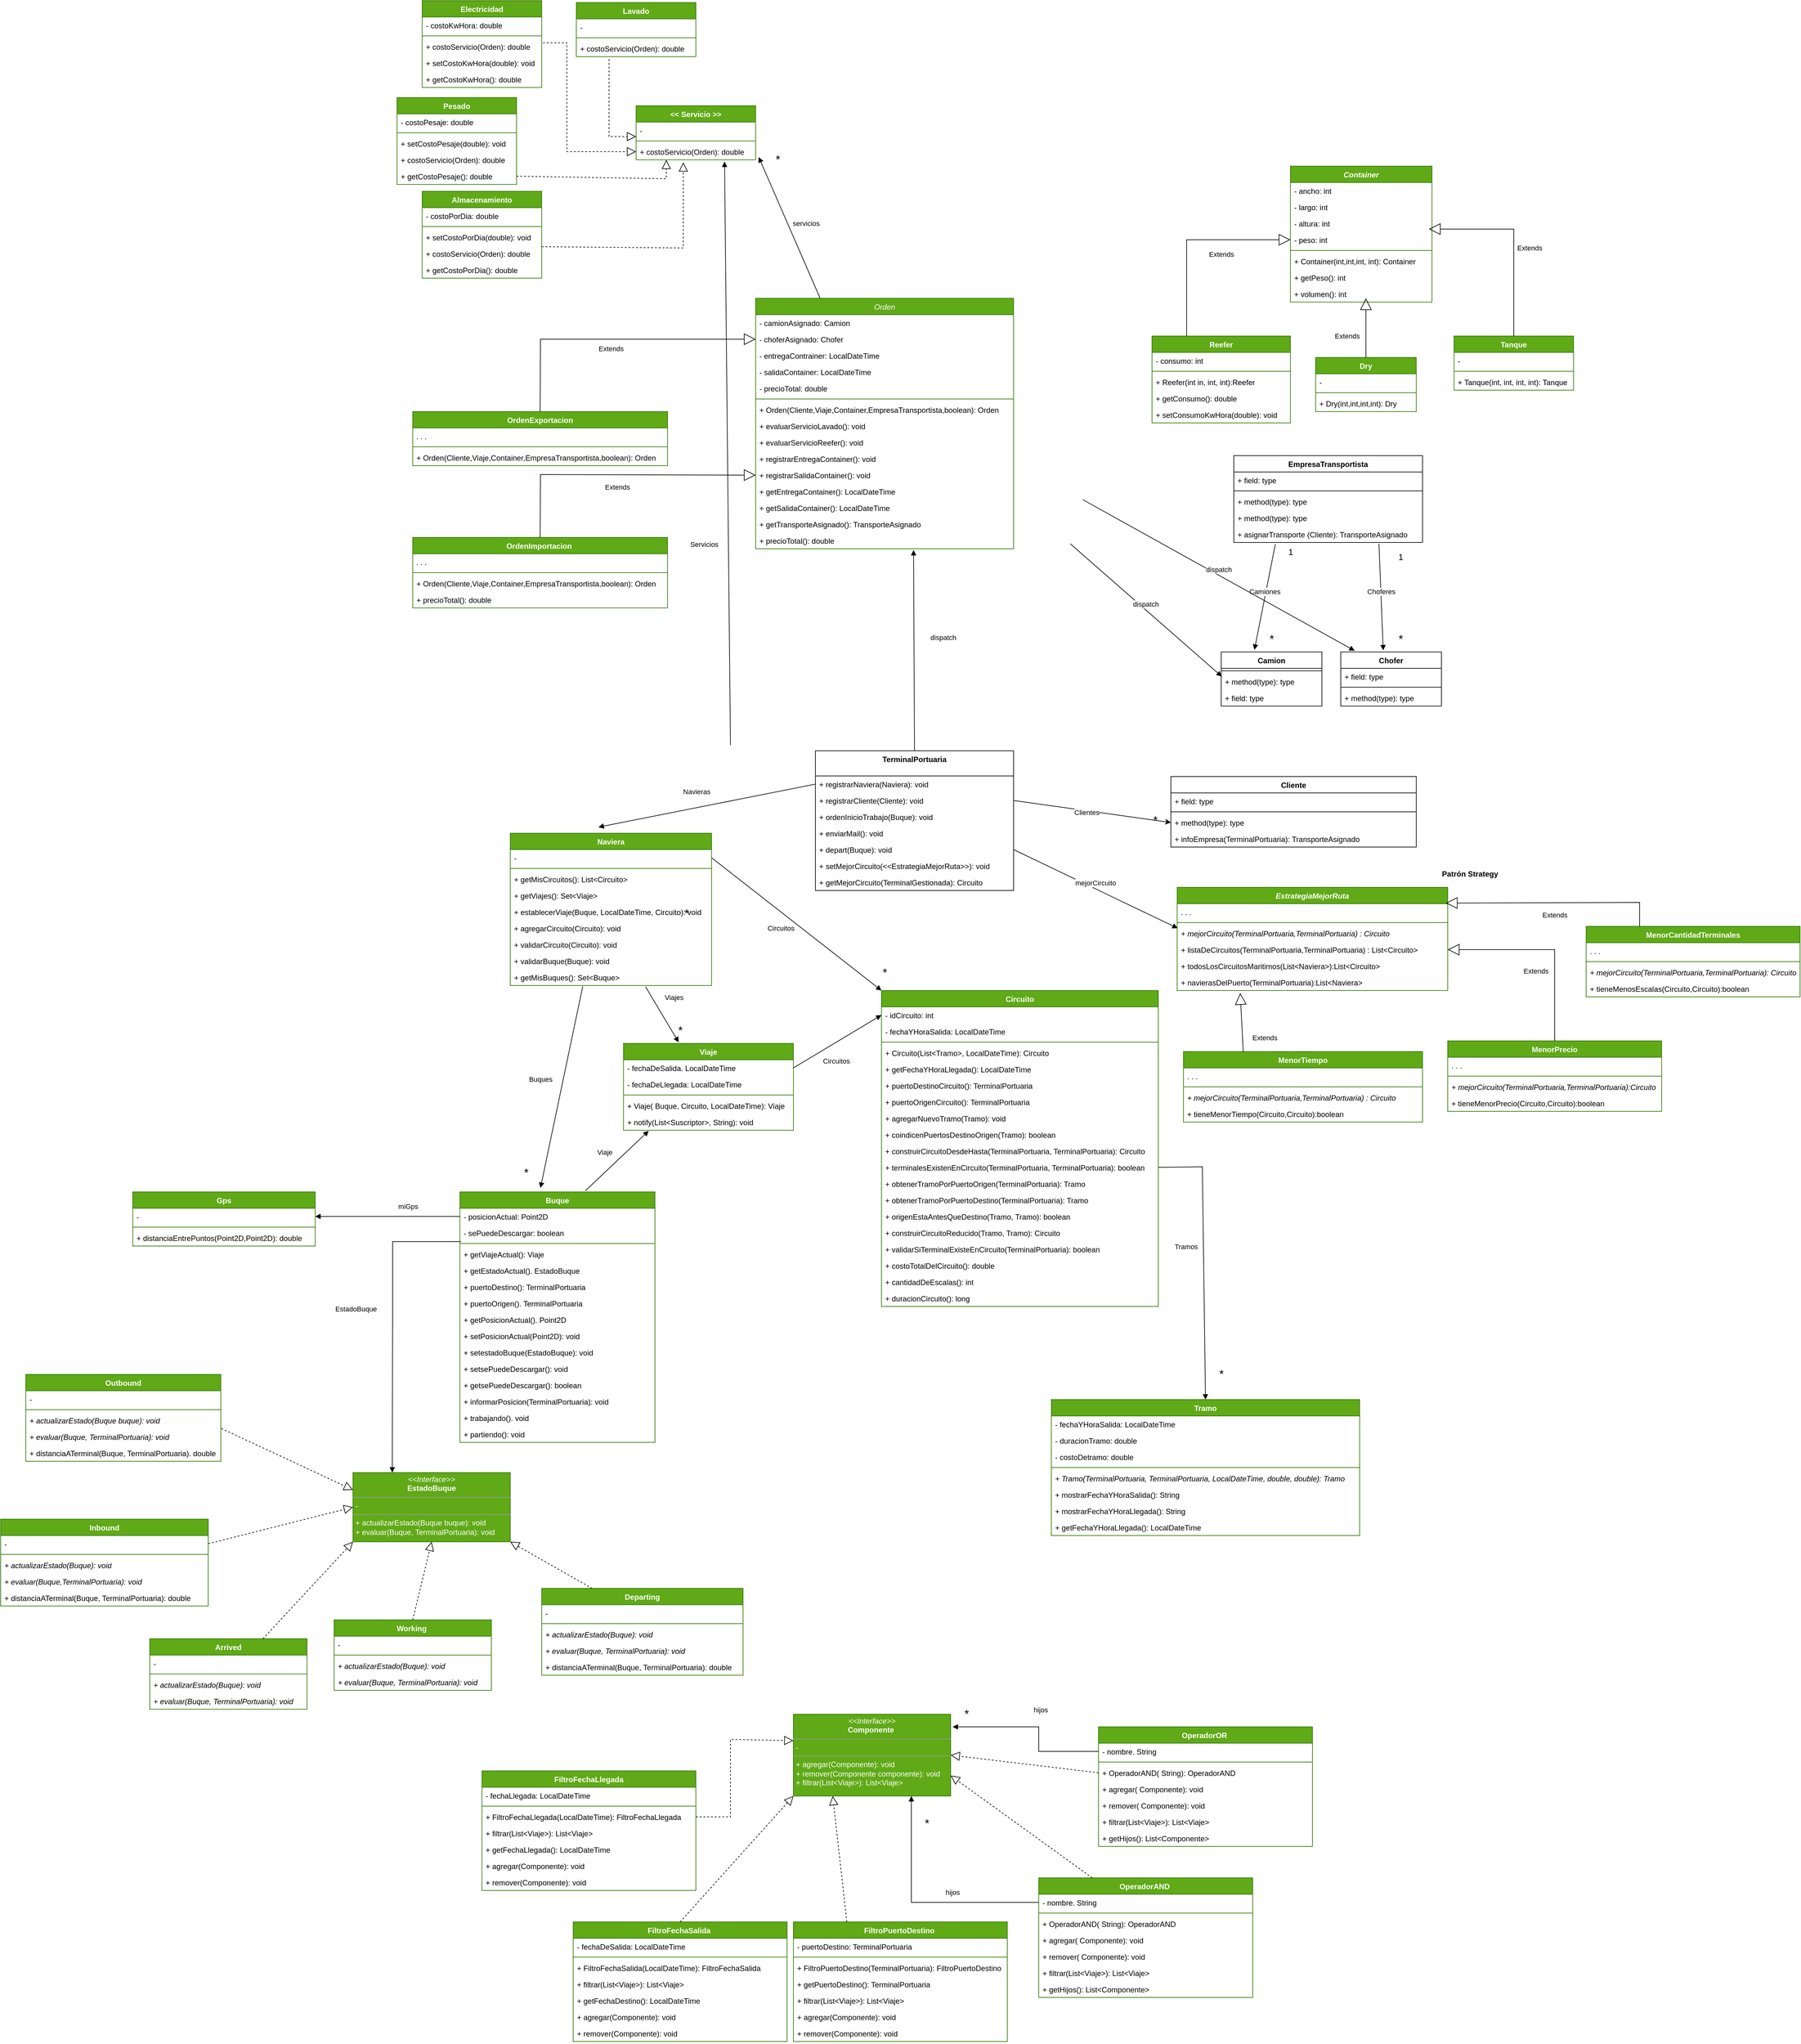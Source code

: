 <mxfile version="21.2.1" type="device" pages="3">
  <diagram name="Página-1" id="ohWhJ8pz_Yb-bU1cgV1I">
    <mxGraphModel dx="2752" dy="1685" grid="1" gridSize="10" guides="1" tooltips="1" connect="1" arrows="1" fold="1" page="1" pageScale="1" pageWidth="827" pageHeight="1169" math="0" shadow="0">
      <root>
        <mxCell id="0" />
        <mxCell id="1" parent="0" />
        <mxCell id="I4CPgBQbWjtv85cgowH--1" value="Naviera" style="swimlane;fontStyle=1;align=center;verticalAlign=top;childLayout=stackLayout;horizontal=1;startSize=26;horizontalStack=0;resizeParent=1;resizeParentMax=0;resizeLast=0;collapsible=1;marginBottom=0;whiteSpace=wrap;html=1;fillColor=#60a917;fontColor=#ffffff;strokeColor=#2D7600;" parent="1" vertex="1">
          <mxGeometry x="-90" y="160" width="320" height="242" as="geometry" />
        </mxCell>
        <mxCell id="I4CPgBQbWjtv85cgowH--2" value="-" style="text;strokeColor=none;fillColor=none;align=left;verticalAlign=top;spacingLeft=4;spacingRight=4;overflow=hidden;rotatable=0;points=[[0,0.5],[1,0.5]];portConstraint=eastwest;whiteSpace=wrap;html=1;" parent="I4CPgBQbWjtv85cgowH--1" vertex="1">
          <mxGeometry y="26" width="320" height="26" as="geometry" />
        </mxCell>
        <mxCell id="I4CPgBQbWjtv85cgowH--3" value="" style="line;strokeWidth=1;fillColor=none;align=left;verticalAlign=middle;spacingTop=-1;spacingLeft=3;spacingRight=3;rotatable=0;labelPosition=right;points=[];portConstraint=eastwest;strokeColor=inherit;" parent="I4CPgBQbWjtv85cgowH--1" vertex="1">
          <mxGeometry y="52" width="320" height="8" as="geometry" />
        </mxCell>
        <mxCell id="t_uN1i8a5ObyfWU8RNT1-41" value="+&amp;nbsp;getMisCircuitos(): List&amp;lt;Circuito&amp;gt;&amp;nbsp;" style="text;strokeColor=none;fillColor=none;align=left;verticalAlign=top;spacingLeft=4;spacingRight=4;overflow=hidden;rotatable=0;points=[[0,0.5],[1,0.5]];portConstraint=eastwest;whiteSpace=wrap;html=1;" parent="I4CPgBQbWjtv85cgowH--1" vertex="1">
          <mxGeometry y="60" width="320" height="26" as="geometry" />
        </mxCell>
        <mxCell id="t_uN1i8a5ObyfWU8RNT1-42" value="+&amp;nbsp;getViajes(): Set&amp;lt;Viaje&amp;gt;" style="text;strokeColor=none;fillColor=none;align=left;verticalAlign=top;spacingLeft=4;spacingRight=4;overflow=hidden;rotatable=0;points=[[0,0.5],[1,0.5]];portConstraint=eastwest;whiteSpace=wrap;html=1;" parent="I4CPgBQbWjtv85cgowH--1" vertex="1">
          <mxGeometry y="86" width="320" height="26" as="geometry" />
        </mxCell>
        <mxCell id="t_uN1i8a5ObyfWU8RNT1-43" value="+&amp;nbsp;establecerViaje(Buque, LocalDateTime, Circuito): void&amp;nbsp;" style="text;strokeColor=none;fillColor=none;align=left;verticalAlign=top;spacingLeft=4;spacingRight=4;overflow=hidden;rotatable=0;points=[[0,0.5],[1,0.5]];portConstraint=eastwest;whiteSpace=wrap;html=1;" parent="I4CPgBQbWjtv85cgowH--1" vertex="1">
          <mxGeometry y="112" width="320" height="26" as="geometry" />
        </mxCell>
        <mxCell id="t_uN1i8a5ObyfWU8RNT1-44" value="+&amp;nbsp;agregarCircuito(Circuito): void&amp;nbsp;" style="text;strokeColor=none;fillColor=none;align=left;verticalAlign=top;spacingLeft=4;spacingRight=4;overflow=hidden;rotatable=0;points=[[0,0.5],[1,0.5]];portConstraint=eastwest;whiteSpace=wrap;html=1;" parent="I4CPgBQbWjtv85cgowH--1" vertex="1">
          <mxGeometry y="138" width="320" height="26" as="geometry" />
        </mxCell>
        <mxCell id="t_uN1i8a5ObyfWU8RNT1-45" value="+&amp;nbsp;validarCircuito(Circuito): void" style="text;strokeColor=none;fillColor=none;align=left;verticalAlign=top;spacingLeft=4;spacingRight=4;overflow=hidden;rotatable=0;points=[[0,0.5],[1,0.5]];portConstraint=eastwest;whiteSpace=wrap;html=1;" parent="I4CPgBQbWjtv85cgowH--1" vertex="1">
          <mxGeometry y="164" width="320" height="26" as="geometry" />
        </mxCell>
        <mxCell id="t_uN1i8a5ObyfWU8RNT1-46" value="+&amp;nbsp;validarBuque(Buque): void&amp;nbsp;" style="text;strokeColor=none;fillColor=none;align=left;verticalAlign=top;spacingLeft=4;spacingRight=4;overflow=hidden;rotatable=0;points=[[0,0.5],[1,0.5]];portConstraint=eastwest;whiteSpace=wrap;html=1;" parent="I4CPgBQbWjtv85cgowH--1" vertex="1">
          <mxGeometry y="190" width="320" height="26" as="geometry" />
        </mxCell>
        <mxCell id="I4CPgBQbWjtv85cgowH--4" value="+&amp;nbsp;getMisBuques(): Set&amp;lt;Buque&amp;gt;&amp;nbsp;" style="text;strokeColor=none;fillColor=none;align=left;verticalAlign=top;spacingLeft=4;spacingRight=4;overflow=hidden;rotatable=0;points=[[0,0.5],[1,0.5]];portConstraint=eastwest;whiteSpace=wrap;html=1;" parent="I4CPgBQbWjtv85cgowH--1" vertex="1">
          <mxGeometry y="216" width="320" height="26" as="geometry" />
        </mxCell>
        <mxCell id="I4CPgBQbWjtv85cgowH--9" value="EmpresaTransportista" style="swimlane;fontStyle=1;align=center;verticalAlign=top;childLayout=stackLayout;horizontal=1;startSize=26;horizontalStack=0;resizeParent=1;resizeParentMax=0;resizeLast=0;collapsible=1;marginBottom=0;whiteSpace=wrap;html=1;" parent="1" vertex="1">
          <mxGeometry x="1060" y="-440" width="300" height="138" as="geometry" />
        </mxCell>
        <mxCell id="I4CPgBQbWjtv85cgowH--10" value="+ field: type" style="text;strokeColor=none;fillColor=none;align=left;verticalAlign=top;spacingLeft=4;spacingRight=4;overflow=hidden;rotatable=0;points=[[0,0.5],[1,0.5]];portConstraint=eastwest;whiteSpace=wrap;html=1;" parent="I4CPgBQbWjtv85cgowH--9" vertex="1">
          <mxGeometry y="26" width="300" height="26" as="geometry" />
        </mxCell>
        <mxCell id="I4CPgBQbWjtv85cgowH--11" value="" style="line;strokeWidth=1;fillColor=none;align=left;verticalAlign=middle;spacingTop=-1;spacingLeft=3;spacingRight=3;rotatable=0;labelPosition=right;points=[];portConstraint=eastwest;strokeColor=inherit;" parent="I4CPgBQbWjtv85cgowH--9" vertex="1">
          <mxGeometry y="52" width="300" height="8" as="geometry" />
        </mxCell>
        <mxCell id="I4CPgBQbWjtv85cgowH--12" value="+ method(type): type" style="text;strokeColor=none;fillColor=none;align=left;verticalAlign=top;spacingLeft=4;spacingRight=4;overflow=hidden;rotatable=0;points=[[0,0.5],[1,0.5]];portConstraint=eastwest;whiteSpace=wrap;html=1;" parent="I4CPgBQbWjtv85cgowH--9" vertex="1">
          <mxGeometry y="60" width="300" height="26" as="geometry" />
        </mxCell>
        <mxCell id="mLnSrJATvyeAz6sMhdUF-22" value="+ method(type): type" style="text;strokeColor=none;fillColor=none;align=left;verticalAlign=top;spacingLeft=4;spacingRight=4;overflow=hidden;rotatable=0;points=[[0,0.5],[1,0.5]];portConstraint=eastwest;whiteSpace=wrap;html=1;" parent="I4CPgBQbWjtv85cgowH--9" vertex="1">
          <mxGeometry y="86" width="300" height="26" as="geometry" />
        </mxCell>
        <mxCell id="mLnSrJATvyeAz6sMhdUF-23" value="+ asignarTransporte (Cliente): TransporteAsignado" style="text;strokeColor=none;fillColor=none;align=left;verticalAlign=top;spacingLeft=4;spacingRight=4;overflow=hidden;rotatable=0;points=[[0,0.5],[1,0.5]];portConstraint=eastwest;whiteSpace=wrap;html=1;" parent="I4CPgBQbWjtv85cgowH--9" vertex="1">
          <mxGeometry y="112" width="300" height="26" as="geometry" />
        </mxCell>
        <mxCell id="I4CPgBQbWjtv85cgowH--13" value="Buque&lt;br&gt;" style="swimlane;fontStyle=1;align=center;verticalAlign=top;childLayout=stackLayout;horizontal=1;startSize=26;horizontalStack=0;resizeParent=1;resizeParentMax=0;resizeLast=0;collapsible=1;marginBottom=0;whiteSpace=wrap;html=1;fillColor=#60a917;fontColor=#ffffff;strokeColor=#2D7600;" parent="1" vertex="1">
          <mxGeometry x="-170" y="730" width="310" height="398" as="geometry" />
        </mxCell>
        <mxCell id="I4CPgBQbWjtv85cgowH--14" value="-&amp;nbsp;posicionActual: Point2D" style="text;strokeColor=none;fillColor=none;align=left;verticalAlign=top;spacingLeft=4;spacingRight=4;overflow=hidden;rotatable=0;points=[[0,0.5],[1,0.5]];portConstraint=eastwest;whiteSpace=wrap;html=1;" parent="I4CPgBQbWjtv85cgowH--13" vertex="1">
          <mxGeometry y="26" width="310" height="26" as="geometry" />
        </mxCell>
        <mxCell id="_xlehMlTtPSMApa1-Vpd-3" value="-&amp;nbsp;sePuedeDescargar: boolean" style="text;strokeColor=none;fillColor=none;align=left;verticalAlign=top;spacingLeft=4;spacingRight=4;overflow=hidden;rotatable=0;points=[[0,0.5],[1,0.5]];portConstraint=eastwest;whiteSpace=wrap;html=1;" parent="I4CPgBQbWjtv85cgowH--13" vertex="1">
          <mxGeometry y="52" width="310" height="26" as="geometry" />
        </mxCell>
        <mxCell id="I4CPgBQbWjtv85cgowH--15" value="" style="line;strokeWidth=1;fillColor=none;align=left;verticalAlign=middle;spacingTop=-1;spacingLeft=3;spacingRight=3;rotatable=0;labelPosition=right;points=[];portConstraint=eastwest;strokeColor=inherit;" parent="I4CPgBQbWjtv85cgowH--13" vertex="1">
          <mxGeometry y="78" width="310" height="8" as="geometry" />
        </mxCell>
        <mxCell id="I4CPgBQbWjtv85cgowH--16" value="+&amp;nbsp;getViajeActual(): Viaje&lt;div style=&quot;background-color:#2f2f2f;padding:0px 0px 0px 2px;&quot;&gt;&lt;div style=&quot;color: rgb(170, 170, 170); font-family: Consolas; font-size: 10pt;&quot;&gt;&lt;p style=&quot;background-color:#373737;margin:0;&quot;&gt;&lt;span style=&quot;color:#d9e8f7;&quot;&gt;&lt;/span&gt;&lt;/p&gt;&lt;/div&gt;&lt;/div&gt;&lt;div style=&quot;background-color:#2f2f2f;padding:0px 0px 0px 2px;&quot;&gt;&lt;div style=&quot;color: rgb(170, 170, 170); font-family: Consolas; font-size: 10pt;&quot;&gt;&lt;p style=&quot;background-color:#373737;margin:0;&quot;&gt;&lt;span style=&quot;color:#d9e8f7;&quot;&gt;&lt;/span&gt;&lt;/p&gt;&lt;/div&gt;&lt;/div&gt;" style="text;strokeColor=none;fillColor=none;align=left;verticalAlign=top;spacingLeft=4;spacingRight=4;overflow=hidden;rotatable=0;points=[[0,0.5],[1,0.5]];portConstraint=eastwest;whiteSpace=wrap;html=1;" parent="I4CPgBQbWjtv85cgowH--13" vertex="1">
          <mxGeometry y="86" width="310" height="26" as="geometry" />
        </mxCell>
        <mxCell id="qq_bLavf5a70FFrJv6Gi-11" value="+&amp;nbsp;getEstadoActual(). EstadoBuque&lt;br&gt;&lt;div style=&quot;background-color:#2f2f2f;padding:0px 0px 0px 2px;&quot;&gt;&lt;div style=&quot;color: rgb(170, 170, 170); font-family: Consolas; font-size: 10pt;&quot;&gt;&lt;p style=&quot;background-color:#373737;margin:0;&quot;&gt;&lt;span style=&quot;color:#d9e8f7;&quot;&gt;&lt;/span&gt;&lt;/p&gt;&lt;/div&gt;&lt;/div&gt;&lt;div style=&quot;background-color:#2f2f2f;padding:0px 0px 0px 2px;&quot;&gt;&lt;div style=&quot;color: rgb(170, 170, 170); font-family: Consolas; font-size: 10pt;&quot;&gt;&lt;p style=&quot;background-color:#373737;margin:0;&quot;&gt;&lt;span style=&quot;color:#d9e8f7;&quot;&gt;&lt;/span&gt;&lt;/p&gt;&lt;/div&gt;&lt;/div&gt;&lt;div style=&quot;background-color:#2f2f2f;padding:0px 0px 0px 2px;&quot;&gt;&lt;div style=&quot;color: rgb(170, 170, 170); font-family: Consolas; font-size: 10pt;&quot;&gt;&lt;p style=&quot;background-color:#373737;margin:0;&quot;&gt;&lt;span style=&quot;color:#d9e8f7;&quot;&gt;&lt;/span&gt;&lt;/p&gt;&lt;/div&gt;&lt;/div&gt;" style="text;strokeColor=none;fillColor=none;align=left;verticalAlign=top;spacingLeft=4;spacingRight=4;overflow=hidden;rotatable=0;points=[[0,0.5],[1,0.5]];portConstraint=eastwest;whiteSpace=wrap;html=1;" parent="I4CPgBQbWjtv85cgowH--13" vertex="1">
          <mxGeometry y="112" width="310" height="26" as="geometry" />
        </mxCell>
        <mxCell id="qq_bLavf5a70FFrJv6Gi-10" value="+&amp;nbsp;puertoDestino(): TerminalPortuaria" style="text;strokeColor=none;fillColor=none;align=left;verticalAlign=top;spacingLeft=4;spacingRight=4;overflow=hidden;rotatable=0;points=[[0,0.5],[1,0.5]];portConstraint=eastwest;whiteSpace=wrap;html=1;" parent="I4CPgBQbWjtv85cgowH--13" vertex="1">
          <mxGeometry y="138" width="310" height="26" as="geometry" />
        </mxCell>
        <mxCell id="t_uN1i8a5ObyfWU8RNT1-22" value="+&amp;nbsp;puertoOrigen(). TerminalPortuaria&amp;nbsp;&lt;div style=&quot;background-color:#2f2f2f;padding:0px 0px 0px 2px;&quot;&gt;&lt;div style=&quot;color: rgb(170, 170, 170); font-family: Consolas; font-size: 10pt;&quot;&gt;&lt;p style=&quot;background-color:#373737;margin:0;&quot;&gt;&lt;span style=&quot;color:#d9e8f7;&quot;&gt;&lt;/span&gt;&lt;/p&gt;&lt;/div&gt;&lt;/div&gt;&lt;div style=&quot;background-color:#2f2f2f;padding:0px 0px 0px 2px;&quot;&gt;&lt;div style=&quot;color: rgb(170, 170, 170); font-family: Consolas; font-size: 10pt;&quot;&gt;&lt;p style=&quot;background-color:#373737;margin:0;&quot;&gt;&lt;span style=&quot;color:#d9e8f7;&quot;&gt;&lt;/span&gt;&lt;/p&gt;&lt;/div&gt;&lt;/div&gt;&lt;div style=&quot;background-color:#2f2f2f;padding:0px 0px 0px 2px;&quot;&gt;&lt;div style=&quot;color: rgb(170, 170, 170); font-family: Consolas; font-size: 10pt;&quot;&gt;&lt;p style=&quot;background-color:#373737;margin:0;&quot;&gt;&lt;span style=&quot;color:#f9faf4;&quot;&gt;&lt;/span&gt;&lt;/p&gt;&lt;/div&gt;&lt;/div&gt;&lt;div style=&quot;background-color:#2f2f2f;padding:0px 0px 0px 2px;&quot;&gt;&lt;div style=&quot;color: rgb(170, 170, 170); font-family: Consolas; font-size: 10pt;&quot;&gt;&lt;p style=&quot;background-color:#373737;margin:0;&quot;&gt;&lt;span style=&quot;color:#d9e8f7;&quot;&gt;&lt;/span&gt;&lt;/p&gt;&lt;/div&gt;&lt;/div&gt;" style="text;strokeColor=none;fillColor=none;align=left;verticalAlign=top;spacingLeft=4;spacingRight=4;overflow=hidden;rotatable=0;points=[[0,0.5],[1,0.5]];portConstraint=eastwest;whiteSpace=wrap;html=1;" parent="I4CPgBQbWjtv85cgowH--13" vertex="1">
          <mxGeometry y="164" width="310" height="26" as="geometry" />
        </mxCell>
        <mxCell id="7yyLrQFfvszVOPhczppY-1" value="+&amp;nbsp;getPosicionActual(). Point2D&amp;nbsp;&lt;div style=&quot;background-color:#2f2f2f;padding:0px 0px 0px 2px;&quot;&gt;&lt;div style=&quot;color: rgb(170, 170, 170); font-family: Consolas; font-size: 10pt;&quot;&gt;&lt;p style=&quot;background-color:#373737;margin:0;&quot;&gt;&lt;span style=&quot;color:#d9e8f7;&quot;&gt;&lt;/span&gt;&lt;/p&gt;&lt;/div&gt;&lt;/div&gt;&lt;div style=&quot;background-color:#2f2f2f;padding:0px 0px 0px 2px;&quot;&gt;&lt;div style=&quot;color: rgb(170, 170, 170); font-family: Consolas; font-size: 10pt;&quot;&gt;&lt;p style=&quot;background-color:#373737;margin:0;&quot;&gt;&lt;span style=&quot;color:#d9e8f7;&quot;&gt;&lt;/span&gt;&lt;/p&gt;&lt;/div&gt;&lt;/div&gt;&lt;div style=&quot;background-color:#2f2f2f;padding:0px 0px 0px 2px;&quot;&gt;&lt;div style=&quot;color: rgb(170, 170, 170); font-family: Consolas; font-size: 10pt;&quot;&gt;&lt;p style=&quot;background-color:#373737;margin:0;&quot;&gt;&lt;span style=&quot;color:#f9faf4;&quot;&gt;&lt;/span&gt;&lt;/p&gt;&lt;/div&gt;&lt;/div&gt;&lt;div style=&quot;background-color:#2f2f2f;padding:0px 0px 0px 2px;&quot;&gt;&lt;div style=&quot;color: rgb(170, 170, 170); font-family: Consolas; font-size: 10pt;&quot;&gt;&lt;p style=&quot;background-color:#373737;margin:0;&quot;&gt;&lt;span style=&quot;color:#d9e8f7;&quot;&gt;&lt;/span&gt;&lt;/p&gt;&lt;/div&gt;&lt;/div&gt;" style="text;strokeColor=none;fillColor=none;align=left;verticalAlign=top;spacingLeft=4;spacingRight=4;overflow=hidden;rotatable=0;points=[[0,0.5],[1,0.5]];portConstraint=eastwest;whiteSpace=wrap;html=1;" parent="I4CPgBQbWjtv85cgowH--13" vertex="1">
          <mxGeometry y="190" width="310" height="26" as="geometry" />
        </mxCell>
        <mxCell id="t_uN1i8a5ObyfWU8RNT1-29" value="+&amp;nbsp;setPosicionActual(Point2D): void&amp;nbsp;&lt;div style=&quot;background-color:#2f2f2f;padding:0px 0px 0px 2px;&quot;&gt;&lt;div style=&quot;color: rgb(170, 170, 170); font-family: Consolas; font-size: 10pt;&quot;&gt;&lt;p style=&quot;background-color:#373737;margin:0;&quot;&gt;&lt;span style=&quot;color:#d9e8f7;&quot;&gt;&lt;/span&gt;&lt;/p&gt;&lt;/div&gt;&lt;/div&gt;&lt;div style=&quot;background-color:#2f2f2f;padding:0px 0px 0px 2px;&quot;&gt;&lt;div style=&quot;color: rgb(170, 170, 170); font-family: Consolas; font-size: 10pt;&quot;&gt;&lt;p style=&quot;background-color:#373737;margin:0;&quot;&gt;&lt;span style=&quot;color:#d9e8f7;&quot;&gt;&lt;/span&gt;&lt;/p&gt;&lt;/div&gt;&lt;/div&gt;&lt;div style=&quot;background-color:#2f2f2f;padding:0px 0px 0px 2px;&quot;&gt;&lt;div style=&quot;color: rgb(170, 170, 170); font-family: Consolas; font-size: 10pt;&quot;&gt;&lt;p style=&quot;background-color:#373737;margin:0;&quot;&gt;&lt;span style=&quot;color:#f9faf4;&quot;&gt;&lt;/span&gt;&lt;/p&gt;&lt;/div&gt;&lt;/div&gt;&lt;div style=&quot;background-color:#2f2f2f;padding:0px 0px 0px 2px;&quot;&gt;&lt;div style=&quot;color: rgb(170, 170, 170); font-family: Consolas; font-size: 10pt;&quot;&gt;&lt;p style=&quot;background-color:#373737;margin:0;&quot;&gt;&lt;span style=&quot;color:#d9e8f7;&quot;&gt;&lt;/span&gt;&lt;/p&gt;&lt;/div&gt;&lt;/div&gt;" style="text;strokeColor=none;fillColor=none;align=left;verticalAlign=top;spacingLeft=4;spacingRight=4;overflow=hidden;rotatable=0;points=[[0,0.5],[1,0.5]];portConstraint=eastwest;whiteSpace=wrap;html=1;" parent="I4CPgBQbWjtv85cgowH--13" vertex="1">
          <mxGeometry y="216" width="310" height="26" as="geometry" />
        </mxCell>
        <mxCell id="t_uN1i8a5ObyfWU8RNT1-30" value="+&amp;nbsp;setestadoBuque(EstadoBuque): void&amp;nbsp;&lt;div style=&quot;background-color:#2f2f2f;padding:0px 0px 0px 2px;&quot;&gt;&lt;div style=&quot;color: rgb(170, 170, 170); font-family: Consolas; font-size: 10pt;&quot;&gt;&lt;p style=&quot;background-color:#373737;margin:0;&quot;&gt;&lt;span style=&quot;color:#d9e8f7;&quot;&gt;&lt;/span&gt;&lt;/p&gt;&lt;/div&gt;&lt;/div&gt;&lt;div style=&quot;background-color:#2f2f2f;padding:0px 0px 0px 2px;&quot;&gt;&lt;div style=&quot;color: rgb(170, 170, 170); font-family: Consolas; font-size: 10pt;&quot;&gt;&lt;p style=&quot;background-color:#373737;margin:0;&quot;&gt;&lt;span style=&quot;color:#d9e8f7;&quot;&gt;&lt;/span&gt;&lt;/p&gt;&lt;/div&gt;&lt;/div&gt;&lt;div style=&quot;background-color:#2f2f2f;padding:0px 0px 0px 2px;&quot;&gt;&lt;div style=&quot;color: rgb(170, 170, 170); font-family: Consolas; font-size: 10pt;&quot;&gt;&lt;p style=&quot;background-color:#373737;margin:0;&quot;&gt;&lt;span style=&quot;color:#f9faf4;&quot;&gt;&lt;/span&gt;&lt;/p&gt;&lt;/div&gt;&lt;/div&gt;&lt;div style=&quot;background-color:#2f2f2f;padding:0px 0px 0px 2px;&quot;&gt;&lt;div style=&quot;color: rgb(170, 170, 170); font-family: Consolas; font-size: 10pt;&quot;&gt;&lt;p style=&quot;background-color:#373737;margin:0;&quot;&gt;&lt;span style=&quot;color:#d9e8f7;&quot;&gt;&lt;/span&gt;&lt;/p&gt;&lt;/div&gt;&lt;/div&gt;" style="text;strokeColor=none;fillColor=none;align=left;verticalAlign=top;spacingLeft=4;spacingRight=4;overflow=hidden;rotatable=0;points=[[0,0.5],[1,0.5]];portConstraint=eastwest;whiteSpace=wrap;html=1;" parent="I4CPgBQbWjtv85cgowH--13" vertex="1">
          <mxGeometry y="242" width="310" height="26" as="geometry" />
        </mxCell>
        <mxCell id="_xlehMlTtPSMApa1-Vpd-1" value="+&amp;nbsp;setsePuedeDescargar(): void&amp;nbsp;&lt;div style=&quot;background-color:#2f2f2f;padding:0px 0px 0px 2px;&quot;&gt;&lt;div style=&quot;color: rgb(170, 170, 170); font-family: Consolas; font-size: 10pt;&quot;&gt;&lt;p style=&quot;background-color:#373737;margin:0;&quot;&gt;&lt;span style=&quot;color:#d9e8f7;&quot;&gt;&lt;/span&gt;&lt;/p&gt;&lt;/div&gt;&lt;/div&gt;&lt;div style=&quot;background-color:#2f2f2f;padding:0px 0px 0px 2px;&quot;&gt;&lt;div style=&quot;color: rgb(170, 170, 170); font-family: Consolas; font-size: 10pt;&quot;&gt;&lt;p style=&quot;background-color:#373737;margin:0;&quot;&gt;&lt;span style=&quot;color:#d9e8f7;&quot;&gt;&lt;/span&gt;&lt;/p&gt;&lt;/div&gt;&lt;/div&gt;&lt;div style=&quot;background-color:#2f2f2f;padding:0px 0px 0px 2px;&quot;&gt;&lt;div style=&quot;color: rgb(170, 170, 170); font-family: Consolas; font-size: 10pt;&quot;&gt;&lt;p style=&quot;background-color:#373737;margin:0;&quot;&gt;&lt;span style=&quot;color:#f9faf4;&quot;&gt;&lt;/span&gt;&lt;/p&gt;&lt;/div&gt;&lt;/div&gt;&lt;div style=&quot;background-color:#2f2f2f;padding:0px 0px 0px 2px;&quot;&gt;&lt;div style=&quot;color: rgb(170, 170, 170); font-family: Consolas; font-size: 10pt;&quot;&gt;&lt;p style=&quot;background-color:#373737;margin:0;&quot;&gt;&lt;span style=&quot;color:#d9e8f7;&quot;&gt;&lt;/span&gt;&lt;/p&gt;&lt;/div&gt;&lt;/div&gt;" style="text;strokeColor=none;fillColor=none;align=left;verticalAlign=top;spacingLeft=4;spacingRight=4;overflow=hidden;rotatable=0;points=[[0,0.5],[1,0.5]];portConstraint=eastwest;whiteSpace=wrap;html=1;" parent="I4CPgBQbWjtv85cgowH--13" vertex="1">
          <mxGeometry y="268" width="310" height="26" as="geometry" />
        </mxCell>
        <mxCell id="t_uN1i8a5ObyfWU8RNT1-33" value="+&amp;nbsp;getsePuedeDescargar(): boolean&amp;nbsp;&lt;div style=&quot;background-color:#2f2f2f;padding:0px 0px 0px 2px;&quot;&gt;&lt;div style=&quot;color: rgb(170, 170, 170); font-family: Consolas; font-size: 10pt;&quot;&gt;&lt;p style=&quot;background-color:#373737;margin:0;&quot;&gt;&lt;span style=&quot;color:#d9e8f7;&quot;&gt;&lt;/span&gt;&lt;/p&gt;&lt;/div&gt;&lt;/div&gt;&lt;div style=&quot;background-color:#2f2f2f;padding:0px 0px 0px 2px;&quot;&gt;&lt;div style=&quot;color: rgb(170, 170, 170); font-family: Consolas; font-size: 10pt;&quot;&gt;&lt;p style=&quot;background-color:#373737;margin:0;&quot;&gt;&lt;span style=&quot;color:#d9e8f7;&quot;&gt;&lt;/span&gt;&lt;/p&gt;&lt;/div&gt;&lt;/div&gt;&lt;div style=&quot;background-color:#2f2f2f;padding:0px 0px 0px 2px;&quot;&gt;&lt;div style=&quot;color: rgb(170, 170, 170); font-family: Consolas; font-size: 10pt;&quot;&gt;&lt;p style=&quot;background-color:#373737;margin:0;&quot;&gt;&lt;span style=&quot;color:#f9faf4;&quot;&gt;&lt;/span&gt;&lt;/p&gt;&lt;/div&gt;&lt;/div&gt;&lt;div style=&quot;background-color:#2f2f2f;padding:0px 0px 0px 2px;&quot;&gt;&lt;div style=&quot;color: rgb(170, 170, 170); font-family: Consolas; font-size: 10pt;&quot;&gt;&lt;p style=&quot;background-color:#373737;margin:0;&quot;&gt;&lt;span style=&quot;color:#d9e8f7;&quot;&gt;&lt;/span&gt;&lt;/p&gt;&lt;/div&gt;&lt;/div&gt;" style="text;strokeColor=none;fillColor=none;align=left;verticalAlign=top;spacingLeft=4;spacingRight=4;overflow=hidden;rotatable=0;points=[[0,0.5],[1,0.5]];portConstraint=eastwest;whiteSpace=wrap;html=1;" parent="I4CPgBQbWjtv85cgowH--13" vertex="1">
          <mxGeometry y="294" width="310" height="26" as="geometry" />
        </mxCell>
        <mxCell id="t_uN1i8a5ObyfWU8RNT1-32" value="+&amp;nbsp;informarPosicion(TerminalPortuaria): void&amp;nbsp;&lt;div style=&quot;background-color:#2f2f2f;padding:0px 0px 0px 2px;&quot;&gt;&lt;div style=&quot;color: rgb(170, 170, 170); font-family: Consolas; font-size: 10pt;&quot;&gt;&lt;p style=&quot;background-color:#373737;margin:0;&quot;&gt;&lt;span style=&quot;color:#d9e8f7;&quot;&gt;&lt;/span&gt;&lt;/p&gt;&lt;/div&gt;&lt;/div&gt;&lt;div style=&quot;background-color:#2f2f2f;padding:0px 0px 0px 2px;&quot;&gt;&lt;div style=&quot;color: rgb(170, 170, 170); font-family: Consolas; font-size: 10pt;&quot;&gt;&lt;p style=&quot;background-color:#373737;margin:0;&quot;&gt;&lt;span style=&quot;color:#d9e8f7;&quot;&gt;&lt;/span&gt;&lt;/p&gt;&lt;/div&gt;&lt;/div&gt;&lt;div style=&quot;background-color:#2f2f2f;padding:0px 0px 0px 2px;&quot;&gt;&lt;div style=&quot;color: rgb(170, 170, 170); font-family: Consolas; font-size: 10pt;&quot;&gt;&lt;p style=&quot;background-color:#373737;margin:0;&quot;&gt;&lt;span style=&quot;color:#f9faf4;&quot;&gt;&lt;/span&gt;&lt;/p&gt;&lt;/div&gt;&lt;/div&gt;&lt;div style=&quot;background-color:#2f2f2f;padding:0px 0px 0px 2px;&quot;&gt;&lt;div style=&quot;color: rgb(170, 170, 170); font-family: Consolas; font-size: 10pt;&quot;&gt;&lt;p style=&quot;background-color:#373737;margin:0;&quot;&gt;&lt;span style=&quot;color:#d9e8f7;&quot;&gt;&lt;/span&gt;&lt;/p&gt;&lt;/div&gt;&lt;/div&gt;" style="text;strokeColor=none;fillColor=none;align=left;verticalAlign=top;spacingLeft=4;spacingRight=4;overflow=hidden;rotatable=0;points=[[0,0.5],[1,0.5]];portConstraint=eastwest;whiteSpace=wrap;html=1;" parent="I4CPgBQbWjtv85cgowH--13" vertex="1">
          <mxGeometry y="320" width="310" height="26" as="geometry" />
        </mxCell>
        <mxCell id="t_uN1i8a5ObyfWU8RNT1-31" value="+&amp;nbsp;trabajando(). void&amp;nbsp;&lt;div style=&quot;background-color:#2f2f2f;padding:0px 0px 0px 2px;&quot;&gt;&lt;div style=&quot;color: rgb(170, 170, 170); font-family: Consolas; font-size: 10pt;&quot;&gt;&lt;p style=&quot;background-color:#373737;margin:0;&quot;&gt;&lt;span style=&quot;color:#d9e8f7;&quot;&gt;&lt;/span&gt;&lt;/p&gt;&lt;/div&gt;&lt;/div&gt;&lt;div style=&quot;background-color:#2f2f2f;padding:0px 0px 0px 2px;&quot;&gt;&lt;div style=&quot;color: rgb(170, 170, 170); font-family: Consolas; font-size: 10pt;&quot;&gt;&lt;p style=&quot;background-color:#373737;margin:0;&quot;&gt;&lt;span style=&quot;color:#d9e8f7;&quot;&gt;&lt;/span&gt;&lt;/p&gt;&lt;/div&gt;&lt;/div&gt;&lt;div style=&quot;background-color:#2f2f2f;padding:0px 0px 0px 2px;&quot;&gt;&lt;div style=&quot;color: rgb(170, 170, 170); font-family: Consolas; font-size: 10pt;&quot;&gt;&lt;p style=&quot;background-color:#373737;margin:0;&quot;&gt;&lt;span style=&quot;color:#f9faf4;&quot;&gt;&lt;/span&gt;&lt;/p&gt;&lt;/div&gt;&lt;/div&gt;&lt;div style=&quot;background-color:#2f2f2f;padding:0px 0px 0px 2px;&quot;&gt;&lt;div style=&quot;color: rgb(170, 170, 170); font-family: Consolas; font-size: 10pt;&quot;&gt;&lt;p style=&quot;background-color:#373737;margin:0;&quot;&gt;&lt;span style=&quot;color:#d9e8f7;&quot;&gt;&lt;/span&gt;&lt;/p&gt;&lt;/div&gt;&lt;/div&gt;" style="text;strokeColor=none;fillColor=none;align=left;verticalAlign=top;spacingLeft=4;spacingRight=4;overflow=hidden;rotatable=0;points=[[0,0.5],[1,0.5]];portConstraint=eastwest;whiteSpace=wrap;html=1;" parent="I4CPgBQbWjtv85cgowH--13" vertex="1">
          <mxGeometry y="346" width="310" height="26" as="geometry" />
        </mxCell>
        <mxCell id="t_uN1i8a5ObyfWU8RNT1-34" value="+&amp;nbsp;partiendo(): void&amp;nbsp;&lt;div style=&quot;background-color:#2f2f2f;padding:0px 0px 0px 2px;&quot;&gt;&lt;div style=&quot;color: rgb(170, 170, 170); font-family: Consolas; font-size: 10pt;&quot;&gt;&lt;p style=&quot;background-color:#373737;margin:0;&quot;&gt;&lt;span style=&quot;color:#d9e8f7;&quot;&gt;&lt;/span&gt;&lt;/p&gt;&lt;/div&gt;&lt;/div&gt;&lt;div style=&quot;background-color:#2f2f2f;padding:0px 0px 0px 2px;&quot;&gt;&lt;div style=&quot;color: rgb(170, 170, 170); font-family: Consolas; font-size: 10pt;&quot;&gt;&lt;p style=&quot;background-color:#373737;margin:0;&quot;&gt;&lt;span style=&quot;color:#d9e8f7;&quot;&gt;&lt;/span&gt;&lt;/p&gt;&lt;/div&gt;&lt;/div&gt;&lt;div style=&quot;background-color:#2f2f2f;padding:0px 0px 0px 2px;&quot;&gt;&lt;div style=&quot;color: rgb(170, 170, 170); font-family: Consolas; font-size: 10pt;&quot;&gt;&lt;p style=&quot;background-color:#373737;margin:0;&quot;&gt;&lt;span style=&quot;color:#f9faf4;&quot;&gt;&lt;/span&gt;&lt;/p&gt;&lt;/div&gt;&lt;/div&gt;&lt;div style=&quot;background-color:#2f2f2f;padding:0px 0px 0px 2px;&quot;&gt;&lt;div style=&quot;color: rgb(170, 170, 170); font-family: Consolas; font-size: 10pt;&quot;&gt;&lt;p style=&quot;background-color:#373737;margin:0;&quot;&gt;&lt;span style=&quot;color:#d9e8f7;&quot;&gt;&lt;/span&gt;&lt;/p&gt;&lt;/div&gt;&lt;/div&gt;" style="text;strokeColor=none;fillColor=none;align=left;verticalAlign=top;spacingLeft=4;spacingRight=4;overflow=hidden;rotatable=0;points=[[0,0.5],[1,0.5]];portConstraint=eastwest;whiteSpace=wrap;html=1;" parent="I4CPgBQbWjtv85cgowH--13" vertex="1">
          <mxGeometry y="372" width="310" height="26" as="geometry" />
        </mxCell>
        <mxCell id="I4CPgBQbWjtv85cgowH--17" value="Buques" style="html=1;verticalAlign=bottom;endArrow=block;curved=0;rounded=0;exitX=0.36;exitY=1.054;exitDx=0;exitDy=0;exitPerimeter=0;entryX=0.413;entryY=-0.016;entryDx=0;entryDy=0;entryPerimeter=0;" parent="1" source="I4CPgBQbWjtv85cgowH--4" target="I4CPgBQbWjtv85cgowH--13" edge="1">
          <mxGeometry x="0.021" y="-34" width="80" relative="1" as="geometry">
            <mxPoint x="120" y="390" as="sourcePoint" />
            <mxPoint x="200" y="390" as="targetPoint" />
            <mxPoint as="offset" />
          </mxGeometry>
        </mxCell>
        <mxCell id="I4CPgBQbWjtv85cgowH--19" value="&lt;font style=&quot;font-size: 18px;&quot;&gt;*&lt;/font&gt;" style="text;html=1;align=center;verticalAlign=middle;resizable=0;points=[];autosize=1;strokeColor=none;fillColor=none;" parent="1" vertex="1">
          <mxGeometry x="-80" y="680" width="30" height="40" as="geometry" />
        </mxCell>
        <mxCell id="I4CPgBQbWjtv85cgowH--21" value="TerminalPortuaria" style="swimlane;fontStyle=1;align=center;verticalAlign=top;childLayout=stackLayout;horizontal=1;startSize=40;horizontalStack=0;resizeParent=1;resizeParentMax=0;resizeLast=0;collapsible=1;marginBottom=0;whiteSpace=wrap;html=1;" parent="1" vertex="1">
          <mxGeometry x="395" y="29" width="315" height="222" as="geometry" />
        </mxCell>
        <mxCell id="I4CPgBQbWjtv85cgowH--24" value="+ registrarNaviera(Naviera): void" style="text;strokeColor=none;fillColor=none;align=left;verticalAlign=top;spacingLeft=4;spacingRight=4;overflow=hidden;rotatable=0;points=[[0,0.5],[1,0.5]];portConstraint=eastwest;whiteSpace=wrap;html=1;" parent="I4CPgBQbWjtv85cgowH--21" vertex="1">
          <mxGeometry y="40" width="315" height="26" as="geometry" />
        </mxCell>
        <mxCell id="mLnSrJATvyeAz6sMhdUF-5" value="+ registrarCliente(Cliente): void" style="text;strokeColor=none;fillColor=none;align=left;verticalAlign=top;spacingLeft=4;spacingRight=4;overflow=hidden;rotatable=0;points=[[0,0.5],[1,0.5]];portConstraint=eastwest;whiteSpace=wrap;html=1;" parent="I4CPgBQbWjtv85cgowH--21" vertex="1">
          <mxGeometry y="66" width="315" height="26" as="geometry" />
        </mxCell>
        <mxCell id="mLnSrJATvyeAz6sMhdUF-70" value="+ ordenInicioTrabajo(Buque): void" style="text;strokeColor=none;fillColor=none;align=left;verticalAlign=top;spacingLeft=4;spacingRight=4;overflow=hidden;rotatable=0;points=[[0,0.5],[1,0.5]];portConstraint=eastwest;whiteSpace=wrap;html=1;" parent="I4CPgBQbWjtv85cgowH--21" vertex="1">
          <mxGeometry y="92" width="315" height="26" as="geometry" />
        </mxCell>
        <mxCell id="mLnSrJATvyeAz6sMhdUF-71" value="+ enviarMail(): void" style="text;strokeColor=none;fillColor=none;align=left;verticalAlign=top;spacingLeft=4;spacingRight=4;overflow=hidden;rotatable=0;points=[[0,0.5],[1,0.5]];portConstraint=eastwest;whiteSpace=wrap;html=1;" parent="I4CPgBQbWjtv85cgowH--21" vertex="1">
          <mxGeometry y="118" width="315" height="26" as="geometry" />
        </mxCell>
        <mxCell id="mLnSrJATvyeAz6sMhdUF-95" value="+ depart(Buque): void" style="text;strokeColor=none;fillColor=none;align=left;verticalAlign=top;spacingLeft=4;spacingRight=4;overflow=hidden;rotatable=0;points=[[0,0.5],[1,0.5]];portConstraint=eastwest;whiteSpace=wrap;html=1;" parent="I4CPgBQbWjtv85cgowH--21" vertex="1">
          <mxGeometry y="144" width="315" height="26" as="geometry" />
        </mxCell>
        <mxCell id="6nLDpHNXdsPsUbaimv-0-1" value="+ setMejorCircuito(&amp;lt;&amp;lt;EstrategiaMejorRuta&amp;gt;&amp;gt;): void" style="text;strokeColor=none;fillColor=none;align=left;verticalAlign=top;spacingLeft=4;spacingRight=4;overflow=hidden;rotatable=0;points=[[0,0.5],[1,0.5]];portConstraint=eastwest;whiteSpace=wrap;html=1;" parent="I4CPgBQbWjtv85cgowH--21" vertex="1">
          <mxGeometry y="170" width="315" height="26" as="geometry" />
        </mxCell>
        <mxCell id="6nLDpHNXdsPsUbaimv-0-2" value="+ getMejorCircuito(TerminalGestionada): Circuito" style="text;strokeColor=none;fillColor=none;align=left;verticalAlign=top;spacingLeft=4;spacingRight=4;overflow=hidden;rotatable=0;points=[[0,0.5],[1,0.5]];portConstraint=eastwest;whiteSpace=wrap;html=1;" parent="I4CPgBQbWjtv85cgowH--21" vertex="1">
          <mxGeometry y="196" width="315" height="26" as="geometry" />
        </mxCell>
        <mxCell id="I4CPgBQbWjtv85cgowH--25" value="Navieras" style="html=1;verticalAlign=bottom;endArrow=block;curved=0;rounded=0;entryX=0.438;entryY=-0.04;entryDx=0;entryDy=0;entryPerimeter=0;exitX=0;exitY=0.5;exitDx=0;exitDy=0;" parent="1" source="I4CPgBQbWjtv85cgowH--24" target="I4CPgBQbWjtv85cgowH--1" edge="1">
          <mxGeometry x="0.08" y="-16" width="80" relative="1" as="geometry">
            <mxPoint x="445" y="245" as="sourcePoint" />
            <mxPoint x="190" y="160" as="targetPoint" />
            <mxPoint as="offset" />
          </mxGeometry>
        </mxCell>
        <mxCell id="I4CPgBQbWjtv85cgowH--27" value="&lt;font style=&quot;font-size: 18px;&quot;&gt;*&lt;/font&gt;" style="text;html=1;align=center;verticalAlign=middle;resizable=0;points=[];autosize=1;strokeColor=none;fillColor=none;" parent="1" vertex="1">
          <mxGeometry x="175" y="268" width="30" height="40" as="geometry" />
        </mxCell>
        <mxCell id="I4CPgBQbWjtv85cgowH--28" value="Circuitos" style="html=1;verticalAlign=bottom;endArrow=block;curved=0;rounded=0;exitX=1;exitY=0.5;exitDx=0;exitDy=0;entryX=0;entryY=0;entryDx=0;entryDy=0;" parent="1" source="I4CPgBQbWjtv85cgowH--2" target="I4CPgBQbWjtv85cgowH--34" edge="1">
          <mxGeometry x="-0.059" y="-28" width="80" relative="1" as="geometry">
            <mxPoint x="290" y="270" as="sourcePoint" />
            <mxPoint x="370" y="270" as="targetPoint" />
            <mxPoint as="offset" />
          </mxGeometry>
        </mxCell>
        <mxCell id="I4CPgBQbWjtv85cgowH--30" value="Container" style="swimlane;fontStyle=3;align=center;verticalAlign=top;childLayout=stackLayout;horizontal=1;startSize=26;horizontalStack=0;resizeParent=1;resizeParentMax=0;resizeLast=0;collapsible=1;marginBottom=0;whiteSpace=wrap;html=1;fillColor=#60a917;fontColor=#ffffff;strokeColor=#2D7600;" parent="1" vertex="1">
          <mxGeometry x="1150" y="-900" width="225" height="216" as="geometry" />
        </mxCell>
        <mxCell id="I4CPgBQbWjtv85cgowH--31" value="- ancho: int" style="text;strokeColor=none;fillColor=none;align=left;verticalAlign=top;spacingLeft=4;spacingRight=4;overflow=hidden;rotatable=0;points=[[0,0.5],[1,0.5]];portConstraint=eastwest;whiteSpace=wrap;html=1;" parent="I4CPgBQbWjtv85cgowH--30" vertex="1">
          <mxGeometry y="26" width="225" height="26" as="geometry" />
        </mxCell>
        <mxCell id="BcSkJxSVPNx2eQz3vbX--2" value="- largo: int" style="text;strokeColor=none;fillColor=none;align=left;verticalAlign=top;spacingLeft=4;spacingRight=4;overflow=hidden;rotatable=0;points=[[0,0.5],[1,0.5]];portConstraint=eastwest;whiteSpace=wrap;html=1;" parent="I4CPgBQbWjtv85cgowH--30" vertex="1">
          <mxGeometry y="52" width="225" height="26" as="geometry" />
        </mxCell>
        <mxCell id="BcSkJxSVPNx2eQz3vbX--3" value="- altura: int" style="text;strokeColor=none;fillColor=none;align=left;verticalAlign=top;spacingLeft=4;spacingRight=4;overflow=hidden;rotatable=0;points=[[0,0.5],[1,0.5]];portConstraint=eastwest;whiteSpace=wrap;html=1;" parent="I4CPgBQbWjtv85cgowH--30" vertex="1">
          <mxGeometry y="78" width="225" height="26" as="geometry" />
        </mxCell>
        <mxCell id="BcSkJxSVPNx2eQz3vbX--4" value="- peso: int" style="text;strokeColor=none;fillColor=none;align=left;verticalAlign=top;spacingLeft=4;spacingRight=4;overflow=hidden;rotatable=0;points=[[0,0.5],[1,0.5]];portConstraint=eastwest;whiteSpace=wrap;html=1;" parent="I4CPgBQbWjtv85cgowH--30" vertex="1">
          <mxGeometry y="104" width="225" height="26" as="geometry" />
        </mxCell>
        <mxCell id="I4CPgBQbWjtv85cgowH--32" value="" style="line;strokeWidth=1;fillColor=none;align=left;verticalAlign=middle;spacingTop=-1;spacingLeft=3;spacingRight=3;rotatable=0;labelPosition=right;points=[];portConstraint=eastwest;strokeColor=inherit;" parent="I4CPgBQbWjtv85cgowH--30" vertex="1">
          <mxGeometry y="130" width="225" height="8" as="geometry" />
        </mxCell>
        <mxCell id="I4CPgBQbWjtv85cgowH--33" value="+&amp;nbsp;Container(int,int,int, int): Container" style="text;strokeColor=none;fillColor=none;align=left;verticalAlign=top;spacingLeft=4;spacingRight=4;overflow=hidden;rotatable=0;points=[[0,0.5],[1,0.5]];portConstraint=eastwest;whiteSpace=wrap;html=1;" parent="I4CPgBQbWjtv85cgowH--30" vertex="1">
          <mxGeometry y="138" width="225" height="26" as="geometry" />
        </mxCell>
        <mxCell id="GGnnzs0WTwinR9QbJpCh-40" value="+&amp;nbsp;getPeso(): int" style="text;strokeColor=none;fillColor=none;align=left;verticalAlign=top;spacingLeft=4;spacingRight=4;overflow=hidden;rotatable=0;points=[[0,0.5],[1,0.5]];portConstraint=eastwest;whiteSpace=wrap;html=1;" parent="I4CPgBQbWjtv85cgowH--30" vertex="1">
          <mxGeometry y="164" width="225" height="26" as="geometry" />
        </mxCell>
        <mxCell id="GGnnzs0WTwinR9QbJpCh-39" value="+&amp;nbsp;volumen(): int" style="text;strokeColor=none;fillColor=none;align=left;verticalAlign=top;spacingLeft=4;spacingRight=4;overflow=hidden;rotatable=0;points=[[0,0.5],[1,0.5]];portConstraint=eastwest;whiteSpace=wrap;html=1;" parent="I4CPgBQbWjtv85cgowH--30" vertex="1">
          <mxGeometry y="190" width="225" height="26" as="geometry" />
        </mxCell>
        <mxCell id="I4CPgBQbWjtv85cgowH--34" value="Circuito" style="swimlane;fontStyle=1;align=center;verticalAlign=top;childLayout=stackLayout;horizontal=1;startSize=26;horizontalStack=0;resizeParent=1;resizeParentMax=0;resizeLast=0;collapsible=1;marginBottom=0;whiteSpace=wrap;html=1;fillColor=#60a917;fontColor=#ffffff;strokeColor=#2D7600;" parent="1" vertex="1">
          <mxGeometry x="500" y="410" width="440" height="502" as="geometry" />
        </mxCell>
        <mxCell id="I4CPgBQbWjtv85cgowH--35" value="-&amp;nbsp;idCircuito: int&amp;nbsp;" style="text;strokeColor=none;fillColor=none;align=left;verticalAlign=top;spacingLeft=4;spacingRight=4;overflow=hidden;rotatable=0;points=[[0,0.5],[1,0.5]];portConstraint=eastwest;whiteSpace=wrap;html=1;" parent="I4CPgBQbWjtv85cgowH--34" vertex="1">
          <mxGeometry y="26" width="440" height="26" as="geometry" />
        </mxCell>
        <mxCell id="_xlehMlTtPSMApa1-Vpd-8" value="-&amp;nbsp;fechaYHoraSalida: LocalDateTime" style="text;strokeColor=none;fillColor=none;align=left;verticalAlign=top;spacingLeft=4;spacingRight=4;overflow=hidden;rotatable=0;points=[[0,0.5],[1,0.5]];portConstraint=eastwest;whiteSpace=wrap;html=1;" parent="I4CPgBQbWjtv85cgowH--34" vertex="1">
          <mxGeometry y="52" width="440" height="26" as="geometry" />
        </mxCell>
        <mxCell id="I4CPgBQbWjtv85cgowH--36" value="" style="line;strokeWidth=1;fillColor=none;align=left;verticalAlign=middle;spacingTop=-1;spacingLeft=3;spacingRight=3;rotatable=0;labelPosition=right;points=[];portConstraint=eastwest;strokeColor=inherit;" parent="I4CPgBQbWjtv85cgowH--34" vertex="1">
          <mxGeometry y="78" width="440" height="8" as="geometry" />
        </mxCell>
        <mxCell id="I4CPgBQbWjtv85cgowH--37" value="+&amp;nbsp;Circuito(List&amp;lt;Tramo&amp;gt;, LocalDateTime): Circuito" style="text;strokeColor=none;fillColor=none;align=left;verticalAlign=top;spacingLeft=4;spacingRight=4;overflow=hidden;rotatable=0;points=[[0,0.5],[1,0.5]];portConstraint=eastwest;whiteSpace=wrap;html=1;" parent="I4CPgBQbWjtv85cgowH--34" vertex="1">
          <mxGeometry y="86" width="440" height="26" as="geometry" />
        </mxCell>
        <mxCell id="6nLDpHNXdsPsUbaimv-0-6" value="+&amp;nbsp;getFechaYHoraLlegada(): LocalDateTime" style="text;strokeColor=none;fillColor=none;align=left;verticalAlign=top;spacingLeft=4;spacingRight=4;overflow=hidden;rotatable=0;points=[[0,0.5],[1,0.5]];portConstraint=eastwest;whiteSpace=wrap;html=1;" parent="I4CPgBQbWjtv85cgowH--34" vertex="1">
          <mxGeometry y="112" width="440" height="26" as="geometry" />
        </mxCell>
        <mxCell id="6nLDpHNXdsPsUbaimv-0-8" value="+&amp;nbsp;puertoDestinoCircuito(): TerminalPortuaria" style="text;strokeColor=none;fillColor=none;align=left;verticalAlign=top;spacingLeft=4;spacingRight=4;overflow=hidden;rotatable=0;points=[[0,0.5],[1,0.5]];portConstraint=eastwest;whiteSpace=wrap;html=1;" parent="I4CPgBQbWjtv85cgowH--34" vertex="1">
          <mxGeometry y="138" width="440" height="26" as="geometry" />
        </mxCell>
        <mxCell id="ZnDKxeMAEIr5S651OsTA-6" value="+&amp;nbsp;puertoOrigenCircuito(): TerminalPortuaria" style="text;strokeColor=none;fillColor=none;align=left;verticalAlign=top;spacingLeft=4;spacingRight=4;overflow=hidden;rotatable=0;points=[[0,0.5],[1,0.5]];portConstraint=eastwest;whiteSpace=wrap;html=1;" parent="I4CPgBQbWjtv85cgowH--34" vertex="1">
          <mxGeometry y="164" width="440" height="26" as="geometry" />
        </mxCell>
        <mxCell id="ZnDKxeMAEIr5S651OsTA-14" value="+&amp;nbsp;agregarNuevoTramo(Tramo): void" style="text;strokeColor=none;fillColor=none;align=left;verticalAlign=top;spacingLeft=4;spacingRight=4;overflow=hidden;rotatable=0;points=[[0,0.5],[1,0.5]];portConstraint=eastwest;whiteSpace=wrap;html=1;" parent="I4CPgBQbWjtv85cgowH--34" vertex="1">
          <mxGeometry y="190" width="440" height="26" as="geometry" />
        </mxCell>
        <mxCell id="ZnDKxeMAEIr5S651OsTA-15" value="+&amp;nbsp;coindicenPuertosDestinoOrigen(Tramo): boolean" style="text;strokeColor=none;fillColor=none;align=left;verticalAlign=top;spacingLeft=4;spacingRight=4;overflow=hidden;rotatable=0;points=[[0,0.5],[1,0.5]];portConstraint=eastwest;whiteSpace=wrap;html=1;" parent="I4CPgBQbWjtv85cgowH--34" vertex="1">
          <mxGeometry y="216" width="440" height="26" as="geometry" />
        </mxCell>
        <mxCell id="ZnDKxeMAEIr5S651OsTA-16" value="+&amp;nbsp;construirCircuitoDesdeHasta(TerminalPortuaria, TerminalPortuaria): Circuito" style="text;strokeColor=none;fillColor=none;align=left;verticalAlign=top;spacingLeft=4;spacingRight=4;overflow=hidden;rotatable=0;points=[[0,0.5],[1,0.5]];portConstraint=eastwest;whiteSpace=wrap;html=1;" parent="I4CPgBQbWjtv85cgowH--34" vertex="1">
          <mxGeometry y="242" width="440" height="26" as="geometry" />
        </mxCell>
        <mxCell id="ZnDKxeMAEIr5S651OsTA-17" value="+&amp;nbsp;terminalesExistenEnCircuito(TerminalPortuaria, TerminalPortuaria): boolean" style="text;strokeColor=none;fillColor=none;align=left;verticalAlign=top;spacingLeft=4;spacingRight=4;overflow=hidden;rotatable=0;points=[[0,0.5],[1,0.5]];portConstraint=eastwest;whiteSpace=wrap;html=1;" parent="I4CPgBQbWjtv85cgowH--34" vertex="1">
          <mxGeometry y="268" width="440" height="26" as="geometry" />
        </mxCell>
        <mxCell id="ZnDKxeMAEIr5S651OsTA-7" value="+&amp;nbsp;obtenerTramoPorPuertoOrigen(TerminalPortuaria): Tramo" style="text;strokeColor=none;fillColor=none;align=left;verticalAlign=top;spacingLeft=4;spacingRight=4;overflow=hidden;rotatable=0;points=[[0,0.5],[1,0.5]];portConstraint=eastwest;whiteSpace=wrap;html=1;" parent="I4CPgBQbWjtv85cgowH--34" vertex="1">
          <mxGeometry y="294" width="440" height="26" as="geometry" />
        </mxCell>
        <mxCell id="ZnDKxeMAEIr5S651OsTA-8" value="+&amp;nbsp;obtenerTramoPorPuertoDestino(TerminalPortuaria): Tramo" style="text;strokeColor=none;fillColor=none;align=left;verticalAlign=top;spacingLeft=4;spacingRight=4;overflow=hidden;rotatable=0;points=[[0,0.5],[1,0.5]];portConstraint=eastwest;whiteSpace=wrap;html=1;" parent="I4CPgBQbWjtv85cgowH--34" vertex="1">
          <mxGeometry y="320" width="440" height="26" as="geometry" />
        </mxCell>
        <mxCell id="ZnDKxeMAEIr5S651OsTA-18" value="+&amp;nbsp;origenEstaAntesQueDestino(Tramo, Tramo): boolean" style="text;strokeColor=none;fillColor=none;align=left;verticalAlign=top;spacingLeft=4;spacingRight=4;overflow=hidden;rotatable=0;points=[[0,0.5],[1,0.5]];portConstraint=eastwest;whiteSpace=wrap;html=1;" parent="I4CPgBQbWjtv85cgowH--34" vertex="1">
          <mxGeometry y="346" width="440" height="26" as="geometry" />
        </mxCell>
        <mxCell id="ZnDKxeMAEIr5S651OsTA-19" value="+&amp;nbsp;construirCircuitoReducido(Tramo, Tramo): Circuito" style="text;strokeColor=none;fillColor=none;align=left;verticalAlign=top;spacingLeft=4;spacingRight=4;overflow=hidden;rotatable=0;points=[[0,0.5],[1,0.5]];portConstraint=eastwest;whiteSpace=wrap;html=1;" parent="I4CPgBQbWjtv85cgowH--34" vertex="1">
          <mxGeometry y="372" width="440" height="26" as="geometry" />
        </mxCell>
        <mxCell id="ZnDKxeMAEIr5S651OsTA-20" value="+&amp;nbsp;validarSiTerminalExisteEnCircuito(TerminalPortuaria): boolean" style="text;strokeColor=none;fillColor=none;align=left;verticalAlign=top;spacingLeft=4;spacingRight=4;overflow=hidden;rotatable=0;points=[[0,0.5],[1,0.5]];portConstraint=eastwest;whiteSpace=wrap;html=1;" parent="I4CPgBQbWjtv85cgowH--34" vertex="1">
          <mxGeometry y="398" width="440" height="26" as="geometry" />
        </mxCell>
        <mxCell id="ZnDKxeMAEIr5S651OsTA-21" value="+&amp;nbsp;costoTotalDelCircuito(): double" style="text;strokeColor=none;fillColor=none;align=left;verticalAlign=top;spacingLeft=4;spacingRight=4;overflow=hidden;rotatable=0;points=[[0,0.5],[1,0.5]];portConstraint=eastwest;whiteSpace=wrap;html=1;" parent="I4CPgBQbWjtv85cgowH--34" vertex="1">
          <mxGeometry y="424" width="440" height="26" as="geometry" />
        </mxCell>
        <mxCell id="ZnDKxeMAEIr5S651OsTA-22" value="+&amp;nbsp;cantidadDeEscalas(): int" style="text;strokeColor=none;fillColor=none;align=left;verticalAlign=top;spacingLeft=4;spacingRight=4;overflow=hidden;rotatable=0;points=[[0,0.5],[1,0.5]];portConstraint=eastwest;whiteSpace=wrap;html=1;" parent="I4CPgBQbWjtv85cgowH--34" vertex="1">
          <mxGeometry y="450" width="440" height="26" as="geometry" />
        </mxCell>
        <mxCell id="ZnDKxeMAEIr5S651OsTA-23" value="+&amp;nbsp;duracionCircuito(): long" style="text;strokeColor=none;fillColor=none;align=left;verticalAlign=top;spacingLeft=4;spacingRight=4;overflow=hidden;rotatable=0;points=[[0,0.5],[1,0.5]];portConstraint=eastwest;whiteSpace=wrap;html=1;" parent="I4CPgBQbWjtv85cgowH--34" vertex="1">
          <mxGeometry y="476" width="440" height="26" as="geometry" />
        </mxCell>
        <mxCell id="I4CPgBQbWjtv85cgowH--38" value="Tramos" style="html=1;verticalAlign=bottom;endArrow=block;curved=0;rounded=0;exitX=1;exitY=0.5;exitDx=0;exitDy=0;entryX=0.5;entryY=0;entryDx=0;entryDy=0;" parent="1" source="ZnDKxeMAEIr5S651OsTA-17" target="ZnDKxeMAEIr5S651OsTA-24" edge="1">
          <mxGeometry x="-0.065" y="-28" width="80" relative="1" as="geometry">
            <mxPoint x="1010" y="840" as="sourcePoint" />
            <mxPoint x="1010" y="990" as="targetPoint" />
            <mxPoint as="offset" />
            <Array as="points">
              <mxPoint x="1010" y="690" />
            </Array>
          </mxGeometry>
        </mxCell>
        <mxCell id="I4CPgBQbWjtv85cgowH--40" value="&lt;font style=&quot;font-size: 18px;&quot;&gt;*&lt;/font&gt;" style="text;html=1;align=center;verticalAlign=middle;resizable=0;points=[];autosize=1;strokeColor=none;fillColor=none;" parent="1" vertex="1">
          <mxGeometry x="1025" y="1000" width="30" height="40" as="geometry" />
        </mxCell>
        <mxCell id="I4CPgBQbWjtv85cgowH--43" value="Camion" style="swimlane;fontStyle=1;align=center;verticalAlign=top;childLayout=stackLayout;horizontal=1;startSize=26;horizontalStack=0;resizeParent=1;resizeParentMax=0;resizeLast=0;collapsible=1;marginBottom=0;whiteSpace=wrap;html=1;" parent="1" vertex="1">
          <mxGeometry x="1040" y="-128" width="160" height="86" as="geometry" />
        </mxCell>
        <mxCell id="I4CPgBQbWjtv85cgowH--45" value="" style="line;strokeWidth=1;fillColor=none;align=left;verticalAlign=middle;spacingTop=-1;spacingLeft=3;spacingRight=3;rotatable=0;labelPosition=right;points=[];portConstraint=eastwest;strokeColor=inherit;" parent="I4CPgBQbWjtv85cgowH--43" vertex="1">
          <mxGeometry y="26" width="160" height="8" as="geometry" />
        </mxCell>
        <mxCell id="I4CPgBQbWjtv85cgowH--46" value="+ method(type): type" style="text;strokeColor=none;fillColor=none;align=left;verticalAlign=top;spacingLeft=4;spacingRight=4;overflow=hidden;rotatable=0;points=[[0,0.5],[1,0.5]];portConstraint=eastwest;whiteSpace=wrap;html=1;" parent="I4CPgBQbWjtv85cgowH--43" vertex="1">
          <mxGeometry y="34" width="160" height="26" as="geometry" />
        </mxCell>
        <mxCell id="I4CPgBQbWjtv85cgowH--44" value="+ field: type" style="text;strokeColor=none;fillColor=none;align=left;verticalAlign=top;spacingLeft=4;spacingRight=4;overflow=hidden;rotatable=0;points=[[0,0.5],[1,0.5]];portConstraint=eastwest;whiteSpace=wrap;html=1;" parent="I4CPgBQbWjtv85cgowH--43" vertex="1">
          <mxGeometry y="60" width="160" height="26" as="geometry" />
        </mxCell>
        <mxCell id="I4CPgBQbWjtv85cgowH--47" value="Chofer" style="swimlane;fontStyle=1;align=center;verticalAlign=top;childLayout=stackLayout;horizontal=1;startSize=26;horizontalStack=0;resizeParent=1;resizeParentMax=0;resizeLast=0;collapsible=1;marginBottom=0;whiteSpace=wrap;html=1;" parent="1" vertex="1">
          <mxGeometry x="1230" y="-128" width="160" height="86" as="geometry" />
        </mxCell>
        <mxCell id="I4CPgBQbWjtv85cgowH--48" value="+ field: type" style="text;strokeColor=none;fillColor=none;align=left;verticalAlign=top;spacingLeft=4;spacingRight=4;overflow=hidden;rotatable=0;points=[[0,0.5],[1,0.5]];portConstraint=eastwest;whiteSpace=wrap;html=1;" parent="I4CPgBQbWjtv85cgowH--47" vertex="1">
          <mxGeometry y="26" width="160" height="26" as="geometry" />
        </mxCell>
        <mxCell id="I4CPgBQbWjtv85cgowH--49" value="" style="line;strokeWidth=1;fillColor=none;align=left;verticalAlign=middle;spacingTop=-1;spacingLeft=3;spacingRight=3;rotatable=0;labelPosition=right;points=[];portConstraint=eastwest;strokeColor=inherit;" parent="I4CPgBQbWjtv85cgowH--47" vertex="1">
          <mxGeometry y="52" width="160" height="8" as="geometry" />
        </mxCell>
        <mxCell id="I4CPgBQbWjtv85cgowH--50" value="+ method(type): type" style="text;strokeColor=none;fillColor=none;align=left;verticalAlign=top;spacingLeft=4;spacingRight=4;overflow=hidden;rotatable=0;points=[[0,0.5],[1,0.5]];portConstraint=eastwest;whiteSpace=wrap;html=1;" parent="I4CPgBQbWjtv85cgowH--47" vertex="1">
          <mxGeometry y="60" width="160" height="26" as="geometry" />
        </mxCell>
        <mxCell id="I4CPgBQbWjtv85cgowH--59" value="Camiones" style="html=1;verticalAlign=bottom;endArrow=block;curved=0;rounded=0;entryX=0.33;entryY=-0.04;entryDx=0;entryDy=0;entryPerimeter=0;exitX=0.22;exitY=1.108;exitDx=0;exitDy=0;exitPerimeter=0;" parent="1" source="mLnSrJATvyeAz6sMhdUF-23" target="I4CPgBQbWjtv85cgowH--43" edge="1">
          <mxGeometry width="80" relative="1" as="geometry">
            <mxPoint x="1200" y="-308" as="sourcePoint" />
            <mxPoint x="1120" y="-298" as="targetPoint" />
          </mxGeometry>
        </mxCell>
        <mxCell id="I4CPgBQbWjtv85cgowH--60" value="Choferes" style="html=1;verticalAlign=bottom;endArrow=block;curved=0;rounded=0;entryX=0.422;entryY=-0.03;entryDx=0;entryDy=0;entryPerimeter=0;exitX=0.769;exitY=1.077;exitDx=0;exitDy=0;exitPerimeter=0;" parent="1" source="mLnSrJATvyeAz6sMhdUF-23" target="I4CPgBQbWjtv85cgowH--47" edge="1">
          <mxGeometry width="80" relative="1" as="geometry">
            <mxPoint x="1370" y="-338" as="sourcePoint" />
            <mxPoint x="1320" y="-253" as="targetPoint" />
          </mxGeometry>
        </mxCell>
        <mxCell id="I4CPgBQbWjtv85cgowH--61" value="&lt;font style=&quot;font-size: 14px;&quot;&gt;1&lt;/font&gt;" style="text;html=1;align=center;verticalAlign=middle;resizable=0;points=[];autosize=1;strokeColor=none;fillColor=none;" parent="1" vertex="1">
          <mxGeometry x="1310" y="-294" width="30" height="30" as="geometry" />
        </mxCell>
        <mxCell id="I4CPgBQbWjtv85cgowH--62" value="&lt;font style=&quot;font-size: 18px;&quot;&gt;*&lt;/font&gt;" style="text;html=1;align=center;verticalAlign=middle;resizable=0;points=[];autosize=1;strokeColor=none;fillColor=none;" parent="1" vertex="1">
          <mxGeometry x="1310" y="-168" width="30" height="40" as="geometry" />
        </mxCell>
        <mxCell id="I4CPgBQbWjtv85cgowH--63" value="&lt;font style=&quot;font-size: 14px;&quot;&gt;1&lt;/font&gt;" style="text;html=1;align=center;verticalAlign=middle;resizable=0;points=[];autosize=1;strokeColor=none;fillColor=none;" parent="1" vertex="1">
          <mxGeometry x="1135" y="-302" width="30" height="30" as="geometry" />
        </mxCell>
        <mxCell id="I4CPgBQbWjtv85cgowH--64" value="&lt;font style=&quot;font-size: 18px;&quot;&gt;*&lt;/font&gt;" style="text;html=1;align=center;verticalAlign=middle;resizable=0;points=[];autosize=1;strokeColor=none;fillColor=none;" parent="1" vertex="1">
          <mxGeometry x="1105" y="-168" width="30" height="40" as="geometry" />
        </mxCell>
        <mxCell id="I4CPgBQbWjtv85cgowH--65" value="Cliente" style="swimlane;fontStyle=1;align=center;verticalAlign=top;childLayout=stackLayout;horizontal=1;startSize=26;horizontalStack=0;resizeParent=1;resizeParentMax=0;resizeLast=0;collapsible=1;marginBottom=0;whiteSpace=wrap;html=1;" parent="1" vertex="1">
          <mxGeometry x="960" y="70" width="390" height="112" as="geometry" />
        </mxCell>
        <mxCell id="I4CPgBQbWjtv85cgowH--66" value="+ field: type" style="text;strokeColor=none;fillColor=none;align=left;verticalAlign=top;spacingLeft=4;spacingRight=4;overflow=hidden;rotatable=0;points=[[0,0.5],[1,0.5]];portConstraint=eastwest;whiteSpace=wrap;html=1;" parent="I4CPgBQbWjtv85cgowH--65" vertex="1">
          <mxGeometry y="26" width="390" height="26" as="geometry" />
        </mxCell>
        <mxCell id="I4CPgBQbWjtv85cgowH--67" value="" style="line;strokeWidth=1;fillColor=none;align=left;verticalAlign=middle;spacingTop=-1;spacingLeft=3;spacingRight=3;rotatable=0;labelPosition=right;points=[];portConstraint=eastwest;strokeColor=inherit;" parent="I4CPgBQbWjtv85cgowH--65" vertex="1">
          <mxGeometry y="52" width="390" height="8" as="geometry" />
        </mxCell>
        <mxCell id="I4CPgBQbWjtv85cgowH--68" value="+ method(type): type" style="text;strokeColor=none;fillColor=none;align=left;verticalAlign=top;spacingLeft=4;spacingRight=4;overflow=hidden;rotatable=0;points=[[0,0.5],[1,0.5]];portConstraint=eastwest;whiteSpace=wrap;html=1;" parent="I4CPgBQbWjtv85cgowH--65" vertex="1">
          <mxGeometry y="60" width="390" height="26" as="geometry" />
        </mxCell>
        <mxCell id="mLnSrJATvyeAz6sMhdUF-12" value="+ infoEmpresa(TerminalPortuaria):&amp;nbsp;TransporteAsignado" style="text;strokeColor=none;fillColor=none;align=left;verticalAlign=top;spacingLeft=4;spacingRight=4;overflow=hidden;rotatable=0;points=[[0,0.5],[1,0.5]];portConstraint=eastwest;whiteSpace=wrap;html=1;" parent="I4CPgBQbWjtv85cgowH--65" vertex="1">
          <mxGeometry y="86" width="390" height="26" as="geometry" />
        </mxCell>
        <mxCell id="I4CPgBQbWjtv85cgowH--85" value="&lt;i style=&quot;font-weight: normal;&quot;&gt;Orden&lt;/i&gt;" style="swimlane;fontStyle=1;align=center;verticalAlign=top;childLayout=stackLayout;horizontal=1;startSize=26;horizontalStack=0;resizeParent=1;resizeParentMax=0;resizeLast=0;collapsible=1;marginBottom=0;whiteSpace=wrap;html=1;fillColor=#60a917;fontColor=#ffffff;strokeColor=#2D7600;" parent="1" vertex="1">
          <mxGeometry x="300" y="-690" width="410" height="398" as="geometry" />
        </mxCell>
        <mxCell id="I4CPgBQbWjtv85cgowH--106" value="- camionAsignado: Camion" style="text;strokeColor=none;fillColor=none;align=left;verticalAlign=top;spacingLeft=4;spacingRight=4;overflow=hidden;rotatable=0;points=[[0,0.5],[1,0.5]];portConstraint=eastwest;whiteSpace=wrap;html=1;" parent="I4CPgBQbWjtv85cgowH--85" vertex="1">
          <mxGeometry y="26" width="410" height="26" as="geometry" />
        </mxCell>
        <mxCell id="I4CPgBQbWjtv85cgowH--107" value="- choferAsignado: Chofer" style="text;strokeColor=none;fillColor=none;align=left;verticalAlign=top;spacingLeft=4;spacingRight=4;overflow=hidden;rotatable=0;points=[[0,0.5],[1,0.5]];portConstraint=eastwest;whiteSpace=wrap;html=1;" parent="I4CPgBQbWjtv85cgowH--85" vertex="1">
          <mxGeometry y="52" width="410" height="26" as="geometry" />
        </mxCell>
        <mxCell id="IP4C6mlOzJCm5q6v7GJX-15" value="- entregaContrainer:&amp;nbsp;LocalDateTime" style="text;strokeColor=none;fillColor=none;align=left;verticalAlign=top;spacingLeft=4;spacingRight=4;overflow=hidden;rotatable=0;points=[[0,0.5],[1,0.5]];portConstraint=eastwest;whiteSpace=wrap;html=1;" parent="I4CPgBQbWjtv85cgowH--85" vertex="1">
          <mxGeometry y="78" width="410" height="26" as="geometry" />
        </mxCell>
        <mxCell id="IP4C6mlOzJCm5q6v7GJX-16" value="- salidaContainer:&amp;nbsp;LocalDateTime" style="text;strokeColor=none;fillColor=none;align=left;verticalAlign=top;spacingLeft=4;spacingRight=4;overflow=hidden;rotatable=0;points=[[0,0.5],[1,0.5]];portConstraint=eastwest;whiteSpace=wrap;html=1;" parent="I4CPgBQbWjtv85cgowH--85" vertex="1">
          <mxGeometry y="104" width="410" height="26" as="geometry" />
        </mxCell>
        <mxCell id="IP4C6mlOzJCm5q6v7GJX-17" value="- precioTotal:&amp;nbsp;double" style="text;strokeColor=none;fillColor=none;align=left;verticalAlign=top;spacingLeft=4;spacingRight=4;overflow=hidden;rotatable=0;points=[[0,0.5],[1,0.5]];portConstraint=eastwest;whiteSpace=wrap;html=1;" parent="I4CPgBQbWjtv85cgowH--85" vertex="1">
          <mxGeometry y="130" width="410" height="26" as="geometry" />
        </mxCell>
        <mxCell id="I4CPgBQbWjtv85cgowH--87" value="" style="line;strokeWidth=1;fillColor=none;align=left;verticalAlign=middle;spacingTop=-1;spacingLeft=3;spacingRight=3;rotatable=0;labelPosition=right;points=[];portConstraint=eastwest;strokeColor=inherit;" parent="I4CPgBQbWjtv85cgowH--85" vertex="1">
          <mxGeometry y="156" width="410" height="8" as="geometry" />
        </mxCell>
        <mxCell id="GGnnzs0WTwinR9QbJpCh-25" value="+&amp;nbsp;Orden(Cliente,Viaje,Container,EmpresaTransportista,boolean): Orden" style="text;strokeColor=none;fillColor=none;align=left;verticalAlign=top;spacingLeft=4;spacingRight=4;overflow=hidden;rotatable=0;points=[[0,0.5],[1,0.5]];portConstraint=eastwest;whiteSpace=wrap;html=1;" parent="I4CPgBQbWjtv85cgowH--85" vertex="1">
          <mxGeometry y="164" width="410" height="26" as="geometry" />
        </mxCell>
        <mxCell id="GGnnzs0WTwinR9QbJpCh-11" value="+&amp;nbsp;evaluarServicioLavado(): void" style="text;strokeColor=none;fillColor=none;align=left;verticalAlign=top;spacingLeft=4;spacingRight=4;overflow=hidden;rotatable=0;points=[[0,0.5],[1,0.5]];portConstraint=eastwest;whiteSpace=wrap;html=1;" parent="I4CPgBQbWjtv85cgowH--85" vertex="1">
          <mxGeometry y="190" width="410" height="26" as="geometry" />
        </mxCell>
        <mxCell id="GGnnzs0WTwinR9QbJpCh-12" value="+ evaluarServicioReefer(): void" style="text;strokeColor=none;fillColor=none;align=left;verticalAlign=top;spacingLeft=4;spacingRight=4;overflow=hidden;rotatable=0;points=[[0,0.5],[1,0.5]];portConstraint=eastwest;whiteSpace=wrap;html=1;" parent="I4CPgBQbWjtv85cgowH--85" vertex="1">
          <mxGeometry y="216" width="410" height="26" as="geometry" />
        </mxCell>
        <mxCell id="GGnnzs0WTwinR9QbJpCh-18" value="+&amp;nbsp;registrarEntregaContainer(): void" style="text;strokeColor=none;fillColor=none;align=left;verticalAlign=top;spacingLeft=4;spacingRight=4;overflow=hidden;rotatable=0;points=[[0,0.5],[1,0.5]];portConstraint=eastwest;whiteSpace=wrap;html=1;" parent="I4CPgBQbWjtv85cgowH--85" vertex="1">
          <mxGeometry y="242" width="410" height="26" as="geometry" />
        </mxCell>
        <mxCell id="GGnnzs0WTwinR9QbJpCh-19" value="+&amp;nbsp;registrarSalidaContainer(): void" style="text;strokeColor=none;fillColor=none;align=left;verticalAlign=top;spacingLeft=4;spacingRight=4;overflow=hidden;rotatable=0;points=[[0,0.5],[1,0.5]];portConstraint=eastwest;whiteSpace=wrap;html=1;" parent="I4CPgBQbWjtv85cgowH--85" vertex="1">
          <mxGeometry y="268" width="410" height="26" as="geometry" />
        </mxCell>
        <mxCell id="GGnnzs0WTwinR9QbJpCh-20" value="+&amp;nbsp;getEntregaContainer(): LocalDateTime" style="text;strokeColor=none;fillColor=none;align=left;verticalAlign=top;spacingLeft=4;spacingRight=4;overflow=hidden;rotatable=0;points=[[0,0.5],[1,0.5]];portConstraint=eastwest;whiteSpace=wrap;html=1;" parent="I4CPgBQbWjtv85cgowH--85" vertex="1">
          <mxGeometry y="294" width="410" height="26" as="geometry" />
        </mxCell>
        <mxCell id="GGnnzs0WTwinR9QbJpCh-23" value="+&amp;nbsp;getSalidaContainer(): LocalDateTime" style="text;strokeColor=none;fillColor=none;align=left;verticalAlign=top;spacingLeft=4;spacingRight=4;overflow=hidden;rotatable=0;points=[[0,0.5],[1,0.5]];portConstraint=eastwest;whiteSpace=wrap;html=1;" parent="I4CPgBQbWjtv85cgowH--85" vertex="1">
          <mxGeometry y="320" width="410" height="26" as="geometry" />
        </mxCell>
        <mxCell id="GGnnzs0WTwinR9QbJpCh-24" value="+&amp;nbsp;getTransporteAsignado(): TransporteAsignado" style="text;strokeColor=none;fillColor=none;align=left;verticalAlign=top;spacingLeft=4;spacingRight=4;overflow=hidden;rotatable=0;points=[[0,0.5],[1,0.5]];portConstraint=eastwest;whiteSpace=wrap;html=1;" parent="I4CPgBQbWjtv85cgowH--85" vertex="1">
          <mxGeometry y="346" width="410" height="26" as="geometry" />
        </mxCell>
        <mxCell id="GGnnzs0WTwinR9QbJpCh-10" value="+&amp;nbsp;precioTotal(): double" style="text;strokeColor=none;fillColor=none;align=left;verticalAlign=top;spacingLeft=4;spacingRight=4;overflow=hidden;rotatable=0;points=[[0,0.5],[1,0.5]];portConstraint=eastwest;whiteSpace=wrap;html=1;" parent="I4CPgBQbWjtv85cgowH--85" vertex="1">
          <mxGeometry y="372" width="410" height="26" as="geometry" />
        </mxCell>
        <mxCell id="I4CPgBQbWjtv85cgowH--93" value="OrdenExportacion" style="swimlane;fontStyle=1;align=center;verticalAlign=top;childLayout=stackLayout;horizontal=1;startSize=26;horizontalStack=0;resizeParent=1;resizeParentMax=0;resizeLast=0;collapsible=1;marginBottom=0;whiteSpace=wrap;html=1;fillColor=#60a917;fontColor=#ffffff;strokeColor=#2D7600;" parent="1" vertex="1">
          <mxGeometry x="-245" y="-510" width="405" height="86" as="geometry" />
        </mxCell>
        <mxCell id="I4CPgBQbWjtv85cgowH--111" value="&lt;i style=&quot;border-color: var(--border-color);&quot;&gt;. . .&lt;/i&gt;" style="text;strokeColor=none;fillColor=none;align=left;verticalAlign=top;spacingLeft=4;spacingRight=4;overflow=hidden;rotatable=0;points=[[0,0.5],[1,0.5]];portConstraint=eastwest;whiteSpace=wrap;html=1;" parent="I4CPgBQbWjtv85cgowH--93" vertex="1">
          <mxGeometry y="26" width="405" height="26" as="geometry" />
        </mxCell>
        <mxCell id="I4CPgBQbWjtv85cgowH--95" value="" style="line;strokeWidth=1;fillColor=none;align=left;verticalAlign=middle;spacingTop=-1;spacingLeft=3;spacingRight=3;rotatable=0;labelPosition=right;points=[];portConstraint=eastwest;strokeColor=inherit;" parent="I4CPgBQbWjtv85cgowH--93" vertex="1">
          <mxGeometry y="52" width="405" height="8" as="geometry" />
        </mxCell>
        <mxCell id="I4CPgBQbWjtv85cgowH--96" value="+&amp;nbsp;Orden(Cliente,Viaje,Container,EmpresaTransportista,boolean): Orden" style="text;strokeColor=none;fillColor=none;align=left;verticalAlign=top;spacingLeft=4;spacingRight=4;overflow=hidden;rotatable=0;points=[[0,0.5],[1,0.5]];portConstraint=eastwest;whiteSpace=wrap;html=1;" parent="I4CPgBQbWjtv85cgowH--93" vertex="1">
          <mxGeometry y="60" width="405" height="26" as="geometry" />
        </mxCell>
        <mxCell id="I4CPgBQbWjtv85cgowH--98" value="dispatch" style="html=1;verticalAlign=bottom;endArrow=block;curved=0;rounded=0;exitX=0.5;exitY=0;exitDx=0;exitDy=0;" parent="1" edge="1" source="I4CPgBQbWjtv85cgowH--21">
          <mxGeometry x="0.069" y="-46" width="80" relative="1" as="geometry">
            <mxPoint x="547.105" y="45.008" as="sourcePoint" />
            <mxPoint x="551" y="-290" as="targetPoint" />
            <mxPoint as="offset" />
          </mxGeometry>
        </mxCell>
        <mxCell id="mLnSrJATvyeAz6sMhdUF-4" value="&lt;font style=&quot;font-size: 18px;&quot;&gt;*&lt;/font&gt;" style="text;html=1;align=center;verticalAlign=middle;resizable=0;points=[];autosize=1;strokeColor=none;fillColor=none;" parent="1" vertex="1">
          <mxGeometry x="490" y="362" width="30" height="40" as="geometry" />
        </mxCell>
        <mxCell id="mLnSrJATvyeAz6sMhdUF-6" value="" style="endArrow=classic;html=1;rounded=0;entryX=0;entryY=0.5;entryDx=0;entryDy=0;exitX=1;exitY=0.5;exitDx=0;exitDy=0;" parent="1" source="mLnSrJATvyeAz6sMhdUF-5" target="I4CPgBQbWjtv85cgowH--68" edge="1">
          <mxGeometry width="50" height="50" relative="1" as="geometry">
            <mxPoint x="700" y="280" as="sourcePoint" />
            <mxPoint x="750" y="230" as="targetPoint" />
          </mxGeometry>
        </mxCell>
        <mxCell id="mLnSrJATvyeAz6sMhdUF-9" value="Clientes" style="edgeLabel;html=1;align=center;verticalAlign=middle;resizable=0;points=[];" parent="mLnSrJATvyeAz6sMhdUF-6" connectable="0" vertex="1">
          <mxGeometry x="-0.069" y="-2" relative="1" as="geometry">
            <mxPoint as="offset" />
          </mxGeometry>
        </mxCell>
        <mxCell id="mLnSrJATvyeAz6sMhdUF-7" value="&lt;font style=&quot;font-size: 18px;&quot;&gt;*&lt;/font&gt;" style="text;html=1;align=center;verticalAlign=middle;resizable=0;points=[];autosize=1;strokeColor=none;fillColor=none;" parent="1" vertex="1">
          <mxGeometry x="920" y="120" width="30" height="40" as="geometry" />
        </mxCell>
        <mxCell id="mLnSrJATvyeAz6sMhdUF-33" value="Outbound" style="swimlane;fontStyle=1;align=center;verticalAlign=top;childLayout=stackLayout;horizontal=1;startSize=26;horizontalStack=0;resizeParent=1;resizeParentMax=0;resizeLast=0;collapsible=1;marginBottom=0;whiteSpace=wrap;html=1;fillColor=#60a917;fontColor=#ffffff;strokeColor=#2D7600;" parent="1" vertex="1">
          <mxGeometry x="-860" y="1020" width="310" height="138" as="geometry" />
        </mxCell>
        <mxCell id="mLnSrJATvyeAz6sMhdUF-34" value="-" style="text;strokeColor=none;fillColor=none;align=left;verticalAlign=top;spacingLeft=4;spacingRight=4;overflow=hidden;rotatable=0;points=[[0,0.5],[1,0.5]];portConstraint=eastwest;whiteSpace=wrap;html=1;" parent="mLnSrJATvyeAz6sMhdUF-33" vertex="1">
          <mxGeometry y="26" width="310" height="26" as="geometry" />
        </mxCell>
        <mxCell id="mLnSrJATvyeAz6sMhdUF-35" value="" style="line;strokeWidth=1;fillColor=none;align=left;verticalAlign=middle;spacingTop=-1;spacingLeft=3;spacingRight=3;rotatable=0;labelPosition=right;points=[];portConstraint=eastwest;strokeColor=inherit;" parent="mLnSrJATvyeAz6sMhdUF-33" vertex="1">
          <mxGeometry y="52" width="310" height="8" as="geometry" />
        </mxCell>
        <mxCell id="t_uN1i8a5ObyfWU8RNT1-11" value="&lt;i style=&quot;border-color: var(--border-color);&quot;&gt;+&amp;nbsp;actualizarEstado(Buque buque): void&lt;/i&gt;" style="text;strokeColor=none;fillColor=none;align=left;verticalAlign=top;spacingLeft=4;spacingRight=4;overflow=hidden;rotatable=0;points=[[0,0.5],[1,0.5]];portConstraint=eastwest;whiteSpace=wrap;html=1;" parent="mLnSrJATvyeAz6sMhdUF-33" vertex="1">
          <mxGeometry y="60" width="310" height="26" as="geometry" />
        </mxCell>
        <mxCell id="t_uN1i8a5ObyfWU8RNT1-12" value="&lt;i style=&quot;border-color: var(--border-color);&quot;&gt;+&amp;nbsp;evaluar(Buque, TerminalPortuaria): void&lt;/i&gt;" style="text;strokeColor=none;fillColor=none;align=left;verticalAlign=top;spacingLeft=4;spacingRight=4;overflow=hidden;rotatable=0;points=[[0,0.5],[1,0.5]];portConstraint=eastwest;whiteSpace=wrap;html=1;" parent="mLnSrJATvyeAz6sMhdUF-33" vertex="1">
          <mxGeometry y="86" width="310" height="26" as="geometry" />
        </mxCell>
        <mxCell id="mLnSrJATvyeAz6sMhdUF-36" value="&lt;span style=&quot;border-color: var(--border-color);&quot;&gt;+&amp;nbsp;distanciaATerminal(Buque, TerminalPortuaria). double&lt;/span&gt;" style="text;strokeColor=none;fillColor=none;align=left;verticalAlign=top;spacingLeft=4;spacingRight=4;overflow=hidden;rotatable=0;points=[[0,0.5],[1,0.5]];portConstraint=eastwest;whiteSpace=wrap;html=1;" parent="mLnSrJATvyeAz6sMhdUF-33" vertex="1">
          <mxGeometry y="112" width="310" height="26" as="geometry" />
        </mxCell>
        <mxCell id="mLnSrJATvyeAz6sMhdUF-37" value="Inbound" style="swimlane;fontStyle=1;align=center;verticalAlign=top;childLayout=stackLayout;horizontal=1;startSize=26;horizontalStack=0;resizeParent=1;resizeParentMax=0;resizeLast=0;collapsible=1;marginBottom=0;whiteSpace=wrap;html=1;fillColor=#60a917;fontColor=#ffffff;strokeColor=#2D7600;" parent="1" vertex="1">
          <mxGeometry x="-900" y="1250" width="330" height="138" as="geometry" />
        </mxCell>
        <mxCell id="mLnSrJATvyeAz6sMhdUF-38" value="-" style="text;strokeColor=none;fillColor=none;align=left;verticalAlign=top;spacingLeft=4;spacingRight=4;overflow=hidden;rotatable=0;points=[[0,0.5],[1,0.5]];portConstraint=eastwest;whiteSpace=wrap;html=1;" parent="mLnSrJATvyeAz6sMhdUF-37" vertex="1">
          <mxGeometry y="26" width="330" height="26" as="geometry" />
        </mxCell>
        <mxCell id="mLnSrJATvyeAz6sMhdUF-39" value="" style="line;strokeWidth=1;fillColor=none;align=left;verticalAlign=middle;spacingTop=-1;spacingLeft=3;spacingRight=3;rotatable=0;labelPosition=right;points=[];portConstraint=eastwest;strokeColor=inherit;" parent="mLnSrJATvyeAz6sMhdUF-37" vertex="1">
          <mxGeometry y="52" width="330" height="8" as="geometry" />
        </mxCell>
        <mxCell id="t_uN1i8a5ObyfWU8RNT1-8" value="&lt;i style=&quot;border-color: var(--border-color);&quot;&gt;+&amp;nbsp;actualizarEstado(Buque): void&lt;/i&gt;" style="text;strokeColor=none;fillColor=none;align=left;verticalAlign=top;spacingLeft=4;spacingRight=4;overflow=hidden;rotatable=0;points=[[0,0.5],[1,0.5]];portConstraint=eastwest;whiteSpace=wrap;html=1;" parent="mLnSrJATvyeAz6sMhdUF-37" vertex="1">
          <mxGeometry y="60" width="330" height="26" as="geometry" />
        </mxCell>
        <mxCell id="t_uN1i8a5ObyfWU8RNT1-9" value="&lt;i style=&quot;border-color: var(--border-color);&quot;&gt;+&amp;nbsp;evaluar(Buque,TerminalPortuaria): void&lt;/i&gt;" style="text;strokeColor=none;fillColor=none;align=left;verticalAlign=top;spacingLeft=4;spacingRight=4;overflow=hidden;rotatable=0;points=[[0,0.5],[1,0.5]];portConstraint=eastwest;whiteSpace=wrap;html=1;" parent="mLnSrJATvyeAz6sMhdUF-37" vertex="1">
          <mxGeometry y="86" width="330" height="26" as="geometry" />
        </mxCell>
        <mxCell id="mLnSrJATvyeAz6sMhdUF-40" value="&lt;span style=&quot;border-color: var(--border-color);&quot;&gt;+&amp;nbsp;distanciaATerminal(Buque, TerminalPortuaria): double&lt;/span&gt;" style="text;strokeColor=none;fillColor=none;align=left;verticalAlign=top;spacingLeft=4;spacingRight=4;overflow=hidden;rotatable=0;points=[[0,0.5],[1,0.5]];portConstraint=eastwest;whiteSpace=wrap;html=1;" parent="mLnSrJATvyeAz6sMhdUF-37" vertex="1">
          <mxGeometry y="112" width="330" height="26" as="geometry" />
        </mxCell>
        <mxCell id="mLnSrJATvyeAz6sMhdUF-41" value="Arrived" style="swimlane;fontStyle=1;align=center;verticalAlign=top;childLayout=stackLayout;horizontal=1;startSize=26;horizontalStack=0;resizeParent=1;resizeParentMax=0;resizeLast=0;collapsible=1;marginBottom=0;whiteSpace=wrap;html=1;fillColor=#60a917;fontColor=#ffffff;strokeColor=#2D7600;" parent="1" vertex="1">
          <mxGeometry x="-663" y="1440" width="250" height="112" as="geometry" />
        </mxCell>
        <mxCell id="mLnSrJATvyeAz6sMhdUF-42" value="-" style="text;strokeColor=none;fillColor=none;align=left;verticalAlign=top;spacingLeft=4;spacingRight=4;overflow=hidden;rotatable=0;points=[[0,0.5],[1,0.5]];portConstraint=eastwest;whiteSpace=wrap;html=1;" parent="mLnSrJATvyeAz6sMhdUF-41" vertex="1">
          <mxGeometry y="26" width="250" height="26" as="geometry" />
        </mxCell>
        <mxCell id="mLnSrJATvyeAz6sMhdUF-43" value="" style="line;strokeWidth=1;fillColor=none;align=left;verticalAlign=middle;spacingTop=-1;spacingLeft=3;spacingRight=3;rotatable=0;labelPosition=right;points=[];portConstraint=eastwest;strokeColor=inherit;" parent="mLnSrJATvyeAz6sMhdUF-41" vertex="1">
          <mxGeometry y="52" width="250" height="8" as="geometry" />
        </mxCell>
        <mxCell id="t_uN1i8a5ObyfWU8RNT1-4" value="&lt;i style=&quot;border-color: var(--border-color);&quot;&gt;+&amp;nbsp;actualizarEstado(Buque): void&amp;nbsp;&lt;/i&gt;" style="text;strokeColor=none;fillColor=none;align=left;verticalAlign=top;spacingLeft=4;spacingRight=4;overflow=hidden;rotatable=0;points=[[0,0.5],[1,0.5]];portConstraint=eastwest;whiteSpace=wrap;html=1;" parent="mLnSrJATvyeAz6sMhdUF-41" vertex="1">
          <mxGeometry y="60" width="250" height="26" as="geometry" />
        </mxCell>
        <mxCell id="mLnSrJATvyeAz6sMhdUF-44" value="&lt;i style=&quot;border-color: var(--border-color);&quot;&gt;+&amp;nbsp;evaluar(Buque, TerminalPortuaria): void&lt;/i&gt;" style="text;strokeColor=none;fillColor=none;align=left;verticalAlign=top;spacingLeft=4;spacingRight=4;overflow=hidden;rotatable=0;points=[[0,0.5],[1,0.5]];portConstraint=eastwest;whiteSpace=wrap;html=1;" parent="mLnSrJATvyeAz6sMhdUF-41" vertex="1">
          <mxGeometry y="86" width="250" height="26" as="geometry" />
        </mxCell>
        <mxCell id="mLnSrJATvyeAz6sMhdUF-49" value="Departing" style="swimlane;fontStyle=1;align=center;verticalAlign=top;childLayout=stackLayout;horizontal=1;startSize=26;horizontalStack=0;resizeParent=1;resizeParentMax=0;resizeLast=0;collapsible=1;marginBottom=0;whiteSpace=wrap;html=1;fillColor=#60a917;fontColor=#ffffff;strokeColor=#2D7600;" parent="1" vertex="1">
          <mxGeometry x="-40" y="1360" width="320" height="138" as="geometry" />
        </mxCell>
        <mxCell id="mLnSrJATvyeAz6sMhdUF-50" value="-" style="text;strokeColor=none;fillColor=none;align=left;verticalAlign=top;spacingLeft=4;spacingRight=4;overflow=hidden;rotatable=0;points=[[0,0.5],[1,0.5]];portConstraint=eastwest;whiteSpace=wrap;html=1;" parent="mLnSrJATvyeAz6sMhdUF-49" vertex="1">
          <mxGeometry y="26" width="320" height="26" as="geometry" />
        </mxCell>
        <mxCell id="mLnSrJATvyeAz6sMhdUF-51" value="" style="line;strokeWidth=1;fillColor=none;align=left;verticalAlign=middle;spacingTop=-1;spacingLeft=3;spacingRight=3;rotatable=0;labelPosition=right;points=[];portConstraint=eastwest;strokeColor=inherit;" parent="mLnSrJATvyeAz6sMhdUF-49" vertex="1">
          <mxGeometry y="52" width="320" height="8" as="geometry" />
        </mxCell>
        <mxCell id="mLnSrJATvyeAz6sMhdUF-52" value="&lt;i style=&quot;border-color: var(--border-color);&quot;&gt;+&amp;nbsp;actualizarEstado(Buque): void&amp;nbsp;&lt;/i&gt;" style="text;strokeColor=none;fillColor=none;align=left;verticalAlign=top;spacingLeft=4;spacingRight=4;overflow=hidden;rotatable=0;points=[[0,0.5],[1,0.5]];portConstraint=eastwest;whiteSpace=wrap;html=1;" parent="mLnSrJATvyeAz6sMhdUF-49" vertex="1">
          <mxGeometry y="60" width="320" height="26" as="geometry" />
        </mxCell>
        <mxCell id="t_uN1i8a5ObyfWU8RNT1-5" value="&lt;i style=&quot;border-color: var(--border-color);&quot;&gt;+&amp;nbsp;evaluar(Buque, TerminalPortuaria): void&lt;/i&gt;" style="text;strokeColor=none;fillColor=none;align=left;verticalAlign=top;spacingLeft=4;spacingRight=4;overflow=hidden;rotatable=0;points=[[0,0.5],[1,0.5]];portConstraint=eastwest;whiteSpace=wrap;html=1;" parent="mLnSrJATvyeAz6sMhdUF-49" vertex="1">
          <mxGeometry y="86" width="320" height="26" as="geometry" />
        </mxCell>
        <mxCell id="t_uN1i8a5ObyfWU8RNT1-6" value="&lt;span style=&quot;border-color: var(--border-color); font-style: normal;&quot;&gt;+&amp;nbsp;distanciaATerminal(Buque, TerminalPortuaria): double&lt;/span&gt;" style="text;strokeColor=none;fillColor=none;align=left;verticalAlign=top;spacingLeft=4;spacingRight=4;overflow=hidden;rotatable=0;points=[[0,0.5],[1,0.5]];portConstraint=eastwest;whiteSpace=wrap;html=1;fontStyle=2" parent="mLnSrJATvyeAz6sMhdUF-49" vertex="1">
          <mxGeometry y="112" width="320" height="26" as="geometry" />
        </mxCell>
        <mxCell id="mLnSrJATvyeAz6sMhdUF-75" value="mejorCircuito" style="html=1;verticalAlign=bottom;endArrow=block;curved=0;rounded=0;exitX=1;exitY=0.5;exitDx=0;exitDy=0;entryX=0.002;entryY=0.192;entryDx=0;entryDy=0;entryPerimeter=0;" parent="1" source="mLnSrJATvyeAz6sMhdUF-95" target="mLnSrJATvyeAz6sMhdUF-79" edge="1">
          <mxGeometry width="80" relative="1" as="geometry">
            <mxPoint x="660" y="394" as="sourcePoint" />
            <mxPoint x="740" y="394" as="targetPoint" />
          </mxGeometry>
        </mxCell>
        <mxCell id="mLnSrJATvyeAz6sMhdUF-76" value="&lt;i style=&quot;&quot;&gt;EstrategiaMejorRuta&lt;/i&gt;" style="swimlane;fontStyle=1;align=center;verticalAlign=top;childLayout=stackLayout;horizontal=1;startSize=26;horizontalStack=0;resizeParent=1;resizeParentMax=0;resizeLast=0;collapsible=1;marginBottom=0;whiteSpace=wrap;html=1;fillColor=#60a917;fontColor=#ffffff;strokeColor=#2D7600;" parent="1" vertex="1">
          <mxGeometry x="970" y="246" width="430" height="164" as="geometry" />
        </mxCell>
        <mxCell id="mLnSrJATvyeAz6sMhdUF-77" value=". . ." style="text;strokeColor=none;fillColor=none;align=left;verticalAlign=top;spacingLeft=4;spacingRight=4;overflow=hidden;rotatable=0;points=[[0,0.5],[1,0.5]];portConstraint=eastwest;whiteSpace=wrap;html=1;" parent="mLnSrJATvyeAz6sMhdUF-76" vertex="1">
          <mxGeometry y="26" width="430" height="26" as="geometry" />
        </mxCell>
        <mxCell id="mLnSrJATvyeAz6sMhdUF-78" value="" style="line;strokeWidth=1;fillColor=none;align=left;verticalAlign=middle;spacingTop=-1;spacingLeft=3;spacingRight=3;rotatable=0;labelPosition=right;points=[];portConstraint=eastwest;strokeColor=inherit;" parent="mLnSrJATvyeAz6sMhdUF-76" vertex="1">
          <mxGeometry y="52" width="430" height="8" as="geometry" />
        </mxCell>
        <mxCell id="mLnSrJATvyeAz6sMhdUF-79" value="&lt;i&gt;+&amp;nbsp;mejorCircuito(TerminalPortuaria,TerminalPortuaria) : Circuito&lt;/i&gt;" style="text;strokeColor=none;fillColor=none;align=left;verticalAlign=top;spacingLeft=4;spacingRight=4;overflow=hidden;rotatable=0;points=[[0,0.5],[1,0.5]];portConstraint=eastwest;whiteSpace=wrap;html=1;" parent="mLnSrJATvyeAz6sMhdUF-76" vertex="1">
          <mxGeometry y="60" width="430" height="26" as="geometry" />
        </mxCell>
        <mxCell id="GGnnzs0WTwinR9QbJpCh-1" value="+ listaDeCircuitos(TerminalPortuaria,TerminalPortuaria) : List&amp;lt;Circuito&amp;gt;" style="text;strokeColor=none;fillColor=none;align=left;verticalAlign=top;spacingLeft=4;spacingRight=4;overflow=hidden;rotatable=0;points=[[0,0.5],[1,0.5]];portConstraint=eastwest;whiteSpace=wrap;html=1;" parent="mLnSrJATvyeAz6sMhdUF-76" vertex="1">
          <mxGeometry y="86" width="430" height="26" as="geometry" />
        </mxCell>
        <mxCell id="GGnnzs0WTwinR9QbJpCh-2" value="+&amp;nbsp;todosLosCircuitosMaritimos(List&amp;lt;Naviera&amp;gt;):List&amp;lt;Circuito&amp;gt;" style="text;strokeColor=none;fillColor=none;align=left;verticalAlign=top;spacingLeft=4;spacingRight=4;overflow=hidden;rotatable=0;points=[[0,0.5],[1,0.5]];portConstraint=eastwest;whiteSpace=wrap;html=1;" parent="mLnSrJATvyeAz6sMhdUF-76" vertex="1">
          <mxGeometry y="112" width="430" height="26" as="geometry" />
        </mxCell>
        <mxCell id="GGnnzs0WTwinR9QbJpCh-3" value="+&amp;nbsp;navierasDelPuerto(TerminalPortuaria):List&amp;lt;Naviera&amp;gt;" style="text;strokeColor=none;fillColor=none;align=left;verticalAlign=top;spacingLeft=4;spacingRight=4;overflow=hidden;rotatable=0;points=[[0,0.5],[1,0.5]];portConstraint=eastwest;whiteSpace=wrap;html=1;" parent="mLnSrJATvyeAz6sMhdUF-76" vertex="1">
          <mxGeometry y="138" width="430" height="26" as="geometry" />
        </mxCell>
        <mxCell id="mLnSrJATvyeAz6sMhdUF-84" value="MenorPrecio" style="swimlane;fontStyle=1;align=center;verticalAlign=top;childLayout=stackLayout;horizontal=1;startSize=26;horizontalStack=0;resizeParent=1;resizeParentMax=0;resizeLast=0;collapsible=1;marginBottom=0;whiteSpace=wrap;html=1;fillColor=#60a917;fontColor=#ffffff;strokeColor=#2D7600;" parent="1" vertex="1">
          <mxGeometry x="1400" y="490" width="340" height="112" as="geometry" />
        </mxCell>
        <mxCell id="mLnSrJATvyeAz6sMhdUF-85" value=". . ." style="text;strokeColor=none;fillColor=none;align=left;verticalAlign=top;spacingLeft=4;spacingRight=4;overflow=hidden;rotatable=0;points=[[0,0.5],[1,0.5]];portConstraint=eastwest;whiteSpace=wrap;html=1;" parent="mLnSrJATvyeAz6sMhdUF-84" vertex="1">
          <mxGeometry y="26" width="340" height="26" as="geometry" />
        </mxCell>
        <mxCell id="mLnSrJATvyeAz6sMhdUF-86" value="" style="line;strokeWidth=1;fillColor=none;align=left;verticalAlign=middle;spacingTop=-1;spacingLeft=3;spacingRight=3;rotatable=0;labelPosition=right;points=[];portConstraint=eastwest;strokeColor=inherit;" parent="mLnSrJATvyeAz6sMhdUF-84" vertex="1">
          <mxGeometry y="52" width="340" height="8" as="geometry" />
        </mxCell>
        <mxCell id="mLnSrJATvyeAz6sMhdUF-87" value="&lt;i&gt;+ mejorCircuito(TerminalPortuaria,TerminalPortuaria):Circuito&lt;/i&gt;" style="text;strokeColor=none;fillColor=none;align=left;verticalAlign=top;spacingLeft=4;spacingRight=4;overflow=hidden;rotatable=0;points=[[0,0.5],[1,0.5]];portConstraint=eastwest;whiteSpace=wrap;html=1;" parent="mLnSrJATvyeAz6sMhdUF-84" vertex="1">
          <mxGeometry y="60" width="340" height="26" as="geometry" />
        </mxCell>
        <mxCell id="GGnnzs0WTwinR9QbJpCh-6" value="+&amp;nbsp;tieneMenorPrecio(Circuito,Circuito):boolean" style="text;strokeColor=none;fillColor=none;align=left;verticalAlign=top;spacingLeft=4;spacingRight=4;overflow=hidden;rotatable=0;points=[[0,0.5],[1,0.5]];portConstraint=eastwest;whiteSpace=wrap;html=1;" parent="mLnSrJATvyeAz6sMhdUF-84" vertex="1">
          <mxGeometry y="86" width="340" height="26" as="geometry" />
        </mxCell>
        <mxCell id="mLnSrJATvyeAz6sMhdUF-89" value="MenorCantidadTerminales" style="swimlane;fontStyle=1;align=center;verticalAlign=top;childLayout=stackLayout;horizontal=1;startSize=26;horizontalStack=0;resizeParent=1;resizeParentMax=0;resizeLast=0;collapsible=1;marginBottom=0;whiteSpace=wrap;html=1;fillColor=#60a917;fontColor=#ffffff;strokeColor=#2D7600;" parent="1" vertex="1">
          <mxGeometry x="1620" y="308" width="340" height="112" as="geometry" />
        </mxCell>
        <mxCell id="mLnSrJATvyeAz6sMhdUF-90" value=". . ." style="text;strokeColor=none;fillColor=none;align=left;verticalAlign=top;spacingLeft=4;spacingRight=4;overflow=hidden;rotatable=0;points=[[0,0.5],[1,0.5]];portConstraint=eastwest;whiteSpace=wrap;html=1;" parent="mLnSrJATvyeAz6sMhdUF-89" vertex="1">
          <mxGeometry y="26" width="340" height="26" as="geometry" />
        </mxCell>
        <mxCell id="mLnSrJATvyeAz6sMhdUF-91" value="" style="line;strokeWidth=1;fillColor=none;align=left;verticalAlign=middle;spacingTop=-1;spacingLeft=3;spacingRight=3;rotatable=0;labelPosition=right;points=[];portConstraint=eastwest;strokeColor=inherit;" parent="mLnSrJATvyeAz6sMhdUF-89" vertex="1">
          <mxGeometry y="52" width="340" height="8" as="geometry" />
        </mxCell>
        <mxCell id="mLnSrJATvyeAz6sMhdUF-92" value="&lt;i&gt;+ mejorCircuito(TerminalPortuaria,TerminalPortuaria): Circuito&lt;/i&gt;" style="text;strokeColor=none;fillColor=none;align=left;verticalAlign=top;spacingLeft=4;spacingRight=4;overflow=hidden;rotatable=0;points=[[0,0.5],[1,0.5]];portConstraint=eastwest;whiteSpace=wrap;html=1;" parent="mLnSrJATvyeAz6sMhdUF-89" vertex="1">
          <mxGeometry y="60" width="340" height="26" as="geometry" />
        </mxCell>
        <mxCell id="GGnnzs0WTwinR9QbJpCh-8" value="+&amp;nbsp;tieneMenosEscalas(Circuito,Circuito):boolean" style="text;strokeColor=none;fillColor=none;align=left;verticalAlign=top;spacingLeft=4;spacingRight=4;overflow=hidden;rotatable=0;points=[[0,0.5],[1,0.5]];portConstraint=eastwest;whiteSpace=wrap;html=1;" parent="mLnSrJATvyeAz6sMhdUF-89" vertex="1">
          <mxGeometry y="86" width="340" height="26" as="geometry" />
        </mxCell>
        <mxCell id="mLnSrJATvyeAz6sMhdUF-96" value="&lt;b&gt;Patrón Strategy&lt;/b&gt;" style="text;html=1;align=center;verticalAlign=middle;resizable=0;points=[];autosize=1;strokeColor=none;fillColor=none;" parent="1" vertex="1">
          <mxGeometry x="1380" y="210" width="110" height="30" as="geometry" />
        </mxCell>
        <mxCell id="BcSkJxSVPNx2eQz3vbX--5" value="Reefer" style="swimlane;fontStyle=1;align=center;verticalAlign=top;childLayout=stackLayout;horizontal=1;startSize=26;horizontalStack=0;resizeParent=1;resizeParentMax=0;resizeLast=0;collapsible=1;marginBottom=0;whiteSpace=wrap;html=1;fillColor=#60a917;fontColor=#ffffff;strokeColor=#2D7600;" parent="1" vertex="1">
          <mxGeometry x="930" y="-630" width="220" height="138" as="geometry" />
        </mxCell>
        <mxCell id="BcSkJxSVPNx2eQz3vbX--6" value="- consumo: int" style="text;strokeColor=none;fillColor=none;align=left;verticalAlign=top;spacingLeft=4;spacingRight=4;overflow=hidden;rotatable=0;points=[[0,0.5],[1,0.5]];portConstraint=eastwest;whiteSpace=wrap;html=1;" parent="BcSkJxSVPNx2eQz3vbX--5" vertex="1">
          <mxGeometry y="26" width="220" height="26" as="geometry" />
        </mxCell>
        <mxCell id="BcSkJxSVPNx2eQz3vbX--7" value="" style="line;strokeWidth=1;fillColor=none;align=left;verticalAlign=middle;spacingTop=-1;spacingLeft=3;spacingRight=3;rotatable=0;labelPosition=right;points=[];portConstraint=eastwest;strokeColor=inherit;" parent="BcSkJxSVPNx2eQz3vbX--5" vertex="1">
          <mxGeometry y="52" width="220" height="8" as="geometry" />
        </mxCell>
        <mxCell id="BcSkJxSVPNx2eQz3vbX--8" value="+&amp;nbsp;Reefer(int in, int, int):Reefer" style="text;strokeColor=none;fillColor=none;align=left;verticalAlign=top;spacingLeft=4;spacingRight=4;overflow=hidden;rotatable=0;points=[[0,0.5],[1,0.5]];portConstraint=eastwest;whiteSpace=wrap;html=1;" parent="BcSkJxSVPNx2eQz3vbX--5" vertex="1">
          <mxGeometry y="60" width="220" height="26" as="geometry" />
        </mxCell>
        <mxCell id="F0GkjyYlE_ebtsh0W3ZX-2" value="+&amp;nbsp;getConsumo(): double" style="text;strokeColor=none;fillColor=none;align=left;verticalAlign=top;spacingLeft=4;spacingRight=4;overflow=hidden;rotatable=0;points=[[0,0.5],[1,0.5]];portConstraint=eastwest;whiteSpace=wrap;html=1;" parent="BcSkJxSVPNx2eQz3vbX--5" vertex="1">
          <mxGeometry y="86" width="220" height="26" as="geometry" />
        </mxCell>
        <mxCell id="F0GkjyYlE_ebtsh0W3ZX-3" value="+&amp;nbsp;setConsumoKwHora(double): void&amp;nbsp;" style="text;strokeColor=none;fillColor=none;align=left;verticalAlign=top;spacingLeft=4;spacingRight=4;overflow=hidden;rotatable=0;points=[[0,0.5],[1,0.5]];portConstraint=eastwest;whiteSpace=wrap;html=1;" parent="BcSkJxSVPNx2eQz3vbX--5" vertex="1">
          <mxGeometry y="112" width="220" height="26" as="geometry" />
        </mxCell>
        <mxCell id="BcSkJxSVPNx2eQz3vbX--9" value="Dry" style="swimlane;fontStyle=1;align=center;verticalAlign=top;childLayout=stackLayout;horizontal=1;startSize=26;horizontalStack=0;resizeParent=1;resizeParentMax=0;resizeLast=0;collapsible=1;marginBottom=0;whiteSpace=wrap;html=1;fillColor=#60a917;fontColor=#ffffff;strokeColor=#2D7600;" parent="1" vertex="1">
          <mxGeometry x="1190" y="-596" width="160" height="86" as="geometry" />
        </mxCell>
        <mxCell id="BcSkJxSVPNx2eQz3vbX--10" value="-" style="text;strokeColor=none;fillColor=none;align=left;verticalAlign=top;spacingLeft=4;spacingRight=4;overflow=hidden;rotatable=0;points=[[0,0.5],[1,0.5]];portConstraint=eastwest;whiteSpace=wrap;html=1;" parent="BcSkJxSVPNx2eQz3vbX--9" vertex="1">
          <mxGeometry y="26" width="160" height="26" as="geometry" />
        </mxCell>
        <mxCell id="BcSkJxSVPNx2eQz3vbX--11" value="" style="line;strokeWidth=1;fillColor=none;align=left;verticalAlign=middle;spacingTop=-1;spacingLeft=3;spacingRight=3;rotatable=0;labelPosition=right;points=[];portConstraint=eastwest;strokeColor=inherit;" parent="BcSkJxSVPNx2eQz3vbX--9" vertex="1">
          <mxGeometry y="52" width="160" height="8" as="geometry" />
        </mxCell>
        <mxCell id="BcSkJxSVPNx2eQz3vbX--12" value="+&amp;nbsp;Dry(int,int,int,int): Dry" style="text;strokeColor=none;fillColor=none;align=left;verticalAlign=top;spacingLeft=4;spacingRight=4;overflow=hidden;rotatable=0;points=[[0,0.5],[1,0.5]];portConstraint=eastwest;whiteSpace=wrap;html=1;" parent="BcSkJxSVPNx2eQz3vbX--9" vertex="1">
          <mxGeometry y="60" width="160" height="26" as="geometry" />
        </mxCell>
        <mxCell id="BcSkJxSVPNx2eQz3vbX--13" value="Tanque" style="swimlane;fontStyle=1;align=center;verticalAlign=top;childLayout=stackLayout;horizontal=1;startSize=26;horizontalStack=0;resizeParent=1;resizeParentMax=0;resizeLast=0;collapsible=1;marginBottom=0;whiteSpace=wrap;html=1;fillColor=#60a917;fontColor=#ffffff;strokeColor=#2D7600;" parent="1" vertex="1">
          <mxGeometry x="1410" y="-630" width="190" height="86" as="geometry" />
        </mxCell>
        <mxCell id="BcSkJxSVPNx2eQz3vbX--14" value="-" style="text;strokeColor=none;fillColor=none;align=left;verticalAlign=top;spacingLeft=4;spacingRight=4;overflow=hidden;rotatable=0;points=[[0,0.5],[1,0.5]];portConstraint=eastwest;whiteSpace=wrap;html=1;" parent="BcSkJxSVPNx2eQz3vbX--13" vertex="1">
          <mxGeometry y="26" width="190" height="26" as="geometry" />
        </mxCell>
        <mxCell id="BcSkJxSVPNx2eQz3vbX--15" value="" style="line;strokeWidth=1;fillColor=none;align=left;verticalAlign=middle;spacingTop=-1;spacingLeft=3;spacingRight=3;rotatable=0;labelPosition=right;points=[];portConstraint=eastwest;strokeColor=inherit;" parent="BcSkJxSVPNx2eQz3vbX--13" vertex="1">
          <mxGeometry y="52" width="190" height="8" as="geometry" />
        </mxCell>
        <mxCell id="BcSkJxSVPNx2eQz3vbX--16" value="+&amp;nbsp;Tanque(int, int, int, int): Tanque" style="text;strokeColor=none;fillColor=none;align=left;verticalAlign=top;spacingLeft=4;spacingRight=4;overflow=hidden;rotatable=0;points=[[0,0.5],[1,0.5]];portConstraint=eastwest;whiteSpace=wrap;html=1;" parent="BcSkJxSVPNx2eQz3vbX--13" vertex="1">
          <mxGeometry y="60" width="190" height="26" as="geometry" />
        </mxCell>
        <mxCell id="BcSkJxSVPNx2eQz3vbX--17" value="&amp;lt;&amp;lt; Servicio &amp;gt;&amp;gt;" style="swimlane;fontStyle=1;align=center;verticalAlign=top;childLayout=stackLayout;horizontal=1;startSize=26;horizontalStack=0;resizeParent=1;resizeParentMax=0;resizeLast=0;collapsible=1;marginBottom=0;whiteSpace=wrap;html=1;fillColor=#60a917;fontColor=#ffffff;strokeColor=#2D7600;" parent="1" vertex="1">
          <mxGeometry x="110" y="-996" width="190" height="86" as="geometry" />
        </mxCell>
        <mxCell id="BcSkJxSVPNx2eQz3vbX--18" value="-" style="text;strokeColor=none;fillColor=none;align=left;verticalAlign=top;spacingLeft=4;spacingRight=4;overflow=hidden;rotatable=0;points=[[0,0.5],[1,0.5]];portConstraint=eastwest;whiteSpace=wrap;html=1;" parent="BcSkJxSVPNx2eQz3vbX--17" vertex="1">
          <mxGeometry y="26" width="190" height="26" as="geometry" />
        </mxCell>
        <mxCell id="BcSkJxSVPNx2eQz3vbX--19" value="" style="line;strokeWidth=1;fillColor=none;align=left;verticalAlign=middle;spacingTop=-1;spacingLeft=3;spacingRight=3;rotatable=0;labelPosition=right;points=[];portConstraint=eastwest;strokeColor=inherit;" parent="BcSkJxSVPNx2eQz3vbX--17" vertex="1">
          <mxGeometry y="52" width="190" height="8" as="geometry" />
        </mxCell>
        <mxCell id="BcSkJxSVPNx2eQz3vbX--20" value="+&amp;nbsp;costoServicio(Orden): double" style="text;strokeColor=none;fillColor=none;align=left;verticalAlign=top;spacingLeft=4;spacingRight=4;overflow=hidden;rotatable=0;points=[[0,0.5],[1,0.5]];portConstraint=eastwest;whiteSpace=wrap;html=1;" parent="BcSkJxSVPNx2eQz3vbX--17" vertex="1">
          <mxGeometry y="60" width="190" height="26" as="geometry" />
        </mxCell>
        <mxCell id="BcSkJxSVPNx2eQz3vbX--31" value="Servicios" style="html=1;verticalAlign=bottom;endArrow=block;curved=0;rounded=0;entryX=0.74;entryY=1.108;entryDx=0;entryDy=0;entryPerimeter=0;" parent="1" target="BcSkJxSVPNx2eQz3vbX--20" edge="1">
          <mxGeometry x="-0.331" y="39" width="80" relative="1" as="geometry">
            <mxPoint x="260" y="20" as="sourcePoint" />
            <mxPoint x="390" y="40" as="targetPoint" />
            <Array as="points" />
            <mxPoint as="offset" />
          </mxGeometry>
        </mxCell>
        <mxCell id="BcSkJxSVPNx2eQz3vbX--46" value="Electricidad" style="swimlane;fontStyle=1;align=center;verticalAlign=top;childLayout=stackLayout;horizontal=1;startSize=26;horizontalStack=0;resizeParent=1;resizeParentMax=0;resizeLast=0;collapsible=1;marginBottom=0;whiteSpace=wrap;html=1;fillColor=#60a917;fontColor=#ffffff;strokeColor=#2D7600;" parent="1" vertex="1">
          <mxGeometry x="-230" y="-1163" width="190" height="138" as="geometry" />
        </mxCell>
        <mxCell id="BcSkJxSVPNx2eQz3vbX--47" value="-&amp;nbsp;costoKwHora: double&amp;nbsp;" style="text;strokeColor=none;fillColor=none;align=left;verticalAlign=top;spacingLeft=4;spacingRight=4;overflow=hidden;rotatable=0;points=[[0,0.5],[1,0.5]];portConstraint=eastwest;whiteSpace=wrap;html=1;" parent="BcSkJxSVPNx2eQz3vbX--46" vertex="1">
          <mxGeometry y="26" width="190" height="26" as="geometry" />
        </mxCell>
        <mxCell id="BcSkJxSVPNx2eQz3vbX--48" value="" style="line;strokeWidth=1;fillColor=none;align=left;verticalAlign=middle;spacingTop=-1;spacingLeft=3;spacingRight=3;rotatable=0;labelPosition=right;points=[];portConstraint=eastwest;strokeColor=inherit;" parent="BcSkJxSVPNx2eQz3vbX--46" vertex="1">
          <mxGeometry y="52" width="190" height="8" as="geometry" />
        </mxCell>
        <mxCell id="BcSkJxSVPNx2eQz3vbX--49" value="+&amp;nbsp;costoServicio(Orden): double&amp;nbsp;" style="text;strokeColor=none;fillColor=none;align=left;verticalAlign=top;spacingLeft=4;spacingRight=4;overflow=hidden;rotatable=0;points=[[0,0.5],[1,0.5]];portConstraint=eastwest;whiteSpace=wrap;html=1;" parent="BcSkJxSVPNx2eQz3vbX--46" vertex="1">
          <mxGeometry y="60" width="190" height="26" as="geometry" />
        </mxCell>
        <mxCell id="F0GkjyYlE_ebtsh0W3ZX-10" value="+&amp;nbsp;setCostoKwHora(double): void" style="text;strokeColor=none;fillColor=none;align=left;verticalAlign=top;spacingLeft=4;spacingRight=4;overflow=hidden;rotatable=0;points=[[0,0.5],[1,0.5]];portConstraint=eastwest;whiteSpace=wrap;html=1;" parent="BcSkJxSVPNx2eQz3vbX--46" vertex="1">
          <mxGeometry y="86" width="190" height="26" as="geometry" />
        </mxCell>
        <mxCell id="IP4C6mlOzJCm5q6v7GJX-11" value="+&amp;nbsp;getCostoKwHora(): double" style="text;strokeColor=none;fillColor=none;align=left;verticalAlign=top;spacingLeft=4;spacingRight=4;overflow=hidden;rotatable=0;points=[[0,0.5],[1,0.5]];portConstraint=eastwest;whiteSpace=wrap;html=1;" parent="BcSkJxSVPNx2eQz3vbX--46" vertex="1">
          <mxGeometry y="112" width="190" height="26" as="geometry" />
        </mxCell>
        <mxCell id="WDr4n9xL0NZD8x8SdC3X-1" value="Viaje" style="swimlane;fontStyle=1;align=center;verticalAlign=top;childLayout=stackLayout;horizontal=1;startSize=26;horizontalStack=0;resizeParent=1;resizeParentMax=0;resizeLast=0;collapsible=1;marginBottom=0;whiteSpace=wrap;html=1;fillColor=#60a917;fontColor=#ffffff;strokeColor=#2D7600;" parent="1" vertex="1">
          <mxGeometry x="90" y="494" width="270" height="138" as="geometry" />
        </mxCell>
        <mxCell id="ZnDKxeMAEIr5S651OsTA-36" value="-&amp;nbsp;fechaDeSalida. LocalDateTime" style="text;strokeColor=none;fillColor=none;align=left;verticalAlign=top;spacingLeft=4;spacingRight=4;overflow=hidden;rotatable=0;points=[[0,0.5],[1,0.5]];portConstraint=eastwest;whiteSpace=wrap;html=1;" parent="WDr4n9xL0NZD8x8SdC3X-1" vertex="1">
          <mxGeometry y="26" width="270" height="26" as="geometry" />
        </mxCell>
        <mxCell id="ZnDKxeMAEIr5S651OsTA-37" value="-&amp;nbsp;fechaDeLlegada: LocalDateTime" style="text;strokeColor=none;fillColor=none;align=left;verticalAlign=top;spacingLeft=4;spacingRight=4;overflow=hidden;rotatable=0;points=[[0,0.5],[1,0.5]];portConstraint=eastwest;whiteSpace=wrap;html=1;" parent="WDr4n9xL0NZD8x8SdC3X-1" vertex="1">
          <mxGeometry y="52" width="270" height="26" as="geometry" />
        </mxCell>
        <mxCell id="WDr4n9xL0NZD8x8SdC3X-3" value="" style="line;strokeWidth=1;fillColor=none;align=left;verticalAlign=middle;spacingTop=-1;spacingLeft=3;spacingRight=3;rotatable=0;labelPosition=right;points=[];portConstraint=eastwest;strokeColor=inherit;" parent="WDr4n9xL0NZD8x8SdC3X-1" vertex="1">
          <mxGeometry y="78" width="270" height="8" as="geometry" />
        </mxCell>
        <mxCell id="WDr4n9xL0NZD8x8SdC3X-4" value="+&amp;nbsp;Viaje( Buque, Circuito, LocalDateTime): Viaje" style="text;strokeColor=none;fillColor=none;align=left;verticalAlign=top;spacingLeft=4;spacingRight=4;overflow=hidden;rotatable=0;points=[[0,0.5],[1,0.5]];portConstraint=eastwest;whiteSpace=wrap;html=1;" parent="WDr4n9xL0NZD8x8SdC3X-1" vertex="1">
          <mxGeometry y="86" width="270" height="26" as="geometry" />
        </mxCell>
        <mxCell id="ZnDKxeMAEIr5S651OsTA-39" value="+&amp;nbsp;notify(List&amp;lt;Suscriptor&amp;gt;, String): void" style="text;strokeColor=none;fillColor=none;align=left;verticalAlign=top;spacingLeft=4;spacingRight=4;overflow=hidden;rotatable=0;points=[[0,0.5],[1,0.5]];portConstraint=eastwest;whiteSpace=wrap;html=1;" parent="WDr4n9xL0NZD8x8SdC3X-1" vertex="1">
          <mxGeometry y="112" width="270" height="26" as="geometry" />
        </mxCell>
        <mxCell id="t_aD7v8_vBNL4xJZx8AY-2" value="Circuitos" style="html=1;verticalAlign=bottom;endArrow=block;curved=0;rounded=0;entryX=0;entryY=0.5;entryDx=0;entryDy=0;exitX=1;exitY=0.5;exitDx=0;exitDy=0;" parent="1" target="I4CPgBQbWjtv85cgowH--35" edge="1" source="ZnDKxeMAEIr5S651OsTA-36">
          <mxGeometry x="-0.275" y="-33" width="80" relative="1" as="geometry">
            <mxPoint x="360" y="550" as="sourcePoint" />
            <mxPoint x="510" y="572.5" as="targetPoint" />
            <mxPoint as="offset" />
          </mxGeometry>
        </mxCell>
        <mxCell id="ODaHXyxmOLiYJq-EyQpr-1" value="Viajes" style="html=1;verticalAlign=bottom;endArrow=block;curved=0;rounded=0;exitX=0.672;exitY=1.077;exitDx=0;exitDy=0;exitPerimeter=0;entryX=0.325;entryY=-0.012;entryDx=0;entryDy=0;entryPerimeter=0;" parent="1" source="I4CPgBQbWjtv85cgowH--4" target="WDr4n9xL0NZD8x8SdC3X-1" edge="1">
          <mxGeometry x="-0.118" y="25" width="80" relative="1" as="geometry">
            <mxPoint x="230" y="470" as="sourcePoint" />
            <mxPoint x="310" y="470" as="targetPoint" />
            <mxPoint as="offset" />
          </mxGeometry>
        </mxCell>
        <mxCell id="ODaHXyxmOLiYJq-EyQpr-3" value="&lt;font style=&quot;font-size: 18px;&quot;&gt;*&lt;/font&gt;" style="text;html=1;align=center;verticalAlign=middle;resizable=0;points=[];autosize=1;strokeColor=none;fillColor=none;" parent="1" vertex="1">
          <mxGeometry x="165" y="454" width="30" height="40" as="geometry" />
        </mxCell>
        <mxCell id="Q_pPzkXGOskiipPm7-I8-3" value="dispatch" style="html=1;verticalAlign=bottom;endArrow=block;curved=0;rounded=0;entryX=0.006;entryY=0.192;entryDx=0;entryDy=0;entryPerimeter=0;" parent="1" target="I4CPgBQbWjtv85cgowH--46" edge="1">
          <mxGeometry width="80" relative="1" as="geometry">
            <mxPoint x="800" y="-300" as="sourcePoint" />
            <mxPoint x="827" y="-303" as="targetPoint" />
          </mxGeometry>
        </mxCell>
        <mxCell id="Q_pPzkXGOskiipPm7-I8-5" value="dispatch" style="html=1;verticalAlign=bottom;endArrow=block;curved=0;rounded=0;entryX=0.138;entryY=-0.023;entryDx=0;entryDy=0;entryPerimeter=0;" parent="1" target="I4CPgBQbWjtv85cgowH--47" edge="1">
          <mxGeometry width="80" relative="1" as="geometry">
            <mxPoint x="820" y="-370" as="sourcePoint" />
            <mxPoint x="990" y="-310" as="targetPoint" />
          </mxGeometry>
        </mxCell>
        <mxCell id="_xlehMlTtPSMApa1-Vpd-10" value="Viaje" style="html=1;verticalAlign=bottom;endArrow=block;curved=0;rounded=0;exitX=0.644;exitY=-0.005;exitDx=0;exitDy=0;exitPerimeter=0;entryX=0.148;entryY=1.038;entryDx=0;entryDy=0;entryPerimeter=0;" parent="1" source="I4CPgBQbWjtv85cgowH--13" target="ZnDKxeMAEIr5S651OsTA-39" edge="1">
          <mxGeometry x="-0.16" y="17" width="80" relative="1" as="geometry">
            <mxPoint x="185" y="670" as="sourcePoint" />
            <mxPoint x="70" y="710" as="targetPoint" />
            <Array as="points" />
            <mxPoint as="offset" />
          </mxGeometry>
        </mxCell>
        <mxCell id="6nLDpHNXdsPsUbaimv-0-9" value="MenorTiempo" style="swimlane;fontStyle=1;align=center;verticalAlign=top;childLayout=stackLayout;horizontal=1;startSize=26;horizontalStack=0;resizeParent=1;resizeParentMax=0;resizeLast=0;collapsible=1;marginBottom=0;whiteSpace=wrap;html=1;fillColor=#60a917;fontColor=#ffffff;strokeColor=#2D7600;" parent="1" vertex="1">
          <mxGeometry x="980" y="507" width="380" height="112" as="geometry" />
        </mxCell>
        <mxCell id="6nLDpHNXdsPsUbaimv-0-10" value=". . ." style="text;strokeColor=none;fillColor=none;align=left;verticalAlign=top;spacingLeft=4;spacingRight=4;overflow=hidden;rotatable=0;points=[[0,0.5],[1,0.5]];portConstraint=eastwest;whiteSpace=wrap;html=1;" parent="6nLDpHNXdsPsUbaimv-0-9" vertex="1">
          <mxGeometry y="26" width="380" height="26" as="geometry" />
        </mxCell>
        <mxCell id="6nLDpHNXdsPsUbaimv-0-11" value="" style="line;strokeWidth=1;fillColor=none;align=left;verticalAlign=middle;spacingTop=-1;spacingLeft=3;spacingRight=3;rotatable=0;labelPosition=right;points=[];portConstraint=eastwest;strokeColor=inherit;" parent="6nLDpHNXdsPsUbaimv-0-9" vertex="1">
          <mxGeometry y="52" width="380" height="8" as="geometry" />
        </mxCell>
        <mxCell id="6nLDpHNXdsPsUbaimv-0-12" value="&lt;i&gt;+ mejorCircuito(TerminalPortuaria,TerminalPortuaria) : Circuito&lt;/i&gt;" style="text;strokeColor=none;fillColor=none;align=left;verticalAlign=top;spacingLeft=4;spacingRight=4;overflow=hidden;rotatable=0;points=[[0,0.5],[1,0.5]];portConstraint=eastwest;whiteSpace=wrap;html=1;" parent="6nLDpHNXdsPsUbaimv-0-9" vertex="1">
          <mxGeometry y="60" width="380" height="26" as="geometry" />
        </mxCell>
        <mxCell id="GGnnzs0WTwinR9QbJpCh-4" value="+&amp;nbsp;tieneMenorTiempo(Circuito,Circuito):boolean" style="text;strokeColor=none;fillColor=none;align=left;verticalAlign=top;spacingLeft=4;spacingRight=4;overflow=hidden;rotatable=0;points=[[0,0.5],[1,0.5]];portConstraint=eastwest;whiteSpace=wrap;html=1;" parent="6nLDpHNXdsPsUbaimv-0-9" vertex="1">
          <mxGeometry y="86" width="380" height="26" as="geometry" />
        </mxCell>
        <mxCell id="ig8Z9RV6ofYmTAEv2ihP-2" value="servicios" style="html=1;verticalAlign=bottom;endArrow=block;curved=0;rounded=0;exitX=0.25;exitY=0;exitDx=0;exitDy=0;entryX=1.026;entryY=0.83;entryDx=0;entryDy=0;entryPerimeter=0;" parent="1" source="I4CPgBQbWjtv85cgowH--85" target="BcSkJxSVPNx2eQz3vbX--20" edge="1">
          <mxGeometry x="-0.102" y="-23" width="80" relative="1" as="geometry">
            <mxPoint x="471.65" y="-490.76" as="sourcePoint" />
            <mxPoint x="548.35" y="-560" as="targetPoint" />
            <mxPoint as="offset" />
          </mxGeometry>
        </mxCell>
        <mxCell id="ig8Z9RV6ofYmTAEv2ihP-9" value="Lavado" style="swimlane;fontStyle=1;align=center;verticalAlign=top;childLayout=stackLayout;horizontal=1;startSize=26;horizontalStack=0;resizeParent=1;resizeParentMax=0;resizeLast=0;collapsible=1;marginBottom=0;whiteSpace=wrap;html=1;fillColor=#60a917;fontColor=#ffffff;strokeColor=#2D7600;" parent="1" vertex="1">
          <mxGeometry x="15" y="-1160" width="190" height="86" as="geometry" />
        </mxCell>
        <mxCell id="ig8Z9RV6ofYmTAEv2ihP-10" value="-" style="text;strokeColor=none;fillColor=none;align=left;verticalAlign=top;spacingLeft=4;spacingRight=4;overflow=hidden;rotatable=0;points=[[0,0.5],[1,0.5]];portConstraint=eastwest;whiteSpace=wrap;html=1;" parent="ig8Z9RV6ofYmTAEv2ihP-9" vertex="1">
          <mxGeometry y="26" width="190" height="26" as="geometry" />
        </mxCell>
        <mxCell id="ig8Z9RV6ofYmTAEv2ihP-11" value="" style="line;strokeWidth=1;fillColor=none;align=left;verticalAlign=middle;spacingTop=-1;spacingLeft=3;spacingRight=3;rotatable=0;labelPosition=right;points=[];portConstraint=eastwest;strokeColor=inherit;" parent="ig8Z9RV6ofYmTAEv2ihP-9" vertex="1">
          <mxGeometry y="52" width="190" height="8" as="geometry" />
        </mxCell>
        <mxCell id="ig8Z9RV6ofYmTAEv2ihP-12" value="+&amp;nbsp;costoServicio(Orden): double" style="text;strokeColor=none;fillColor=none;align=left;verticalAlign=top;spacingLeft=4;spacingRight=4;overflow=hidden;rotatable=0;points=[[0,0.5],[1,0.5]];portConstraint=eastwest;whiteSpace=wrap;html=1;" parent="ig8Z9RV6ofYmTAEv2ihP-9" vertex="1">
          <mxGeometry y="60" width="190" height="26" as="geometry" />
        </mxCell>
        <mxCell id="ig8Z9RV6ofYmTAEv2ihP-13" value="Pesado" style="swimlane;fontStyle=1;align=center;verticalAlign=top;childLayout=stackLayout;horizontal=1;startSize=26;horizontalStack=0;resizeParent=1;resizeParentMax=0;resizeLast=0;collapsible=1;marginBottom=0;whiteSpace=wrap;html=1;fillColor=#60a917;fontColor=#ffffff;strokeColor=#2D7600;" parent="1" vertex="1">
          <mxGeometry x="-270" y="-1009" width="190" height="138" as="geometry" />
        </mxCell>
        <mxCell id="ig8Z9RV6ofYmTAEv2ihP-14" value="- costoPesaje: double" style="text;strokeColor=none;fillColor=none;align=left;verticalAlign=top;spacingLeft=4;spacingRight=4;overflow=hidden;rotatable=0;points=[[0,0.5],[1,0.5]];portConstraint=eastwest;whiteSpace=wrap;html=1;" parent="ig8Z9RV6ofYmTAEv2ihP-13" vertex="1">
          <mxGeometry y="26" width="190" height="26" as="geometry" />
        </mxCell>
        <mxCell id="ig8Z9RV6ofYmTAEv2ihP-15" value="" style="line;strokeWidth=1;fillColor=none;align=left;verticalAlign=middle;spacingTop=-1;spacingLeft=3;spacingRight=3;rotatable=0;labelPosition=right;points=[];portConstraint=eastwest;strokeColor=inherit;" parent="ig8Z9RV6ofYmTAEv2ihP-13" vertex="1">
          <mxGeometry y="52" width="190" height="8" as="geometry" />
        </mxCell>
        <mxCell id="ig8Z9RV6ofYmTAEv2ihP-16" value="+&amp;nbsp;setCostoPesaje(double): void" style="text;strokeColor=none;fillColor=none;align=left;verticalAlign=top;spacingLeft=4;spacingRight=4;overflow=hidden;rotatable=0;points=[[0,0.5],[1,0.5]];portConstraint=eastwest;whiteSpace=wrap;html=1;" parent="ig8Z9RV6ofYmTAEv2ihP-13" vertex="1">
          <mxGeometry y="60" width="190" height="26" as="geometry" />
        </mxCell>
        <mxCell id="F0GkjyYlE_ebtsh0W3ZX-13" value="+&amp;nbsp;costoServicio(Orden): double" style="text;strokeColor=none;fillColor=none;align=left;verticalAlign=top;spacingLeft=4;spacingRight=4;overflow=hidden;rotatable=0;points=[[0,0.5],[1,0.5]];portConstraint=eastwest;whiteSpace=wrap;html=1;" parent="ig8Z9RV6ofYmTAEv2ihP-13" vertex="1">
          <mxGeometry y="86" width="190" height="26" as="geometry" />
        </mxCell>
        <mxCell id="IP4C6mlOzJCm5q6v7GJX-12" value="+&amp;nbsp;getCostoPesaje(): double" style="text;strokeColor=none;fillColor=none;align=left;verticalAlign=top;spacingLeft=4;spacingRight=4;overflow=hidden;rotatable=0;points=[[0,0.5],[1,0.5]];portConstraint=eastwest;whiteSpace=wrap;html=1;" parent="ig8Z9RV6ofYmTAEv2ihP-13" vertex="1">
          <mxGeometry y="112" width="190" height="26" as="geometry" />
        </mxCell>
        <mxCell id="ig8Z9RV6ofYmTAEv2ihP-17" value="Almacenamiento" style="swimlane;fontStyle=1;align=center;verticalAlign=top;childLayout=stackLayout;horizontal=1;startSize=26;horizontalStack=0;resizeParent=1;resizeParentMax=0;resizeLast=0;collapsible=1;marginBottom=0;whiteSpace=wrap;html=1;fillColor=#60a917;fontColor=#ffffff;strokeColor=#2D7600;" parent="1" vertex="1">
          <mxGeometry x="-230" y="-860" width="190" height="138" as="geometry" />
        </mxCell>
        <mxCell id="ig8Z9RV6ofYmTAEv2ihP-18" value="-&amp;nbsp;costoPorDia: double" style="text;strokeColor=none;fillColor=none;align=left;verticalAlign=top;spacingLeft=4;spacingRight=4;overflow=hidden;rotatable=0;points=[[0,0.5],[1,0.5]];portConstraint=eastwest;whiteSpace=wrap;html=1;" parent="ig8Z9RV6ofYmTAEv2ihP-17" vertex="1">
          <mxGeometry y="26" width="190" height="26" as="geometry" />
        </mxCell>
        <mxCell id="ig8Z9RV6ofYmTAEv2ihP-19" value="" style="line;strokeWidth=1;fillColor=none;align=left;verticalAlign=middle;spacingTop=-1;spacingLeft=3;spacingRight=3;rotatable=0;labelPosition=right;points=[];portConstraint=eastwest;strokeColor=inherit;" parent="ig8Z9RV6ofYmTAEv2ihP-17" vertex="1">
          <mxGeometry y="52" width="190" height="8" as="geometry" />
        </mxCell>
        <mxCell id="ig8Z9RV6ofYmTAEv2ihP-20" value="+&amp;nbsp;setCostoPorDia(double): void" style="text;strokeColor=none;fillColor=none;align=left;verticalAlign=top;spacingLeft=4;spacingRight=4;overflow=hidden;rotatable=0;points=[[0,0.5],[1,0.5]];portConstraint=eastwest;whiteSpace=wrap;html=1;" parent="ig8Z9RV6ofYmTAEv2ihP-17" vertex="1">
          <mxGeometry y="60" width="190" height="26" as="geometry" />
        </mxCell>
        <mxCell id="IP4C6mlOzJCm5q6v7GJX-13" value="+&amp;nbsp;costoServicio(Orden): double" style="text;strokeColor=none;fillColor=none;align=left;verticalAlign=top;spacingLeft=4;spacingRight=4;overflow=hidden;rotatable=0;points=[[0,0.5],[1,0.5]];portConstraint=eastwest;whiteSpace=wrap;html=1;" parent="ig8Z9RV6ofYmTAEv2ihP-17" vertex="1">
          <mxGeometry y="86" width="190" height="26" as="geometry" />
        </mxCell>
        <mxCell id="F0GkjyYlE_ebtsh0W3ZX-7" value="+&amp;nbsp;getCostoPorDia(): double" style="text;strokeColor=none;fillColor=none;align=left;verticalAlign=top;spacingLeft=4;spacingRight=4;overflow=hidden;rotatable=0;points=[[0,0.5],[1,0.5]];portConstraint=eastwest;whiteSpace=wrap;html=1;" parent="ig8Z9RV6ofYmTAEv2ihP-17" vertex="1">
          <mxGeometry y="112" width="190" height="26" as="geometry" />
        </mxCell>
        <mxCell id="qq_bLavf5a70FFrJv6Gi-1" value="Gps" style="swimlane;fontStyle=1;align=center;verticalAlign=top;childLayout=stackLayout;horizontal=1;startSize=26;horizontalStack=0;resizeParent=1;resizeParentMax=0;resizeLast=0;collapsible=1;marginBottom=0;whiteSpace=wrap;html=1;fillColor=#60a917;fontColor=#ffffff;strokeColor=#2D7600;" parent="1" vertex="1">
          <mxGeometry x="-690" y="730" width="290" height="86" as="geometry" />
        </mxCell>
        <mxCell id="qq_bLavf5a70FFrJv6Gi-3" value="-&amp;nbsp;" style="text;strokeColor=none;fillColor=none;align=left;verticalAlign=top;spacingLeft=4;spacingRight=4;overflow=hidden;rotatable=0;points=[[0,0.5],[1,0.5]];portConstraint=eastwest;whiteSpace=wrap;html=1;" parent="qq_bLavf5a70FFrJv6Gi-1" vertex="1">
          <mxGeometry y="26" width="290" height="26" as="geometry" />
        </mxCell>
        <mxCell id="qq_bLavf5a70FFrJv6Gi-4" value="" style="line;strokeWidth=1;fillColor=none;align=left;verticalAlign=middle;spacingTop=-1;spacingLeft=3;spacingRight=3;rotatable=0;labelPosition=right;points=[];portConstraint=eastwest;strokeColor=inherit;" parent="qq_bLavf5a70FFrJv6Gi-1" vertex="1">
          <mxGeometry y="52" width="290" height="8" as="geometry" />
        </mxCell>
        <mxCell id="qq_bLavf5a70FFrJv6Gi-5" value="+&amp;nbsp;distanciaEntrePuntos(Point2D,Point2D): double&lt;div style=&quot;background-color:#2f2f2f;padding:0px 0px 0px 2px;&quot;&gt;&lt;div style=&quot;color: rgb(170, 170, 170); font-family: Consolas; font-size: 10pt;&quot;&gt;&lt;p style=&quot;background-color:#373737;margin:0;&quot;&gt;&lt;span style=&quot;color:#d9e8f7;&quot;&gt;&lt;/span&gt;&lt;/p&gt;&lt;/div&gt;&lt;/div&gt;" style="text;strokeColor=none;fillColor=none;align=left;verticalAlign=top;spacingLeft=4;spacingRight=4;overflow=hidden;rotatable=0;points=[[0,0.5],[1,0.5]];portConstraint=eastwest;whiteSpace=wrap;html=1;" parent="qq_bLavf5a70FFrJv6Gi-1" vertex="1">
          <mxGeometry y="60" width="290" height="26" as="geometry" />
        </mxCell>
        <mxCell id="GGnnzs0WTwinR9QbJpCh-5" value="Extends" style="endArrow=block;endSize=16;endFill=0;html=1;rounded=0;entryX=0.233;entryY=1.154;entryDx=0;entryDy=0;exitX=0.25;exitY=0;exitDx=0;exitDy=0;entryPerimeter=0;" parent="1" source="6nLDpHNXdsPsUbaimv-0-9" target="GGnnzs0WTwinR9QbJpCh-3" edge="1">
          <mxGeometry x="-0.565" y="-35" width="160" relative="1" as="geometry">
            <mxPoint x="880" y="700" as="sourcePoint" />
            <mxPoint x="1040" y="700" as="targetPoint" />
            <Array as="points" />
            <mxPoint as="offset" />
          </mxGeometry>
        </mxCell>
        <mxCell id="GGnnzs0WTwinR9QbJpCh-7" value="Extends" style="endArrow=block;endSize=16;endFill=0;html=1;rounded=0;entryX=1;entryY=0.5;entryDx=0;entryDy=0;exitX=0.5;exitY=0;exitDx=0;exitDy=0;" parent="1" source="mLnSrJATvyeAz6sMhdUF-84" target="GGnnzs0WTwinR9QbJpCh-1" edge="1">
          <mxGeometry x="-0.295" y="30" width="160" relative="1" as="geometry">
            <mxPoint x="1350" y="500" as="sourcePoint" />
            <mxPoint x="1510" y="500" as="targetPoint" />
            <Array as="points">
              <mxPoint x="1570" y="345" />
            </Array>
            <mxPoint as="offset" />
          </mxGeometry>
        </mxCell>
        <mxCell id="GGnnzs0WTwinR9QbJpCh-9" value="Extends" style="endArrow=block;endSize=16;endFill=0;html=1;rounded=0;exitX=0.25;exitY=0;exitDx=0;exitDy=0;entryX=0.993;entryY=-0.038;entryDx=0;entryDy=0;entryPerimeter=0;" parent="1" source="mLnSrJATvyeAz6sMhdUF-89" target="mLnSrJATvyeAz6sMhdUF-77" edge="1">
          <mxGeometry x="0.0" y="20" width="160" relative="1" as="geometry">
            <mxPoint x="1410" y="310" as="sourcePoint" />
            <mxPoint x="1510" y="400" as="targetPoint" />
            <Array as="points">
              <mxPoint x="1705" y="270" />
            </Array>
            <mxPoint as="offset" />
          </mxGeometry>
        </mxCell>
        <mxCell id="GGnnzs0WTwinR9QbJpCh-32" value="OrdenImportacion&amp;nbsp;" style="swimlane;fontStyle=1;align=center;verticalAlign=top;childLayout=stackLayout;horizontal=1;startSize=26;horizontalStack=0;resizeParent=1;resizeParentMax=0;resizeLast=0;collapsible=1;marginBottom=0;whiteSpace=wrap;html=1;fillColor=#60a917;fontColor=#ffffff;strokeColor=#2D7600;" parent="1" vertex="1">
          <mxGeometry x="-245" y="-310" width="405" height="112" as="geometry" />
        </mxCell>
        <mxCell id="GGnnzs0WTwinR9QbJpCh-33" value="&lt;i style=&quot;border-color: var(--border-color);&quot;&gt;. . .&lt;/i&gt;" style="text;strokeColor=none;fillColor=none;align=left;verticalAlign=top;spacingLeft=4;spacingRight=4;overflow=hidden;rotatable=0;points=[[0,0.5],[1,0.5]];portConstraint=eastwest;whiteSpace=wrap;html=1;" parent="GGnnzs0WTwinR9QbJpCh-32" vertex="1">
          <mxGeometry y="26" width="405" height="26" as="geometry" />
        </mxCell>
        <mxCell id="GGnnzs0WTwinR9QbJpCh-34" value="" style="line;strokeWidth=1;fillColor=none;align=left;verticalAlign=middle;spacingTop=-1;spacingLeft=3;spacingRight=3;rotatable=0;labelPosition=right;points=[];portConstraint=eastwest;strokeColor=inherit;" parent="GGnnzs0WTwinR9QbJpCh-32" vertex="1">
          <mxGeometry y="52" width="405" height="8" as="geometry" />
        </mxCell>
        <mxCell id="GGnnzs0WTwinR9QbJpCh-35" value="+&amp;nbsp;Orden(Cliente,Viaje,Container,EmpresaTransportista,boolean): Orden" style="text;strokeColor=none;fillColor=none;align=left;verticalAlign=top;spacingLeft=4;spacingRight=4;overflow=hidden;rotatable=0;points=[[0,0.5],[1,0.5]];portConstraint=eastwest;whiteSpace=wrap;html=1;" parent="GGnnzs0WTwinR9QbJpCh-32" vertex="1">
          <mxGeometry y="60" width="405" height="26" as="geometry" />
        </mxCell>
        <mxCell id="GGnnzs0WTwinR9QbJpCh-36" value="+ precioTotal(): double" style="text;strokeColor=none;fillColor=none;align=left;verticalAlign=top;spacingLeft=4;spacingRight=4;overflow=hidden;rotatable=0;points=[[0,0.5],[1,0.5]];portConstraint=eastwest;whiteSpace=wrap;html=1;" parent="GGnnzs0WTwinR9QbJpCh-32" vertex="1">
          <mxGeometry y="86" width="405" height="26" as="geometry" />
        </mxCell>
        <mxCell id="GGnnzs0WTwinR9QbJpCh-37" value="Extends" style="endArrow=block;endSize=16;endFill=0;html=1;rounded=0;exitX=0.5;exitY=0;exitDx=0;exitDy=0;entryX=0;entryY=0.5;entryDx=0;entryDy=0;" parent="1" source="I4CPgBQbWjtv85cgowH--93" target="I4CPgBQbWjtv85cgowH--107" edge="1">
          <mxGeometry x="-0.007" y="-15" width="160" relative="1" as="geometry">
            <mxPoint x="110" y="-500" as="sourcePoint" />
            <mxPoint x="270" y="-500" as="targetPoint" />
            <Array as="points">
              <mxPoint x="-42" y="-625" />
            </Array>
            <mxPoint as="offset" />
          </mxGeometry>
        </mxCell>
        <mxCell id="GGnnzs0WTwinR9QbJpCh-38" value="Extends" style="endArrow=block;endSize=16;endFill=0;html=1;rounded=0;exitX=0.5;exitY=0;exitDx=0;exitDy=0;entryX=0;entryY=0.5;entryDx=0;entryDy=0;" parent="1" source="GGnnzs0WTwinR9QbJpCh-32" target="GGnnzs0WTwinR9QbJpCh-19" edge="1">
          <mxGeometry x="0.005" y="-20" width="160" relative="1" as="geometry">
            <mxPoint x="110" y="-400" as="sourcePoint" />
            <mxPoint x="300" y="-435" as="targetPoint" />
            <Array as="points">
              <mxPoint x="-42" y="-410" />
            </Array>
            <mxPoint as="offset" />
          </mxGeometry>
        </mxCell>
        <mxCell id="F0GkjyYlE_ebtsh0W3ZX-4" value="Extends" style="endArrow=block;endSize=16;endFill=0;html=1;rounded=0;exitX=0.25;exitY=0;exitDx=0;exitDy=0;entryX=0;entryY=0.5;entryDx=0;entryDy=0;" parent="1" source="BcSkJxSVPNx2eQz3vbX--5" target="BcSkJxSVPNx2eQz3vbX--4" edge="1">
          <mxGeometry x="0.307" y="-23" width="160" relative="1" as="geometry">
            <mxPoint x="1300" y="-700" as="sourcePoint" />
            <mxPoint x="1460" y="-700" as="targetPoint" />
            <Array as="points">
              <mxPoint x="985" y="-783" />
            </Array>
            <mxPoint as="offset" />
          </mxGeometry>
        </mxCell>
        <mxCell id="F0GkjyYlE_ebtsh0W3ZX-5" value="Extends" style="endArrow=block;endSize=16;endFill=0;html=1;rounded=0;exitX=0.5;exitY=0;exitDx=0;exitDy=0;entryX=0.533;entryY=0.769;entryDx=0;entryDy=0;entryPerimeter=0;" parent="1" source="BcSkJxSVPNx2eQz3vbX--9" target="GGnnzs0WTwinR9QbJpCh-39" edge="1">
          <mxGeometry x="-0.276" y="30" width="160" relative="1" as="geometry">
            <mxPoint x="1300" y="-700" as="sourcePoint" />
            <mxPoint x="1460" y="-700" as="targetPoint" />
            <mxPoint as="offset" />
          </mxGeometry>
        </mxCell>
        <mxCell id="F0GkjyYlE_ebtsh0W3ZX-6" value="Extends" style="endArrow=block;endSize=16;endFill=0;html=1;rounded=0;exitX=0.5;exitY=0;exitDx=0;exitDy=0;entryX=0.978;entryY=0.846;entryDx=0;entryDy=0;entryPerimeter=0;" parent="1" source="BcSkJxSVPNx2eQz3vbX--13" target="BcSkJxSVPNx2eQz3vbX--3" edge="1">
          <mxGeometry x="-0.082" y="-25" width="160" relative="1" as="geometry">
            <mxPoint x="1300" y="-700" as="sourcePoint" />
            <mxPoint x="1470" y="-750" as="targetPoint" />
            <Array as="points">
              <mxPoint x="1505" y="-800" />
            </Array>
            <mxPoint as="offset" />
          </mxGeometry>
        </mxCell>
        <mxCell id="F0GkjyYlE_ebtsh0W3ZX-8" value="" style="endArrow=block;dashed=1;endFill=0;endSize=12;html=1;rounded=0;exitX=1;exitY=0.077;exitDx=0;exitDy=0;exitPerimeter=0;entryX=0.395;entryY=1.154;entryDx=0;entryDy=0;entryPerimeter=0;" parent="1" source="IP4C6mlOzJCm5q6v7GJX-13" target="BcSkJxSVPNx2eQz3vbX--20" edge="1">
          <mxGeometry width="160" relative="1" as="geometry">
            <mxPoint x="-100" y="-760" as="sourcePoint" />
            <mxPoint x="60" y="-760" as="targetPoint" />
            <Array as="points">
              <mxPoint x="185" y="-770" />
            </Array>
          </mxGeometry>
        </mxCell>
        <mxCell id="F0GkjyYlE_ebtsh0W3ZX-11" value="" style="endArrow=block;dashed=1;endFill=0;endSize=12;html=1;rounded=0;exitX=1.011;exitY=0.269;exitDx=0;exitDy=0;exitPerimeter=0;entryX=0;entryY=0.5;entryDx=0;entryDy=0;" parent="1" source="BcSkJxSVPNx2eQz3vbX--49" target="BcSkJxSVPNx2eQz3vbX--20" edge="1">
          <mxGeometry width="160" relative="1" as="geometry">
            <mxPoint x="-100" y="-860" as="sourcePoint" />
            <mxPoint x="60" y="-860" as="targetPoint" />
            <Array as="points">
              <mxPoint y="-1096" />
              <mxPoint y="-1020" />
              <mxPoint y="-923" />
            </Array>
          </mxGeometry>
        </mxCell>
        <mxCell id="F0GkjyYlE_ebtsh0W3ZX-12" value="" style="endArrow=block;dashed=1;endFill=0;endSize=12;html=1;rounded=0;exitX=0.274;exitY=1.154;exitDx=0;exitDy=0;exitPerimeter=0;entryX=0;entryY=0.885;entryDx=0;entryDy=0;entryPerimeter=0;" parent="1" source="ig8Z9RV6ofYmTAEv2ihP-12" target="BcSkJxSVPNx2eQz3vbX--18" edge="1">
          <mxGeometry width="160" relative="1" as="geometry">
            <mxPoint x="-100" y="-960" as="sourcePoint" />
            <mxPoint x="60" y="-960" as="targetPoint" />
            <Array as="points">
              <mxPoint x="67" y="-947" />
            </Array>
          </mxGeometry>
        </mxCell>
        <mxCell id="F0GkjyYlE_ebtsh0W3ZX-14" value="" style="endArrow=block;dashed=1;endFill=0;endSize=12;html=1;rounded=0;exitX=1;exitY=0.5;exitDx=0;exitDy=0;entryX=0.253;entryY=1;entryDx=0;entryDy=0;entryPerimeter=0;" parent="1" source="IP4C6mlOzJCm5q6v7GJX-12" target="BcSkJxSVPNx2eQz3vbX--20" edge="1">
          <mxGeometry width="160" relative="1" as="geometry">
            <mxPoint x="-100" y="-960" as="sourcePoint" />
            <mxPoint x="140" y="-880" as="targetPoint" />
            <Array as="points">
              <mxPoint x="158" y="-880" />
            </Array>
          </mxGeometry>
        </mxCell>
        <mxCell id="F0GkjyYlE_ebtsh0W3ZX-15" value="&lt;font style=&quot;font-size: 18px;&quot;&gt;*&lt;/font&gt;" style="text;html=1;align=center;verticalAlign=middle;resizable=0;points=[];autosize=1;strokeColor=none;fillColor=none;" parent="1" vertex="1">
          <mxGeometry x="320" y="-930" width="30" height="40" as="geometry" />
        </mxCell>
        <mxCell id="ZnDKxeMAEIr5S651OsTA-24" value="Tramo" style="swimlane;fontStyle=1;align=center;verticalAlign=top;childLayout=stackLayout;horizontal=1;startSize=26;horizontalStack=0;resizeParent=1;resizeParentMax=0;resizeLast=0;collapsible=1;marginBottom=0;whiteSpace=wrap;html=1;fillColor=#60a917;fontColor=#ffffff;strokeColor=#2D7600;" parent="1" vertex="1">
          <mxGeometry x="770" y="1060" width="490" height="216" as="geometry" />
        </mxCell>
        <mxCell id="ZnDKxeMAEIr5S651OsTA-25" value="-&amp;nbsp;fechaYHoraSalida: LocalDateTime" style="text;strokeColor=none;fillColor=none;align=left;verticalAlign=top;spacingLeft=4;spacingRight=4;overflow=hidden;rotatable=0;points=[[0,0.5],[1,0.5]];portConstraint=eastwest;whiteSpace=wrap;html=1;" parent="ZnDKxeMAEIr5S651OsTA-24" vertex="1">
          <mxGeometry y="26" width="490" height="26" as="geometry" />
        </mxCell>
        <mxCell id="ZnDKxeMAEIr5S651OsTA-29" value="-&amp;nbsp;duracionTramo: double" style="text;strokeColor=none;fillColor=none;align=left;verticalAlign=top;spacingLeft=4;spacingRight=4;overflow=hidden;rotatable=0;points=[[0,0.5],[1,0.5]];portConstraint=eastwest;whiteSpace=wrap;html=1;" parent="ZnDKxeMAEIr5S651OsTA-24" vertex="1">
          <mxGeometry y="52" width="490" height="26" as="geometry" />
        </mxCell>
        <mxCell id="ZnDKxeMAEIr5S651OsTA-30" value="-&amp;nbsp;costoDetramo: double" style="text;strokeColor=none;fillColor=none;align=left;verticalAlign=top;spacingLeft=4;spacingRight=4;overflow=hidden;rotatable=0;points=[[0,0.5],[1,0.5]];portConstraint=eastwest;whiteSpace=wrap;html=1;" parent="ZnDKxeMAEIr5S651OsTA-24" vertex="1">
          <mxGeometry y="78" width="490" height="26" as="geometry" />
        </mxCell>
        <mxCell id="ZnDKxeMAEIr5S651OsTA-26" value="" style="line;strokeWidth=1;fillColor=none;align=left;verticalAlign=middle;spacingTop=-1;spacingLeft=3;spacingRight=3;rotatable=0;labelPosition=right;points=[];portConstraint=eastwest;strokeColor=inherit;" parent="ZnDKxeMAEIr5S651OsTA-24" vertex="1">
          <mxGeometry y="104" width="490" height="8" as="geometry" />
        </mxCell>
        <mxCell id="ZnDKxeMAEIr5S651OsTA-27" value="&lt;i&gt;+&amp;nbsp;Tramo(TerminalPortuaria, TerminalPortuaria, LocalDateTime, double, double): Tramo&lt;/i&gt;" style="text;strokeColor=none;fillColor=none;align=left;verticalAlign=top;spacingLeft=4;spacingRight=4;overflow=hidden;rotatable=0;points=[[0,0.5],[1,0.5]];portConstraint=eastwest;whiteSpace=wrap;html=1;" parent="ZnDKxeMAEIr5S651OsTA-24" vertex="1">
          <mxGeometry y="112" width="490" height="26" as="geometry" />
        </mxCell>
        <mxCell id="ZnDKxeMAEIr5S651OsTA-28" value="+&amp;nbsp;mostrarFechaYHoraSalida(): String" style="text;strokeColor=none;fillColor=none;align=left;verticalAlign=top;spacingLeft=4;spacingRight=4;overflow=hidden;rotatable=0;points=[[0,0.5],[1,0.5]];portConstraint=eastwest;whiteSpace=wrap;html=1;" parent="ZnDKxeMAEIr5S651OsTA-24" vertex="1">
          <mxGeometry y="138" width="490" height="26" as="geometry" />
        </mxCell>
        <mxCell id="ZnDKxeMAEIr5S651OsTA-31" value="+&amp;nbsp;mostrarFechaYHoraLlegada(): String" style="text;strokeColor=none;fillColor=none;align=left;verticalAlign=top;spacingLeft=4;spacingRight=4;overflow=hidden;rotatable=0;points=[[0,0.5],[1,0.5]];portConstraint=eastwest;whiteSpace=wrap;html=1;" parent="ZnDKxeMAEIr5S651OsTA-24" vertex="1">
          <mxGeometry y="164" width="490" height="26" as="geometry" />
        </mxCell>
        <mxCell id="ZnDKxeMAEIr5S651OsTA-32" value="+&amp;nbsp;getFechaYHoraLlegada(): LocalDateTime" style="text;strokeColor=none;fillColor=none;align=left;verticalAlign=top;spacingLeft=4;spacingRight=4;overflow=hidden;rotatable=0;points=[[0,0.5],[1,0.5]];portConstraint=eastwest;whiteSpace=wrap;html=1;" parent="ZnDKxeMAEIr5S651OsTA-24" vertex="1">
          <mxGeometry y="190" width="490" height="26" as="geometry" />
        </mxCell>
        <mxCell id="ZnDKxeMAEIr5S651OsTA-45" value="FiltroFechaLlegada" style="swimlane;fontStyle=1;align=center;verticalAlign=top;childLayout=stackLayout;horizontal=1;startSize=26;horizontalStack=0;resizeParent=1;resizeParentMax=0;resizeLast=0;collapsible=1;marginBottom=0;whiteSpace=wrap;html=1;fillColor=#60a917;fontColor=#ffffff;strokeColor=#2D7600;" parent="1" vertex="1">
          <mxGeometry x="-135" y="1650" width="340" height="190" as="geometry" />
        </mxCell>
        <mxCell id="ZnDKxeMAEIr5S651OsTA-46" value="-&amp;nbsp;fechaLlegada: LocalDateTime" style="text;strokeColor=none;fillColor=none;align=left;verticalAlign=top;spacingLeft=4;spacingRight=4;overflow=hidden;rotatable=0;points=[[0,0.5],[1,0.5]];portConstraint=eastwest;whiteSpace=wrap;html=1;" parent="ZnDKxeMAEIr5S651OsTA-45" vertex="1">
          <mxGeometry y="26" width="340" height="26" as="geometry" />
        </mxCell>
        <mxCell id="ZnDKxeMAEIr5S651OsTA-47" value="" style="line;strokeWidth=1;fillColor=none;align=left;verticalAlign=middle;spacingTop=-1;spacingLeft=3;spacingRight=3;rotatable=0;labelPosition=right;points=[];portConstraint=eastwest;strokeColor=inherit;" parent="ZnDKxeMAEIr5S651OsTA-45" vertex="1">
          <mxGeometry y="52" width="340" height="8" as="geometry" />
        </mxCell>
        <mxCell id="ZnDKxeMAEIr5S651OsTA-48" value="+&amp;nbsp;FiltroFechaLlegada(LocalDateTime): FiltroFechaLlegada" style="text;strokeColor=none;fillColor=none;align=left;verticalAlign=top;spacingLeft=4;spacingRight=4;overflow=hidden;rotatable=0;points=[[0,0.5],[1,0.5]];portConstraint=eastwest;whiteSpace=wrap;html=1;" parent="ZnDKxeMAEIr5S651OsTA-45" vertex="1">
          <mxGeometry y="60" width="340" height="26" as="geometry" />
        </mxCell>
        <mxCell id="ZnDKxeMAEIr5S651OsTA-56" value="+&amp;nbsp;filtrar(List&amp;lt;Viaje&amp;gt;): List&amp;lt;Viaje&amp;gt;&amp;nbsp;" style="text;strokeColor=none;fillColor=none;align=left;verticalAlign=top;spacingLeft=4;spacingRight=4;overflow=hidden;rotatable=0;points=[[0,0.5],[1,0.5]];portConstraint=eastwest;whiteSpace=wrap;html=1;" parent="ZnDKxeMAEIr5S651OsTA-45" vertex="1">
          <mxGeometry y="86" width="340" height="26" as="geometry" />
        </mxCell>
        <mxCell id="ZnDKxeMAEIr5S651OsTA-57" value="+&amp;nbsp;getFechaLlegada(): LocalDateTime" style="text;strokeColor=none;fillColor=none;align=left;verticalAlign=top;spacingLeft=4;spacingRight=4;overflow=hidden;rotatable=0;points=[[0,0.5],[1,0.5]];portConstraint=eastwest;whiteSpace=wrap;html=1;" parent="ZnDKxeMAEIr5S651OsTA-45" vertex="1">
          <mxGeometry y="112" width="340" height="26" as="geometry" />
        </mxCell>
        <mxCell id="ZnDKxeMAEIr5S651OsTA-58" value="+&amp;nbsp;agregar(Componente): void" style="text;strokeColor=none;fillColor=none;align=left;verticalAlign=top;spacingLeft=4;spacingRight=4;overflow=hidden;rotatable=0;points=[[0,0.5],[1,0.5]];portConstraint=eastwest;whiteSpace=wrap;html=1;" parent="ZnDKxeMAEIr5S651OsTA-45" vertex="1">
          <mxGeometry y="138" width="340" height="26" as="geometry" />
        </mxCell>
        <mxCell id="ZnDKxeMAEIr5S651OsTA-59" value="+&amp;nbsp;remover(Componente): void" style="text;strokeColor=none;fillColor=none;align=left;verticalAlign=top;spacingLeft=4;spacingRight=4;overflow=hidden;rotatable=0;points=[[0,0.5],[1,0.5]];portConstraint=eastwest;whiteSpace=wrap;html=1;" parent="ZnDKxeMAEIr5S651OsTA-45" vertex="1">
          <mxGeometry y="164" width="340" height="26" as="geometry" />
        </mxCell>
        <mxCell id="ZnDKxeMAEIr5S651OsTA-52" value="&lt;p style=&quot;margin:0px;margin-top:4px;text-align:center;&quot;&gt;&lt;i&gt;&amp;lt;&amp;lt;Interface&amp;gt;&amp;gt;&lt;/i&gt;&lt;br&gt;&lt;b&gt;Componente&amp;nbsp;&lt;/b&gt;&lt;br&gt;&lt;/p&gt;&lt;hr size=&quot;1&quot;&gt;&lt;p style=&quot;margin:0px;margin-left:4px;&quot;&gt;-&lt;/p&gt;&lt;hr size=&quot;1&quot;&gt;&lt;p style=&quot;margin:0px;margin-left:4px;&quot;&gt;+ agregar(Componente): void&lt;/p&gt;&lt;p style=&quot;margin:0px;margin-left:4px;&quot;&gt;+&amp;nbsp;remover(Componente componente): void&lt;/p&gt;&lt;p style=&quot;margin:0px;margin-left:4px;&quot;&gt;+ filtrar(List&amp;lt;Viaje&amp;gt;): List&amp;lt;Viaje&amp;gt;&lt;/p&gt;" style="verticalAlign=top;align=left;overflow=fill;fontSize=12;fontFamily=Helvetica;html=1;whiteSpace=wrap;fillColor=#60a917;fontColor=#ffffff;strokeColor=#2D7600;" parent="1" vertex="1">
          <mxGeometry x="360" y="1560" width="250" height="130" as="geometry" />
        </mxCell>
        <mxCell id="ZnDKxeMAEIr5S651OsTA-60" value="FiltroFechaSalida&amp;nbsp;" style="swimlane;fontStyle=1;align=center;verticalAlign=top;childLayout=stackLayout;horizontal=1;startSize=26;horizontalStack=0;resizeParent=1;resizeParentMax=0;resizeLast=0;collapsible=1;marginBottom=0;whiteSpace=wrap;html=1;fillColor=#60a917;fontColor=#ffffff;strokeColor=#2D7600;" parent="1" vertex="1">
          <mxGeometry x="10" y="1890" width="340" height="190" as="geometry" />
        </mxCell>
        <mxCell id="ZnDKxeMAEIr5S651OsTA-61" value="-&amp;nbsp;fechaDeSalida: LocalDateTime" style="text;strokeColor=none;fillColor=none;align=left;verticalAlign=top;spacingLeft=4;spacingRight=4;overflow=hidden;rotatable=0;points=[[0,0.5],[1,0.5]];portConstraint=eastwest;whiteSpace=wrap;html=1;" parent="ZnDKxeMAEIr5S651OsTA-60" vertex="1">
          <mxGeometry y="26" width="340" height="26" as="geometry" />
        </mxCell>
        <mxCell id="ZnDKxeMAEIr5S651OsTA-62" value="" style="line;strokeWidth=1;fillColor=none;align=left;verticalAlign=middle;spacingTop=-1;spacingLeft=3;spacingRight=3;rotatable=0;labelPosition=right;points=[];portConstraint=eastwest;strokeColor=inherit;" parent="ZnDKxeMAEIr5S651OsTA-60" vertex="1">
          <mxGeometry y="52" width="340" height="8" as="geometry" />
        </mxCell>
        <mxCell id="ZnDKxeMAEIr5S651OsTA-63" value="+&amp;nbsp;FiltroFechaSalida(LocalDateTime): FiltroFechaSalida" style="text;strokeColor=none;fillColor=none;align=left;verticalAlign=top;spacingLeft=4;spacingRight=4;overflow=hidden;rotatable=0;points=[[0,0.5],[1,0.5]];portConstraint=eastwest;whiteSpace=wrap;html=1;" parent="ZnDKxeMAEIr5S651OsTA-60" vertex="1">
          <mxGeometry y="60" width="340" height="26" as="geometry" />
        </mxCell>
        <mxCell id="ZnDKxeMAEIr5S651OsTA-64" value="+&amp;nbsp;filtrar(List&amp;lt;Viaje&amp;gt;): List&amp;lt;Viaje&amp;gt;" style="text;strokeColor=none;fillColor=none;align=left;verticalAlign=top;spacingLeft=4;spacingRight=4;overflow=hidden;rotatable=0;points=[[0,0.5],[1,0.5]];portConstraint=eastwest;whiteSpace=wrap;html=1;" parent="ZnDKxeMAEIr5S651OsTA-60" vertex="1">
          <mxGeometry y="86" width="340" height="26" as="geometry" />
        </mxCell>
        <mxCell id="ZnDKxeMAEIr5S651OsTA-65" value="+&amp;nbsp;getFechaDestino(): LocalDateTime" style="text;strokeColor=none;fillColor=none;align=left;verticalAlign=top;spacingLeft=4;spacingRight=4;overflow=hidden;rotatable=0;points=[[0,0.5],[1,0.5]];portConstraint=eastwest;whiteSpace=wrap;html=1;" parent="ZnDKxeMAEIr5S651OsTA-60" vertex="1">
          <mxGeometry y="112" width="340" height="26" as="geometry" />
        </mxCell>
        <mxCell id="ZnDKxeMAEIr5S651OsTA-66" value="+&amp;nbsp;agregar(Componente): void&amp;nbsp;" style="text;strokeColor=none;fillColor=none;align=left;verticalAlign=top;spacingLeft=4;spacingRight=4;overflow=hidden;rotatable=0;points=[[0,0.5],[1,0.5]];portConstraint=eastwest;whiteSpace=wrap;html=1;" parent="ZnDKxeMAEIr5S651OsTA-60" vertex="1">
          <mxGeometry y="138" width="340" height="26" as="geometry" />
        </mxCell>
        <mxCell id="ZnDKxeMAEIr5S651OsTA-67" value="+&amp;nbsp;remover(Componente): void" style="text;strokeColor=none;fillColor=none;align=left;verticalAlign=top;spacingLeft=4;spacingRight=4;overflow=hidden;rotatable=0;points=[[0,0.5],[1,0.5]];portConstraint=eastwest;whiteSpace=wrap;html=1;" parent="ZnDKxeMAEIr5S651OsTA-60" vertex="1">
          <mxGeometry y="164" width="340" height="26" as="geometry" />
        </mxCell>
        <mxCell id="ZnDKxeMAEIr5S651OsTA-68" value="FiltroPuertoDestino&amp;nbsp;" style="swimlane;fontStyle=1;align=center;verticalAlign=top;childLayout=stackLayout;horizontal=1;startSize=26;horizontalStack=0;resizeParent=1;resizeParentMax=0;resizeLast=0;collapsible=1;marginBottom=0;whiteSpace=wrap;html=1;fillColor=#60a917;fontColor=#ffffff;strokeColor=#2D7600;" parent="1" vertex="1">
          <mxGeometry x="360" y="1890" width="340" height="190" as="geometry" />
        </mxCell>
        <mxCell id="ZnDKxeMAEIr5S651OsTA-69" value="-&amp;nbsp;puertoDestino: TerminalPortuaria" style="text;strokeColor=none;fillColor=none;align=left;verticalAlign=top;spacingLeft=4;spacingRight=4;overflow=hidden;rotatable=0;points=[[0,0.5],[1,0.5]];portConstraint=eastwest;whiteSpace=wrap;html=1;" parent="ZnDKxeMAEIr5S651OsTA-68" vertex="1">
          <mxGeometry y="26" width="340" height="26" as="geometry" />
        </mxCell>
        <mxCell id="ZnDKxeMAEIr5S651OsTA-70" value="" style="line;strokeWidth=1;fillColor=none;align=left;verticalAlign=middle;spacingTop=-1;spacingLeft=3;spacingRight=3;rotatable=0;labelPosition=right;points=[];portConstraint=eastwest;strokeColor=inherit;" parent="ZnDKxeMAEIr5S651OsTA-68" vertex="1">
          <mxGeometry y="52" width="340" height="8" as="geometry" />
        </mxCell>
        <mxCell id="ZnDKxeMAEIr5S651OsTA-71" value="+&amp;nbsp;FiltroPuertoDestino(TerminalPortuaria): FiltroPuertoDestino" style="text;strokeColor=none;fillColor=none;align=left;verticalAlign=top;spacingLeft=4;spacingRight=4;overflow=hidden;rotatable=0;points=[[0,0.5],[1,0.5]];portConstraint=eastwest;whiteSpace=wrap;html=1;" parent="ZnDKxeMAEIr5S651OsTA-68" vertex="1">
          <mxGeometry y="60" width="340" height="26" as="geometry" />
        </mxCell>
        <mxCell id="ZnDKxeMAEIr5S651OsTA-72" value="+&amp;nbsp;getPuertoDestino(): TerminalPortuaria" style="text;strokeColor=none;fillColor=none;align=left;verticalAlign=top;spacingLeft=4;spacingRight=4;overflow=hidden;rotatable=0;points=[[0,0.5],[1,0.5]];portConstraint=eastwest;whiteSpace=wrap;html=1;" parent="ZnDKxeMAEIr5S651OsTA-68" vertex="1">
          <mxGeometry y="86" width="340" height="26" as="geometry" />
        </mxCell>
        <mxCell id="ZnDKxeMAEIr5S651OsTA-73" value="+&amp;nbsp;filtrar(List&amp;lt;Viaje&amp;gt;): List&amp;lt;Viaje&amp;gt;" style="text;strokeColor=none;fillColor=none;align=left;verticalAlign=top;spacingLeft=4;spacingRight=4;overflow=hidden;rotatable=0;points=[[0,0.5],[1,0.5]];portConstraint=eastwest;whiteSpace=wrap;html=1;" parent="ZnDKxeMAEIr5S651OsTA-68" vertex="1">
          <mxGeometry y="112" width="340" height="26" as="geometry" />
        </mxCell>
        <mxCell id="ZnDKxeMAEIr5S651OsTA-74" value="+&amp;nbsp;agregar(Componente): void" style="text;strokeColor=none;fillColor=none;align=left;verticalAlign=top;spacingLeft=4;spacingRight=4;overflow=hidden;rotatable=0;points=[[0,0.5],[1,0.5]];portConstraint=eastwest;whiteSpace=wrap;html=1;" parent="ZnDKxeMAEIr5S651OsTA-68" vertex="1">
          <mxGeometry y="138" width="340" height="26" as="geometry" />
        </mxCell>
        <mxCell id="ZnDKxeMAEIr5S651OsTA-75" value="+&amp;nbsp;remover(Componente): void" style="text;strokeColor=none;fillColor=none;align=left;verticalAlign=top;spacingLeft=4;spacingRight=4;overflow=hidden;rotatable=0;points=[[0,0.5],[1,0.5]];portConstraint=eastwest;whiteSpace=wrap;html=1;" parent="ZnDKxeMAEIr5S651OsTA-68" vertex="1">
          <mxGeometry y="164" width="340" height="26" as="geometry" />
        </mxCell>
        <mxCell id="ZnDKxeMAEIr5S651OsTA-76" value="OperadorAND&amp;nbsp;" style="swimlane;fontStyle=1;align=center;verticalAlign=top;childLayout=stackLayout;horizontal=1;startSize=26;horizontalStack=0;resizeParent=1;resizeParentMax=0;resizeLast=0;collapsible=1;marginBottom=0;whiteSpace=wrap;html=1;fillColor=#60a917;fontColor=#ffffff;strokeColor=#2D7600;" parent="1" vertex="1">
          <mxGeometry x="750" y="1820" width="340" height="190" as="geometry" />
        </mxCell>
        <mxCell id="ZnDKxeMAEIr5S651OsTA-77" value="-&amp;nbsp;nombre. String" style="text;strokeColor=none;fillColor=none;align=left;verticalAlign=top;spacingLeft=4;spacingRight=4;overflow=hidden;rotatable=0;points=[[0,0.5],[1,0.5]];portConstraint=eastwest;whiteSpace=wrap;html=1;" parent="ZnDKxeMAEIr5S651OsTA-76" vertex="1">
          <mxGeometry y="26" width="340" height="26" as="geometry" />
        </mxCell>
        <mxCell id="ZnDKxeMAEIr5S651OsTA-78" value="" style="line;strokeWidth=1;fillColor=none;align=left;verticalAlign=middle;spacingTop=-1;spacingLeft=3;spacingRight=3;rotatable=0;labelPosition=right;points=[];portConstraint=eastwest;strokeColor=inherit;" parent="ZnDKxeMAEIr5S651OsTA-76" vertex="1">
          <mxGeometry y="52" width="340" height="8" as="geometry" />
        </mxCell>
        <mxCell id="ZnDKxeMAEIr5S651OsTA-79" value="+&amp;nbsp;OperadorAND( String): OperadorAND" style="text;strokeColor=none;fillColor=none;align=left;verticalAlign=top;spacingLeft=4;spacingRight=4;overflow=hidden;rotatable=0;points=[[0,0.5],[1,0.5]];portConstraint=eastwest;whiteSpace=wrap;html=1;" parent="ZnDKxeMAEIr5S651OsTA-76" vertex="1">
          <mxGeometry y="60" width="340" height="26" as="geometry" />
        </mxCell>
        <mxCell id="ZnDKxeMAEIr5S651OsTA-80" value="+&amp;nbsp;agregar( Componente): void" style="text;strokeColor=none;fillColor=none;align=left;verticalAlign=top;spacingLeft=4;spacingRight=4;overflow=hidden;rotatable=0;points=[[0,0.5],[1,0.5]];portConstraint=eastwest;whiteSpace=wrap;html=1;" parent="ZnDKxeMAEIr5S651OsTA-76" vertex="1">
          <mxGeometry y="86" width="340" height="26" as="geometry" />
        </mxCell>
        <mxCell id="ZnDKxeMAEIr5S651OsTA-81" value="+&amp;nbsp;remover( Componente): void" style="text;strokeColor=none;fillColor=none;align=left;verticalAlign=top;spacingLeft=4;spacingRight=4;overflow=hidden;rotatable=0;points=[[0,0.5],[1,0.5]];portConstraint=eastwest;whiteSpace=wrap;html=1;" parent="ZnDKxeMAEIr5S651OsTA-76" vertex="1">
          <mxGeometry y="112" width="340" height="26" as="geometry" />
        </mxCell>
        <mxCell id="ZnDKxeMAEIr5S651OsTA-82" value="+&amp;nbsp;filtrar(List&amp;lt;Viaje&amp;gt;): List&amp;lt;Viaje&amp;gt;" style="text;strokeColor=none;fillColor=none;align=left;verticalAlign=top;spacingLeft=4;spacingRight=4;overflow=hidden;rotatable=0;points=[[0,0.5],[1,0.5]];portConstraint=eastwest;whiteSpace=wrap;html=1;" parent="ZnDKxeMAEIr5S651OsTA-76" vertex="1">
          <mxGeometry y="138" width="340" height="26" as="geometry" />
        </mxCell>
        <mxCell id="ZnDKxeMAEIr5S651OsTA-83" value="+&amp;nbsp;getHijos(): List&amp;lt;Componente&amp;gt;" style="text;strokeColor=none;fillColor=none;align=left;verticalAlign=top;spacingLeft=4;spacingRight=4;overflow=hidden;rotatable=0;points=[[0,0.5],[1,0.5]];portConstraint=eastwest;whiteSpace=wrap;html=1;" parent="ZnDKxeMAEIr5S651OsTA-76" vertex="1">
          <mxGeometry y="164" width="340" height="26" as="geometry" />
        </mxCell>
        <mxCell id="ZnDKxeMAEIr5S651OsTA-84" value="OperadorOR&amp;nbsp;" style="swimlane;fontStyle=1;align=center;verticalAlign=top;childLayout=stackLayout;horizontal=1;startSize=26;horizontalStack=0;resizeParent=1;resizeParentMax=0;resizeLast=0;collapsible=1;marginBottom=0;whiteSpace=wrap;html=1;fillColor=#60a917;fontColor=#ffffff;strokeColor=#2D7600;" parent="1" vertex="1">
          <mxGeometry x="845" y="1580" width="340" height="190" as="geometry" />
        </mxCell>
        <mxCell id="ZnDKxeMAEIr5S651OsTA-85" value="-&amp;nbsp;nombre. String" style="text;strokeColor=none;fillColor=none;align=left;verticalAlign=top;spacingLeft=4;spacingRight=4;overflow=hidden;rotatable=0;points=[[0,0.5],[1,0.5]];portConstraint=eastwest;whiteSpace=wrap;html=1;" parent="ZnDKxeMAEIr5S651OsTA-84" vertex="1">
          <mxGeometry y="26" width="340" height="26" as="geometry" />
        </mxCell>
        <mxCell id="ZnDKxeMAEIr5S651OsTA-86" value="" style="line;strokeWidth=1;fillColor=none;align=left;verticalAlign=middle;spacingTop=-1;spacingLeft=3;spacingRight=3;rotatable=0;labelPosition=right;points=[];portConstraint=eastwest;strokeColor=inherit;" parent="ZnDKxeMAEIr5S651OsTA-84" vertex="1">
          <mxGeometry y="52" width="340" height="8" as="geometry" />
        </mxCell>
        <mxCell id="ZnDKxeMAEIr5S651OsTA-87" value="+&amp;nbsp;OperadorAND( String): OperadorAND" style="text;strokeColor=none;fillColor=none;align=left;verticalAlign=top;spacingLeft=4;spacingRight=4;overflow=hidden;rotatable=0;points=[[0,0.5],[1,0.5]];portConstraint=eastwest;whiteSpace=wrap;html=1;" parent="ZnDKxeMAEIr5S651OsTA-84" vertex="1">
          <mxGeometry y="60" width="340" height="26" as="geometry" />
        </mxCell>
        <mxCell id="ZnDKxeMAEIr5S651OsTA-88" value="+&amp;nbsp;agregar( Componente): void" style="text;strokeColor=none;fillColor=none;align=left;verticalAlign=top;spacingLeft=4;spacingRight=4;overflow=hidden;rotatable=0;points=[[0,0.5],[1,0.5]];portConstraint=eastwest;whiteSpace=wrap;html=1;" parent="ZnDKxeMAEIr5S651OsTA-84" vertex="1">
          <mxGeometry y="86" width="340" height="26" as="geometry" />
        </mxCell>
        <mxCell id="ZnDKxeMAEIr5S651OsTA-89" value="+&amp;nbsp;remover( Componente): void" style="text;strokeColor=none;fillColor=none;align=left;verticalAlign=top;spacingLeft=4;spacingRight=4;overflow=hidden;rotatable=0;points=[[0,0.5],[1,0.5]];portConstraint=eastwest;whiteSpace=wrap;html=1;" parent="ZnDKxeMAEIr5S651OsTA-84" vertex="1">
          <mxGeometry y="112" width="340" height="26" as="geometry" />
        </mxCell>
        <mxCell id="ZnDKxeMAEIr5S651OsTA-90" value="+&amp;nbsp;filtrar(List&amp;lt;Viaje&amp;gt;): List&amp;lt;Viaje&amp;gt;" style="text;strokeColor=none;fillColor=none;align=left;verticalAlign=top;spacingLeft=4;spacingRight=4;overflow=hidden;rotatable=0;points=[[0,0.5],[1,0.5]];portConstraint=eastwest;whiteSpace=wrap;html=1;" parent="ZnDKxeMAEIr5S651OsTA-84" vertex="1">
          <mxGeometry y="138" width="340" height="26" as="geometry" />
        </mxCell>
        <mxCell id="ZnDKxeMAEIr5S651OsTA-91" value="+&amp;nbsp;getHijos(): List&amp;lt;Componente&amp;gt;" style="text;strokeColor=none;fillColor=none;align=left;verticalAlign=top;spacingLeft=4;spacingRight=4;overflow=hidden;rotatable=0;points=[[0,0.5],[1,0.5]];portConstraint=eastwest;whiteSpace=wrap;html=1;" parent="ZnDKxeMAEIr5S651OsTA-84" vertex="1">
          <mxGeometry y="164" width="340" height="26" as="geometry" />
        </mxCell>
        <mxCell id="ZnDKxeMAEIr5S651OsTA-92" value="" style="endArrow=block;dashed=1;endFill=0;endSize=12;html=1;rounded=0;exitX=1;exitY=0.5;exitDx=0;exitDy=0;entryX=0;entryY=0.323;entryDx=0;entryDy=0;entryPerimeter=0;" parent="1" source="ZnDKxeMAEIr5S651OsTA-48" target="ZnDKxeMAEIr5S651OsTA-52" edge="1">
          <mxGeometry width="160" relative="1" as="geometry">
            <mxPoint x="430" y="1750" as="sourcePoint" />
            <mxPoint x="260" y="1600" as="targetPoint" />
            <Array as="points">
              <mxPoint x="260" y="1723" />
              <mxPoint x="260" y="1660" />
              <mxPoint x="260" y="1600" />
            </Array>
          </mxGeometry>
        </mxCell>
        <mxCell id="ZnDKxeMAEIr5S651OsTA-93" value="" style="endArrow=block;dashed=1;endFill=0;endSize=12;html=1;rounded=0;exitX=0.5;exitY=0;exitDx=0;exitDy=0;entryX=0;entryY=1;entryDx=0;entryDy=0;" parent="1" source="ZnDKxeMAEIr5S651OsTA-60" target="ZnDKxeMAEIr5S651OsTA-52" edge="1">
          <mxGeometry width="160" relative="1" as="geometry">
            <mxPoint x="430" y="1750" as="sourcePoint" />
            <mxPoint x="590" y="1750" as="targetPoint" />
          </mxGeometry>
        </mxCell>
        <mxCell id="ZnDKxeMAEIr5S651OsTA-94" value="" style="endArrow=block;dashed=1;endFill=0;endSize=12;html=1;rounded=0;exitX=0.25;exitY=0;exitDx=0;exitDy=0;entryX=0.25;entryY=1;entryDx=0;entryDy=0;" parent="1" source="ZnDKxeMAEIr5S651OsTA-68" target="ZnDKxeMAEIr5S651OsTA-52" edge="1">
          <mxGeometry width="160" relative="1" as="geometry">
            <mxPoint x="430" y="1750" as="sourcePoint" />
            <mxPoint x="590" y="1750" as="targetPoint" />
          </mxGeometry>
        </mxCell>
        <mxCell id="ZnDKxeMAEIr5S651OsTA-95" value="" style="endArrow=block;dashed=1;endFill=0;endSize=12;html=1;rounded=0;exitX=0.25;exitY=0;exitDx=0;exitDy=0;entryX=1;entryY=0.75;entryDx=0;entryDy=0;" parent="1" source="ZnDKxeMAEIr5S651OsTA-76" target="ZnDKxeMAEIr5S651OsTA-52" edge="1">
          <mxGeometry width="160" relative="1" as="geometry">
            <mxPoint x="430" y="1750" as="sourcePoint" />
            <mxPoint x="590" y="1750" as="targetPoint" />
          </mxGeometry>
        </mxCell>
        <mxCell id="ZnDKxeMAEIr5S651OsTA-96" value="hijos" style="endArrow=block;endFill=1;html=1;edgeStyle=orthogonalEdgeStyle;align=left;verticalAlign=top;rounded=0;exitX=0;exitY=0.5;exitDx=0;exitDy=0;entryX=0.75;entryY=1;entryDx=0;entryDy=0;" parent="1" source="ZnDKxeMAEIr5S651OsTA-77" target="ZnDKxeMAEIr5S651OsTA-52" edge="1">
          <mxGeometry x="-0.193" y="-29" relative="1" as="geometry">
            <mxPoint x="660" y="1800" as="sourcePoint" />
            <mxPoint x="590" y="1750" as="targetPoint" />
            <mxPoint as="offset" />
          </mxGeometry>
        </mxCell>
        <mxCell id="ZnDKxeMAEIr5S651OsTA-98" value="&lt;font style=&quot;font-size: 18px;&quot;&gt;*&lt;/font&gt;" style="text;html=1;align=center;verticalAlign=middle;resizable=0;points=[];autosize=1;strokeColor=none;fillColor=none;" parent="1" vertex="1">
          <mxGeometry x="556.5" y="1714" width="30" height="40" as="geometry" />
        </mxCell>
        <mxCell id="ZnDKxeMAEIr5S651OsTA-99" value="" style="endArrow=block;dashed=1;endFill=0;endSize=12;html=1;rounded=0;exitX=0;exitY=0.5;exitDx=0;exitDy=0;entryX=1;entryY=0.5;entryDx=0;entryDy=0;" parent="1" source="ZnDKxeMAEIr5S651OsTA-87" target="ZnDKxeMAEIr5S651OsTA-52" edge="1">
          <mxGeometry width="160" relative="1" as="geometry">
            <mxPoint x="430" y="1640" as="sourcePoint" />
            <mxPoint x="590" y="1640" as="targetPoint" />
          </mxGeometry>
        </mxCell>
        <mxCell id="ZnDKxeMAEIr5S651OsTA-100" value="hijos" style="endArrow=block;endFill=1;html=1;edgeStyle=orthogonalEdgeStyle;align=left;verticalAlign=top;rounded=0;exitX=0;exitY=0.5;exitDx=0;exitDy=0;entryX=1.012;entryY=0.154;entryDx=0;entryDy=0;entryPerimeter=0;" parent="1" source="ZnDKxeMAEIr5S651OsTA-85" target="ZnDKxeMAEIr5S651OsTA-52" edge="1">
          <mxGeometry x="0.063" y="-40" relative="1" as="geometry">
            <mxPoint x="680" y="1560" as="sourcePoint" />
            <mxPoint x="840" y="1510" as="targetPoint" />
            <Array as="points">
              <mxPoint x="750" y="1619" />
              <mxPoint x="750" y="1580" />
            </Array>
            <mxPoint as="offset" />
          </mxGeometry>
        </mxCell>
        <mxCell id="ZnDKxeMAEIr5S651OsTA-102" value="&lt;font style=&quot;font-size: 18px;&quot;&gt;*&lt;/font&gt;" style="text;html=1;align=center;verticalAlign=middle;resizable=0;points=[];autosize=1;strokeColor=none;fillColor=none;" parent="1" vertex="1">
          <mxGeometry x="620" y="1540" width="30" height="40" as="geometry" />
        </mxCell>
        <mxCell id="t_uN1i8a5ObyfWU8RNT1-1" value="&lt;p style=&quot;margin:0px;margin-top:4px;text-align:center;&quot;&gt;&lt;i&gt;&amp;lt;&amp;lt;Interface&amp;gt;&amp;gt;&lt;/i&gt;&lt;br&gt;&lt;b&gt;EstadoBuque&lt;/b&gt;&lt;br&gt;&lt;/p&gt;&lt;hr size=&quot;1&quot;&gt;&lt;p style=&quot;margin:0px;margin-left:4px;&quot;&gt;-&lt;/p&gt;&lt;hr size=&quot;1&quot;&gt;&lt;p style=&quot;margin:0px;margin-left:4px;&quot;&gt;+&amp;nbsp;actualizarEstado(Buque buque): void&lt;/p&gt;&lt;p style=&quot;margin:0px;margin-left:4px;&quot;&gt;+&amp;nbsp;evaluar(Buque, TerminalPortuaria): void&lt;/p&gt;" style="verticalAlign=top;align=left;overflow=fill;fontSize=12;fontFamily=Helvetica;html=1;whiteSpace=wrap;fillColor=#60a917;fontColor=#ffffff;strokeColor=#2D7600;" parent="1" vertex="1">
          <mxGeometry x="-340" y="1176" width="250" height="110" as="geometry" />
        </mxCell>
        <mxCell id="t_uN1i8a5ObyfWU8RNT1-2" value="" style="endArrow=block;dashed=1;endFill=0;endSize=12;html=1;rounded=0;exitX=0.72;exitY=0;exitDx=0;exitDy=0;exitPerimeter=0;entryX=0;entryY=1;entryDx=0;entryDy=0;" parent="1" source="mLnSrJATvyeAz6sMhdUF-41" target="t_uN1i8a5ObyfWU8RNT1-1" edge="1">
          <mxGeometry width="160" relative="1" as="geometry">
            <mxPoint x="-320" y="1300" as="sourcePoint" />
            <mxPoint x="-160" y="1300" as="targetPoint" />
          </mxGeometry>
        </mxCell>
        <mxCell id="t_uN1i8a5ObyfWU8RNT1-7" value="" style="endArrow=block;dashed=1;endFill=0;endSize=12;html=1;rounded=0;exitX=0.25;exitY=0;exitDx=0;exitDy=0;entryX=1;entryY=1;entryDx=0;entryDy=0;" parent="1" source="mLnSrJATvyeAz6sMhdUF-49" target="t_uN1i8a5ObyfWU8RNT1-1" edge="1">
          <mxGeometry width="160" relative="1" as="geometry">
            <mxPoint x="-320" y="1400" as="sourcePoint" />
            <mxPoint x="-160" y="1400" as="targetPoint" />
          </mxGeometry>
        </mxCell>
        <mxCell id="t_uN1i8a5ObyfWU8RNT1-10" value="" style="endArrow=block;dashed=1;endFill=0;endSize=12;html=1;rounded=0;exitX=1;exitY=0.5;exitDx=0;exitDy=0;entryX=0;entryY=0.5;entryDx=0;entryDy=0;" parent="1" source="mLnSrJATvyeAz6sMhdUF-38" target="t_uN1i8a5ObyfWU8RNT1-1" edge="1">
          <mxGeometry width="160" relative="1" as="geometry">
            <mxPoint x="-420" y="1400" as="sourcePoint" />
            <mxPoint x="-260" y="1400" as="targetPoint" />
          </mxGeometry>
        </mxCell>
        <mxCell id="t_uN1i8a5ObyfWU8RNT1-14" value="Working&amp;nbsp;" style="swimlane;fontStyle=1;align=center;verticalAlign=top;childLayout=stackLayout;horizontal=1;startSize=26;horizontalStack=0;resizeParent=1;resizeParentMax=0;resizeLast=0;collapsible=1;marginBottom=0;whiteSpace=wrap;html=1;fillColor=#60a917;fontColor=#ffffff;strokeColor=#2D7600;" parent="1" vertex="1">
          <mxGeometry x="-370" y="1410" width="250" height="112" as="geometry" />
        </mxCell>
        <mxCell id="t_uN1i8a5ObyfWU8RNT1-15" value="-" style="text;strokeColor=none;fillColor=none;align=left;verticalAlign=top;spacingLeft=4;spacingRight=4;overflow=hidden;rotatable=0;points=[[0,0.5],[1,0.5]];portConstraint=eastwest;whiteSpace=wrap;html=1;" parent="t_uN1i8a5ObyfWU8RNT1-14" vertex="1">
          <mxGeometry y="26" width="250" height="26" as="geometry" />
        </mxCell>
        <mxCell id="t_uN1i8a5ObyfWU8RNT1-16" value="" style="line;strokeWidth=1;fillColor=none;align=left;verticalAlign=middle;spacingTop=-1;spacingLeft=3;spacingRight=3;rotatable=0;labelPosition=right;points=[];portConstraint=eastwest;strokeColor=inherit;" parent="t_uN1i8a5ObyfWU8RNT1-14" vertex="1">
          <mxGeometry y="52" width="250" height="8" as="geometry" />
        </mxCell>
        <mxCell id="t_uN1i8a5ObyfWU8RNT1-17" value="&lt;i style=&quot;border-color: var(--border-color);&quot;&gt;+&amp;nbsp;actualizarEstado(Buque): void&amp;nbsp;&lt;/i&gt;" style="text;strokeColor=none;fillColor=none;align=left;verticalAlign=top;spacingLeft=4;spacingRight=4;overflow=hidden;rotatable=0;points=[[0,0.5],[1,0.5]];portConstraint=eastwest;whiteSpace=wrap;html=1;" parent="t_uN1i8a5ObyfWU8RNT1-14" vertex="1">
          <mxGeometry y="60" width="250" height="26" as="geometry" />
        </mxCell>
        <mxCell id="t_uN1i8a5ObyfWU8RNT1-18" value="&lt;i style=&quot;border-color: var(--border-color);&quot;&gt;+&amp;nbsp;evaluar(Buque, TerminalPortuaria): void&lt;/i&gt;" style="text;strokeColor=none;fillColor=none;align=left;verticalAlign=top;spacingLeft=4;spacingRight=4;overflow=hidden;rotatable=0;points=[[0,0.5],[1,0.5]];portConstraint=eastwest;whiteSpace=wrap;html=1;" parent="t_uN1i8a5ObyfWU8RNT1-14" vertex="1">
          <mxGeometry y="86" width="250" height="26" as="geometry" />
        </mxCell>
        <mxCell id="t_uN1i8a5ObyfWU8RNT1-19" value="" style="endArrow=block;dashed=1;endFill=0;endSize=12;html=1;rounded=0;exitX=0.5;exitY=0;exitDx=0;exitDy=0;entryX=0.5;entryY=1;entryDx=0;entryDy=0;" parent="1" source="t_uN1i8a5ObyfWU8RNT1-14" target="t_uN1i8a5ObyfWU8RNT1-1" edge="1">
          <mxGeometry width="160" relative="1" as="geometry">
            <mxPoint x="45" y="1290" as="sourcePoint" />
            <mxPoint x="205" y="1290" as="targetPoint" />
          </mxGeometry>
        </mxCell>
        <mxCell id="t_uN1i8a5ObyfWU8RNT1-20" value="" style="endArrow=block;dashed=1;endFill=0;endSize=12;html=1;rounded=0;exitX=1.003;exitY=0;exitDx=0;exitDy=0;exitPerimeter=0;entryX=0;entryY=0.25;entryDx=0;entryDy=0;" parent="1" source="t_uN1i8a5ObyfWU8RNT1-12" target="t_uN1i8a5ObyfWU8RNT1-1" edge="1">
          <mxGeometry width="160" relative="1" as="geometry">
            <mxPoint x="-460" y="1230" as="sourcePoint" />
            <mxPoint x="-300" y="1230" as="targetPoint" />
          </mxGeometry>
        </mxCell>
        <mxCell id="t_uN1i8a5ObyfWU8RNT1-27" value="EstadoBuque" style="endArrow=block;endFill=1;html=1;edgeStyle=orthogonalEdgeStyle;align=left;verticalAlign=top;rounded=0;entryX=0.25;entryY=0;entryDx=0;entryDy=0;exitX=0.005;exitY=1.038;exitDx=0;exitDy=0;exitPerimeter=0;" parent="1" source="_xlehMlTtPSMApa1-Vpd-3" target="t_uN1i8a5ObyfWU8RNT1-1" edge="1">
          <mxGeometry x="-0.148" y="-93" relative="1" as="geometry">
            <mxPoint x="-240" y="930" as="sourcePoint" />
            <mxPoint x="30" y="1100" as="targetPoint" />
            <Array as="points">
              <mxPoint x="-277" y="929" />
              <mxPoint x="-277" y="1100" />
            </Array>
            <mxPoint as="offset" />
          </mxGeometry>
        </mxCell>
        <mxCell id="t_uN1i8a5ObyfWU8RNT1-39" value="miGps" style="endArrow=block;endFill=1;html=1;edgeStyle=orthogonalEdgeStyle;align=left;verticalAlign=top;rounded=0;entryX=1;entryY=0.5;entryDx=0;entryDy=0;exitX=0;exitY=0.5;exitDx=0;exitDy=0;" parent="1" source="I4CPgBQbWjtv85cgowH--14" target="qq_bLavf5a70FFrJv6Gi-3" edge="1">
          <mxGeometry x="-0.13" y="-29" relative="1" as="geometry">
            <mxPoint x="-250" y="780" as="sourcePoint" />
            <mxPoint x="-190" y="770" as="targetPoint" />
            <mxPoint as="offset" />
          </mxGeometry>
        </mxCell>
      </root>
    </mxGraphModel>
  </diagram>
  <diagram id="ScF2dul9wtM-3L1oHnvr" name="Anotaciones">
    <mxGraphModel dx="1685" dy="1685" grid="1" gridSize="10" guides="1" tooltips="1" connect="1" arrows="1" fold="1" page="1" pageScale="1" pageWidth="827" pageHeight="1169" math="0" shadow="0">
      <root>
        <mxCell id="0" />
        <mxCell id="1" parent="0" />
        <mxCell id="yOLBkxWBRjFsktXtNHWA-1" value="1° Concepto de viaje - circuito...&lt;br&gt;&lt;br&gt;" style="text;html=1;align=center;verticalAlign=middle;resizable=0;points=[];autosize=1;strokeColor=none;fillColor=none;" parent="1" vertex="1">
          <mxGeometry x="530" y="-120" width="190" height="40" as="geometry" />
        </mxCell>
        <mxCell id="yOLBkxWBRjFsktXtNHWA-2" value="Circuito" style="swimlane;fontStyle=1;align=center;verticalAlign=top;childLayout=stackLayout;horizontal=1;startSize=26;horizontalStack=0;resizeParent=1;resizeParentMax=0;resizeLast=0;collapsible=1;marginBottom=0;whiteSpace=wrap;html=1;" parent="1" vertex="1">
          <mxGeometry x="490" y="210" width="160" height="86" as="geometry" />
        </mxCell>
        <mxCell id="yOLBkxWBRjFsktXtNHWA-3" value="+ field: type" style="text;strokeColor=none;fillColor=none;align=left;verticalAlign=top;spacingLeft=4;spacingRight=4;overflow=hidden;rotatable=0;points=[[0,0.5],[1,0.5]];portConstraint=eastwest;whiteSpace=wrap;html=1;" parent="yOLBkxWBRjFsktXtNHWA-2" vertex="1">
          <mxGeometry y="26" width="160" height="26" as="geometry" />
        </mxCell>
        <mxCell id="yOLBkxWBRjFsktXtNHWA-4" value="" style="line;strokeWidth=1;fillColor=none;align=left;verticalAlign=middle;spacingTop=-1;spacingLeft=3;spacingRight=3;rotatable=0;labelPosition=right;points=[];portConstraint=eastwest;strokeColor=inherit;" parent="yOLBkxWBRjFsktXtNHWA-2" vertex="1">
          <mxGeometry y="52" width="160" height="8" as="geometry" />
        </mxCell>
        <mxCell id="yOLBkxWBRjFsktXtNHWA-5" value="+ method(type): type" style="text;strokeColor=none;fillColor=none;align=left;verticalAlign=top;spacingLeft=4;spacingRight=4;overflow=hidden;rotatable=0;points=[[0,0.5],[1,0.5]];portConstraint=eastwest;whiteSpace=wrap;html=1;" parent="yOLBkxWBRjFsktXtNHWA-2" vertex="1">
          <mxGeometry y="60" width="160" height="26" as="geometry" />
        </mxCell>
        <mxCell id="yOLBkxWBRjFsktXtNHWA-6" value="Viaje" style="swimlane;fontStyle=1;align=center;verticalAlign=top;childLayout=stackLayout;horizontal=1;startSize=26;horizontalStack=0;resizeParent=1;resizeParentMax=0;resizeLast=0;collapsible=1;marginBottom=0;whiteSpace=wrap;html=1;" parent="1" vertex="1">
          <mxGeometry x="240" y="240" width="160" height="86" as="geometry" />
        </mxCell>
        <mxCell id="yOLBkxWBRjFsktXtNHWA-7" value="+ field: type" style="text;strokeColor=none;fillColor=none;align=left;verticalAlign=top;spacingLeft=4;spacingRight=4;overflow=hidden;rotatable=0;points=[[0,0.5],[1,0.5]];portConstraint=eastwest;whiteSpace=wrap;html=1;" parent="yOLBkxWBRjFsktXtNHWA-6" vertex="1">
          <mxGeometry y="26" width="160" height="26" as="geometry" />
        </mxCell>
        <mxCell id="yOLBkxWBRjFsktXtNHWA-8" value="" style="line;strokeWidth=1;fillColor=none;align=left;verticalAlign=middle;spacingTop=-1;spacingLeft=3;spacingRight=3;rotatable=0;labelPosition=right;points=[];portConstraint=eastwest;strokeColor=inherit;" parent="yOLBkxWBRjFsktXtNHWA-6" vertex="1">
          <mxGeometry y="52" width="160" height="8" as="geometry" />
        </mxCell>
        <mxCell id="yOLBkxWBRjFsktXtNHWA-9" value="+ method(type): type" style="text;strokeColor=none;fillColor=none;align=left;verticalAlign=top;spacingLeft=4;spacingRight=4;overflow=hidden;rotatable=0;points=[[0,0.5],[1,0.5]];portConstraint=eastwest;whiteSpace=wrap;html=1;" parent="yOLBkxWBRjFsktXtNHWA-6" vertex="1">
          <mxGeometry y="60" width="160" height="26" as="geometry" />
        </mxCell>
        <mxCell id="yOLBkxWBRjFsktXtNHWA-10" value="TerminalGestionada" style="swimlane;fontStyle=1;align=center;verticalAlign=top;childLayout=stackLayout;horizontal=1;startSize=26;horizontalStack=0;resizeParent=1;resizeParentMax=0;resizeLast=0;collapsible=1;marginBottom=0;whiteSpace=wrap;html=1;" parent="1" vertex="1">
          <mxGeometry x="430" y="14" width="160" height="86" as="geometry" />
        </mxCell>
        <mxCell id="yOLBkxWBRjFsktXtNHWA-11" value="+ field: type" style="text;strokeColor=none;fillColor=none;align=left;verticalAlign=top;spacingLeft=4;spacingRight=4;overflow=hidden;rotatable=0;points=[[0,0.5],[1,0.5]];portConstraint=eastwest;whiteSpace=wrap;html=1;" parent="yOLBkxWBRjFsktXtNHWA-10" vertex="1">
          <mxGeometry y="26" width="160" height="26" as="geometry" />
        </mxCell>
        <mxCell id="yOLBkxWBRjFsktXtNHWA-12" value="" style="line;strokeWidth=1;fillColor=none;align=left;verticalAlign=middle;spacingTop=-1;spacingLeft=3;spacingRight=3;rotatable=0;labelPosition=right;points=[];portConstraint=eastwest;strokeColor=inherit;" parent="yOLBkxWBRjFsktXtNHWA-10" vertex="1">
          <mxGeometry y="52" width="160" height="8" as="geometry" />
        </mxCell>
        <mxCell id="yOLBkxWBRjFsktXtNHWA-13" value="+ method(type): type" style="text;strokeColor=none;fillColor=none;align=left;verticalAlign=top;spacingLeft=4;spacingRight=4;overflow=hidden;rotatable=0;points=[[0,0.5],[1,0.5]];portConstraint=eastwest;whiteSpace=wrap;html=1;" parent="yOLBkxWBRjFsktXtNHWA-10" vertex="1">
          <mxGeometry y="60" width="160" height="26" as="geometry" />
        </mxCell>
        <mxCell id="yOLBkxWBRjFsktXtNHWA-14" value="Naviera" style="swimlane;fontStyle=1;align=center;verticalAlign=top;childLayout=stackLayout;horizontal=1;startSize=26;horizontalStack=0;resizeParent=1;resizeParentMax=0;resizeLast=0;collapsible=1;marginBottom=0;whiteSpace=wrap;html=1;" parent="1" vertex="1">
          <mxGeometry x="334" y="440" width="160" height="86" as="geometry" />
        </mxCell>
        <mxCell id="yOLBkxWBRjFsktXtNHWA-15" value="+ field: type" style="text;strokeColor=none;fillColor=none;align=left;verticalAlign=top;spacingLeft=4;spacingRight=4;overflow=hidden;rotatable=0;points=[[0,0.5],[1,0.5]];portConstraint=eastwest;whiteSpace=wrap;html=1;" parent="yOLBkxWBRjFsktXtNHWA-14" vertex="1">
          <mxGeometry y="26" width="160" height="26" as="geometry" />
        </mxCell>
        <mxCell id="yOLBkxWBRjFsktXtNHWA-16" value="" style="line;strokeWidth=1;fillColor=none;align=left;verticalAlign=middle;spacingTop=-1;spacingLeft=3;spacingRight=3;rotatable=0;labelPosition=right;points=[];portConstraint=eastwest;strokeColor=inherit;" parent="yOLBkxWBRjFsktXtNHWA-14" vertex="1">
          <mxGeometry y="52" width="160" height="8" as="geometry" />
        </mxCell>
        <mxCell id="yOLBkxWBRjFsktXtNHWA-17" value="+ method(type): type" style="text;strokeColor=none;fillColor=none;align=left;verticalAlign=top;spacingLeft=4;spacingRight=4;overflow=hidden;rotatable=0;points=[[0,0.5],[1,0.5]];portConstraint=eastwest;whiteSpace=wrap;html=1;" parent="yOLBkxWBRjFsktXtNHWA-14" vertex="1">
          <mxGeometry y="60" width="160" height="26" as="geometry" />
        </mxCell>
        <mxCell id="yOLBkxWBRjFsktXtNHWA-18" value="dispatch" style="html=1;verticalAlign=bottom;endArrow=block;curved=0;rounded=0;entryX=0.556;entryY=1.038;entryDx=0;entryDy=0;entryPerimeter=0;" parent="1" source="yOLBkxWBRjFsktXtNHWA-14" target="yOLBkxWBRjFsktXtNHWA-5" edge="1">
          <mxGeometry width="80" relative="1" as="geometry">
            <mxPoint x="440" y="460" as="sourcePoint" />
            <mxPoint x="520" y="460" as="targetPoint" />
          </mxGeometry>
        </mxCell>
        <mxCell id="yOLBkxWBRjFsktXtNHWA-20" value="Buque" style="swimlane;fontStyle=1;align=center;verticalAlign=top;childLayout=stackLayout;horizontal=1;startSize=26;horizontalStack=0;resizeParent=1;resizeParentMax=0;resizeLast=0;collapsible=1;marginBottom=0;whiteSpace=wrap;html=1;" parent="1" vertex="1">
          <mxGeometry x="120" y="440" width="160" height="86" as="geometry" />
        </mxCell>
        <mxCell id="yOLBkxWBRjFsktXtNHWA-21" value="+ field: type" style="text;strokeColor=none;fillColor=none;align=left;verticalAlign=top;spacingLeft=4;spacingRight=4;overflow=hidden;rotatable=0;points=[[0,0.5],[1,0.5]];portConstraint=eastwest;whiteSpace=wrap;html=1;" parent="yOLBkxWBRjFsktXtNHWA-20" vertex="1">
          <mxGeometry y="26" width="160" height="26" as="geometry" />
        </mxCell>
        <mxCell id="yOLBkxWBRjFsktXtNHWA-22" value="" style="line;strokeWidth=1;fillColor=none;align=left;verticalAlign=middle;spacingTop=-1;spacingLeft=3;spacingRight=3;rotatable=0;labelPosition=right;points=[];portConstraint=eastwest;strokeColor=inherit;" parent="yOLBkxWBRjFsktXtNHWA-20" vertex="1">
          <mxGeometry y="52" width="160" height="8" as="geometry" />
        </mxCell>
        <mxCell id="yOLBkxWBRjFsktXtNHWA-23" value="+ method(type): type" style="text;strokeColor=none;fillColor=none;align=left;verticalAlign=top;spacingLeft=4;spacingRight=4;overflow=hidden;rotatable=0;points=[[0,0.5],[1,0.5]];portConstraint=eastwest;whiteSpace=wrap;html=1;" parent="yOLBkxWBRjFsktXtNHWA-20" vertex="1">
          <mxGeometry y="60" width="160" height="26" as="geometry" />
        </mxCell>
        <mxCell id="yOLBkxWBRjFsktXtNHWA-24" value="Tramos" style="swimlane;fontStyle=1;align=center;verticalAlign=top;childLayout=stackLayout;horizontal=1;startSize=26;horizontalStack=0;resizeParent=1;resizeParentMax=0;resizeLast=0;collapsible=1;marginBottom=0;whiteSpace=wrap;html=1;" parent="1" vertex="1">
          <mxGeometry x="700" y="390" width="160" height="86" as="geometry" />
        </mxCell>
        <mxCell id="yOLBkxWBRjFsktXtNHWA-25" value="+ field: type" style="text;strokeColor=none;fillColor=none;align=left;verticalAlign=top;spacingLeft=4;spacingRight=4;overflow=hidden;rotatable=0;points=[[0,0.5],[1,0.5]];portConstraint=eastwest;whiteSpace=wrap;html=1;" parent="yOLBkxWBRjFsktXtNHWA-24" vertex="1">
          <mxGeometry y="26" width="160" height="26" as="geometry" />
        </mxCell>
        <mxCell id="yOLBkxWBRjFsktXtNHWA-26" value="" style="line;strokeWidth=1;fillColor=none;align=left;verticalAlign=middle;spacingTop=-1;spacingLeft=3;spacingRight=3;rotatable=0;labelPosition=right;points=[];portConstraint=eastwest;strokeColor=inherit;" parent="yOLBkxWBRjFsktXtNHWA-24" vertex="1">
          <mxGeometry y="52" width="160" height="8" as="geometry" />
        </mxCell>
        <mxCell id="yOLBkxWBRjFsktXtNHWA-27" value="+ method(type): type" style="text;strokeColor=none;fillColor=none;align=left;verticalAlign=top;spacingLeft=4;spacingRight=4;overflow=hidden;rotatable=0;points=[[0,0.5],[1,0.5]];portConstraint=eastwest;whiteSpace=wrap;html=1;" parent="yOLBkxWBRjFsktXtNHWA-24" vertex="1">
          <mxGeometry y="60" width="160" height="26" as="geometry" />
        </mxCell>
        <mxCell id="yOLBkxWBRjFsktXtNHWA-28" value="dispatch" style="html=1;verticalAlign=bottom;endArrow=block;curved=0;rounded=0;entryX=0.356;entryY=0.023;entryDx=0;entryDy=0;entryPerimeter=0;exitX=1.038;exitY=0.808;exitDx=0;exitDy=0;exitPerimeter=0;" parent="1" source="yOLBkxWBRjFsktXtNHWA-5" target="yOLBkxWBRjFsktXtNHWA-24" edge="1">
          <mxGeometry x="0.218" y="32" width="80" relative="1" as="geometry">
            <mxPoint x="690" y="282.5" as="sourcePoint" />
            <mxPoint x="770" y="282.5" as="targetPoint" />
            <mxPoint as="offset" />
          </mxGeometry>
        </mxCell>
        <mxCell id="yOLBkxWBRjFsktXtNHWA-29" value="1" style="text;html=1;align=center;verticalAlign=middle;resizable=0;points=[];autosize=1;strokeColor=none;fillColor=none;" parent="1" vertex="1">
          <mxGeometry x="665" y="268" width="30" height="30" as="geometry" />
        </mxCell>
        <mxCell id="yOLBkxWBRjFsktXtNHWA-30" value="*" style="text;html=1;align=center;verticalAlign=middle;resizable=0;points=[];autosize=1;strokeColor=none;fillColor=none;" parent="1" vertex="1">
          <mxGeometry x="750" y="358" width="30" height="30" as="geometry" />
        </mxCell>
        <mxCell id="yOLBkxWBRjFsktXtNHWA-31" value="dispatch" style="html=1;verticalAlign=bottom;endArrow=block;curved=0;rounded=0;" parent="1" edge="1">
          <mxGeometry width="80" relative="1" as="geometry">
            <mxPoint x="414" y="268" as="sourcePoint" />
            <mxPoint x="494" y="268" as="targetPoint" />
          </mxGeometry>
        </mxCell>
        <mxCell id="D3qhAJI5uk3FIlJJX-dW-1" value="Al agregar tramo&lt;br&gt;1 puerto origen&lt;br&gt;2 puerto destino&lt;br&gt;Debo validar que el puerto origen de lo que agrego&lt;br&gt;&amp;nbsp;sea igual al puerto destino del último &lt;br&gt;de la lista... (del último agregado)" style="text;html=1;align=center;verticalAlign=middle;resizable=0;points=[];autosize=1;strokeColor=none;fillColor=none;" parent="1" vertex="1">
          <mxGeometry x="630" y="120" width="290" height="100" as="geometry" />
        </mxCell>
        <mxCell id="D3qhAJI5uk3FIlJJX-dW-2" value="En&lt;br&gt;&lt;b&gt;Funcionalidades de la terminal gestionada a implementar&lt;br&gt;&lt;/b&gt;La parte de agregar circuitos, ya los agregué al agregar&lt;br&gt;las navieras. Los circuitos están dentro de las navieras&lt;br&gt;Cuando agregue una naviera, todas los circuitos que no incluyan a la terminal&lt;br&gt;gestionada, quitarlos de la naviera, con ésto cumplimos el punto.&lt;br&gt;&lt;br&gt;Al agregar una naviera, puedo tener un método que quite los circuitos de la naviera que no me interesan." style="text;html=1;align=center;verticalAlign=middle;resizable=0;points=[];autosize=1;strokeColor=none;fillColor=none;" parent="1" vertex="1">
          <mxGeometry x="-110" y="-590" width="580" height="130" as="geometry" />
        </mxCell>
        <mxCell id="D3qhAJI5uk3FIlJJX-dW-3" value="El circuito tiene un puerto origen y final&lt;br&gt;Un viaje que tiene un circuito y una fecha se considera&lt;br&gt;solamente un único recorrido de ese circuito.&lt;br&gt;Si tengo un viaje de La Plata a Bs &amp;gt; Bs -Rosario &amp;gt; Rosario -Córdoba&lt;br&gt;En Córdoba se termina el viaje, (si quiero volver debería programar&lt;br&gt;otro viaje)." style="text;html=1;align=center;verticalAlign=middle;resizable=0;points=[];autosize=1;strokeColor=none;fillColor=none;" parent="1" vertex="1">
          <mxGeometry x="-30" y="-420" width="390" height="100" as="geometry" />
        </mxCell>
        <mxCell id="D3qhAJI5uk3FIlJJX-dW-4" value="En devolver cúanto tarda una naviera en llegar desde la&amp;nbsp;&lt;br&gt;terminal gestionada hacia otra terminal, debería hacer um método&lt;br&gt;que reciba una naviera y una terminal destino...&lt;br&gt;Y con eso buscar dentro de esa naviera todos los circuitos&amp;nbsp;&lt;br&gt;Debe validar:&lt;br&gt;1° que incluya a la terminal gestionada&lt;br&gt;2° que incluya a la terminal destino&lt;br&gt;3° que la gestionada esté antes de la destino&lt;br&gt;Luego de filtrar las que reunan estas tres condiciones, devolver&lt;br&gt;la que tarde menos.&lt;br&gt;&lt;br&gt;" style="text;html=1;align=center;verticalAlign=middle;resizable=0;points=[];autosize=1;strokeColor=none;fillColor=none;" parent="1" vertex="1">
          <mxGeometry x="-20" y="-300" width="370" height="170" as="geometry" />
        </mxCell>
        <mxCell id="wVVbtQK7Mopn9ES3j3Yc-1" value="Punto 3&lt;br&gt;3. Devolver el mejor circuito&lt;br&gt;Strategy&lt;br&gt;Tengo subclases con cada estrategia/criterio&lt;br&gt;Subclases de criterio. Ese criterio lo conoce la&lt;br&gt;terminal.&lt;br&gt;Método set que permita ser modificada por un seter.&lt;br&gt;El que cambia el criterio es la terminal que ofrece el viaje&lt;br&gt;seteando la subclase de la estrategia correspondiente.&lt;br&gt;" style="text;html=1;align=center;verticalAlign=middle;resizable=0;points=[];autosize=1;strokeColor=none;fillColor=none;" parent="1" vertex="1">
          <mxGeometry x="-90" y="-80" width="330" height="140" as="geometry" />
        </mxCell>
      </root>
    </mxGraphModel>
  </diagram>
  <diagram id="M-qwnpCiY4QRAVEfAHLd" name="Página-3">
    <mxGraphModel dx="1098" dy="1685" grid="1" gridSize="10" guides="1" tooltips="1" connect="1" arrows="1" fold="1" page="1" pageScale="1" pageWidth="827" pageHeight="1169" math="0" shadow="0">
      <root>
        <mxCell id="0" />
        <mxCell id="1" parent="0" />
        <mxCell id="DR6iLyt89eqSzd8j4iDv-1" value="&lt;div style=&quot;background-color:#ffffff;padding:0px 0px 0px 2px;&quot;&gt;&lt;div style=&quot;font-family: Georgia; font-size: 15pt;&quot;&gt;&lt;p style=&quot;margin:0;&quot;&gt;&lt;span style=&quot;white-space: pre;&quot;&gt;&amp;nbsp;&amp;nbsp;&amp;nbsp;&amp;nbsp;&lt;/span&gt;// &lt;span style=&quot;color: rgb(63, 127, 95); text-decoration-line: underline; text-decoration-color: rgb(255, 128, 64); text-decoration-style: wavy;&quot;&gt;Puertos&lt;/span&gt;&lt;/p&gt;&lt;p style=&quot;margin:0;&quot;&gt;&lt;span style=&quot;white-space: pre;&quot;&gt;&amp;nbsp;&amp;nbsp;&amp;nbsp;&amp;nbsp;&lt;/span&gt;TerminalPortuaria &lt;span style=&quot;color:#0000c0;&quot;&gt;bsAs&lt;/span&gt;;&lt;/p&gt;&lt;p style=&quot;margin:0;&quot;&gt;&lt;span style=&quot;white-space: pre;&quot;&gt;&amp;nbsp;&amp;nbsp;&amp;nbsp;&amp;nbsp;&lt;/span&gt;TerminalPortuaria &lt;span style=&quot;color:#0000c0;&quot;&gt;saoPablo&lt;/span&gt;;&lt;/p&gt;&lt;p style=&quot;margin:0;&quot;&gt;&lt;span style=&quot;white-space: pre;&quot;&gt;&amp;nbsp;&amp;nbsp;&amp;nbsp;&amp;nbsp;&lt;/span&gt;TerminalPortuaria &lt;span style=&quot;color:#0000c0;&quot;&gt;montevideo&lt;/span&gt;;&lt;/p&gt;&lt;p style=&quot;margin:0;&quot;&gt;&lt;span style=&quot;white-space: pre;&quot;&gt;&amp;nbsp;&amp;nbsp;&amp;nbsp;&amp;nbsp;&lt;/span&gt;TerminalPortuaria &lt;span style=&quot;color:#0000c0;&quot;&gt;asuncion&lt;/span&gt;;&lt;/p&gt;&lt;p style=&quot;margin:0;&quot;&gt;&lt;span style=&quot;white-space: pre;&quot;&gt;&amp;nbsp;&amp;nbsp;&amp;nbsp;&amp;nbsp;&lt;/span&gt;TerminalPortuaria &lt;span style=&quot;color:#0000c0;&quot;&gt;lima&lt;/span&gt;;&lt;/p&gt;&lt;p style=&quot;margin:0;&quot;&gt;&lt;span style=&quot;white-space: pre;&quot;&gt;&amp;nbsp;&amp;nbsp;&amp;nbsp;&amp;nbsp;&lt;/span&gt;TerminalPortuaria &lt;span style=&quot;color:#0000c0;&quot;&gt;santiagoDeChile&lt;/span&gt;;&lt;/p&gt;&lt;p style=&quot;margin:0;&quot;&gt;&lt;span style=&quot;white-space: pre;&quot;&gt;&amp;nbsp;&amp;nbsp;&amp;nbsp;&amp;nbsp;&lt;/span&gt;TerminalPortuaria &lt;span style=&quot;color:#0000c0;&quot;&gt;laPaz&lt;/span&gt;;&lt;/p&gt;&lt;p style=&quot;margin:0;&quot;&gt;&lt;br&gt;&lt;/p&gt;&lt;p style=&quot;margin:0;&quot;&gt;&lt;span style=&quot;white-space: pre;&quot;&gt;&amp;nbsp;&amp;nbsp;&amp;nbsp;&amp;nbsp;&lt;/span&gt;&lt;/p&gt;&lt;p style=&quot;margin:0;&quot;&gt;&lt;span style=&quot;white-space: pre;&quot;&gt;&amp;nbsp;&amp;nbsp;&amp;nbsp;&amp;nbsp;&lt;/span&gt;&lt;span style=&quot;color:#3f7f5f;&quot;&gt;// &lt;/span&gt;&lt;span style=&quot;color: rgb(63, 127, 95); text-decoration-line: underline; text-decoration-color: rgb(255, 128, 64); text-decoration-style: wavy;&quot;&gt;Tramos&lt;/span&gt;&lt;/p&gt;&lt;p style=&quot;margin:0;&quot;&gt;&lt;span style=&quot;white-space: pre;&quot;&gt;&amp;nbsp;&amp;nbsp;&amp;nbsp;&amp;nbsp;&lt;/span&gt;Tramo &lt;span style=&quot;color:#0000c0;&quot;&gt;bsAsSaoPablo&lt;/span&gt;;&lt;/p&gt;&lt;p style=&quot;margin:0;&quot;&gt;&lt;span style=&quot;white-space: pre;&quot;&gt;&amp;nbsp;&amp;nbsp;&amp;nbsp;&amp;nbsp;&lt;/span&gt;Tramo &lt;span style=&quot;color:#0000c0;&quot;&gt;saoPabloMontevideo&lt;/span&gt;;&lt;/p&gt;&lt;p style=&quot;margin:0;&quot;&gt;&lt;span style=&quot;white-space: pre;&quot;&gt;&amp;nbsp;&amp;nbsp;&amp;nbsp;&amp;nbsp;&lt;/span&gt;&lt;span style=&quot;text-decoration-line: underline; text-decoration-style: solid; text-decoration-color: rgb(0, 102, 204); color: rgb(0, 102, 204);&quot;&gt;Tramo&lt;/span&gt; &lt;span style=&quot;color:#0000c0;&quot;&gt;montevideoAsuncion&lt;/span&gt;;&lt;/p&gt;&lt;p style=&quot;margin:0;&quot;&gt;&lt;br&gt;&lt;/p&gt;&lt;p style=&quot;margin:0;&quot;&gt;&lt;span style=&quot;white-space: pre;&quot;&gt;&amp;nbsp;&amp;nbsp;&amp;nbsp;&amp;nbsp;&lt;/span&gt;Tramo &lt;span style=&quot;color:#0000c0;&quot;&gt;asuncionLima&lt;/span&gt;; &lt;/p&gt;&lt;p style=&quot;margin:0;&quot;&gt;&lt;span style=&quot;white-space: pre;&quot;&gt;&amp;nbsp;&amp;nbsp;&amp;nbsp;&amp;nbsp;&lt;/span&gt;Tramo &lt;span style=&quot;color:#0000c0;&quot;&gt;limaSantiagoDeChile&lt;/span&gt;;&lt;/p&gt;&lt;p style=&quot;margin:0;&quot;&gt;&lt;span style=&quot;white-space: pre;&quot;&gt;&amp;nbsp;&amp;nbsp;&amp;nbsp;&amp;nbsp;&lt;/span&gt;Tramo &lt;span style=&quot;color:#0000c0;&quot;&gt;santiagoDeChileLaPaz&lt;/span&gt;;&lt;/p&gt;&lt;/div&gt;&lt;/div&gt;" style="text;html=1;align=center;verticalAlign=middle;resizable=0;points=[];autosize=1;strokeColor=none;fillColor=none;" parent="1" vertex="1">
          <mxGeometry x="65" y="-82" width="370" height="450" as="geometry" />
        </mxCell>
        <mxCell id="DR6iLyt89eqSzd8j4iDv-13" value="" style="edgeStyle=orthogonalEdgeStyle;rounded=0;orthogonalLoop=1;jettySize=auto;html=1;" parent="1" source="DR6iLyt89eqSzd8j4iDv-2" target="DR6iLyt89eqSzd8j4iDv-3" edge="1">
          <mxGeometry relative="1" as="geometry" />
        </mxCell>
        <mxCell id="DR6iLyt89eqSzd8j4iDv-2" value="Buenos Aires" style="text;html=1;align=center;verticalAlign=middle;resizable=0;points=[];autosize=1;strokeColor=none;fillColor=none;" parent="1" vertex="1">
          <mxGeometry x="625" y="98" width="90" height="30" as="geometry" />
        </mxCell>
        <mxCell id="DR6iLyt89eqSzd8j4iDv-14" value="" style="edgeStyle=orthogonalEdgeStyle;rounded=0;orthogonalLoop=1;jettySize=auto;html=1;" parent="1" source="DR6iLyt89eqSzd8j4iDv-3" target="DR6iLyt89eqSzd8j4iDv-4" edge="1">
          <mxGeometry relative="1" as="geometry" />
        </mxCell>
        <mxCell id="DR6iLyt89eqSzd8j4iDv-3" value="Sao Pablo" style="text;html=1;align=center;verticalAlign=middle;resizable=0;points=[];autosize=1;strokeColor=none;fillColor=none;" parent="1" vertex="1">
          <mxGeometry x="780" y="98" width="80" height="30" as="geometry" />
        </mxCell>
        <mxCell id="DR6iLyt89eqSzd8j4iDv-15" value="" style="edgeStyle=orthogonalEdgeStyle;rounded=0;orthogonalLoop=1;jettySize=auto;html=1;" parent="1" source="DR6iLyt89eqSzd8j4iDv-4" target="DR6iLyt89eqSzd8j4iDv-5" edge="1">
          <mxGeometry relative="1" as="geometry" />
        </mxCell>
        <mxCell id="DR6iLyt89eqSzd8j4iDv-4" value="Montevideo" style="text;html=1;align=center;verticalAlign=middle;resizable=0;points=[];autosize=1;strokeColor=none;fillColor=none;" parent="1" vertex="1">
          <mxGeometry x="925" y="98" width="90" height="30" as="geometry" />
        </mxCell>
        <mxCell id="DR6iLyt89eqSzd8j4iDv-16" value="" style="edgeStyle=orthogonalEdgeStyle;rounded=0;orthogonalLoop=1;jettySize=auto;html=1;" parent="1" source="DR6iLyt89eqSzd8j4iDv-5" target="DR6iLyt89eqSzd8j4iDv-6" edge="1">
          <mxGeometry relative="1" as="geometry" />
        </mxCell>
        <mxCell id="DR6iLyt89eqSzd8j4iDv-5" value="Asuncion" style="text;html=1;align=center;verticalAlign=middle;resizable=0;points=[];autosize=1;strokeColor=none;fillColor=none;" parent="1" vertex="1">
          <mxGeometry x="1055" y="98" width="70" height="30" as="geometry" />
        </mxCell>
        <mxCell id="DR6iLyt89eqSzd8j4iDv-17" style="edgeStyle=orthogonalEdgeStyle;rounded=0;orthogonalLoop=1;jettySize=auto;html=1;" parent="1" source="DR6iLyt89eqSzd8j4iDv-6" edge="1">
          <mxGeometry relative="1" as="geometry">
            <mxPoint x="1290.0" y="113" as="targetPoint" />
          </mxGeometry>
        </mxCell>
        <mxCell id="DR6iLyt89eqSzd8j4iDv-6" value="Lima" style="text;html=1;align=center;verticalAlign=middle;resizable=0;points=[];autosize=1;strokeColor=none;fillColor=none;" parent="1" vertex="1">
          <mxGeometry x="1216" y="98" width="50" height="30" as="geometry" />
        </mxCell>
        <mxCell id="DR6iLyt89eqSzd8j4iDv-18" value="" style="edgeStyle=orthogonalEdgeStyle;rounded=0;orthogonalLoop=1;jettySize=auto;html=1;" parent="1" source="DR6iLyt89eqSzd8j4iDv-7" target="DR6iLyt89eqSzd8j4iDv-8" edge="1">
          <mxGeometry relative="1" as="geometry" />
        </mxCell>
        <mxCell id="DR6iLyt89eqSzd8j4iDv-7" value="Santiago de Chile" style="text;html=1;align=center;verticalAlign=middle;resizable=0;points=[];autosize=1;strokeColor=none;fillColor=none;" parent="1" vertex="1">
          <mxGeometry x="1320" y="98" width="120" height="30" as="geometry" />
        </mxCell>
        <mxCell id="DR6iLyt89eqSzd8j4iDv-8" value="La Paz" style="text;html=1;align=center;verticalAlign=middle;resizable=0;points=[];autosize=1;strokeColor=none;fillColor=none;" parent="1" vertex="1">
          <mxGeometry x="1510" y="98" width="60" height="30" as="geometry" />
        </mxCell>
        <mxCell id="DR6iLyt89eqSzd8j4iDv-19" value="Circuito 1" style="text;html=1;align=center;verticalAlign=middle;resizable=0;points=[];autosize=1;strokeColor=none;fillColor=none;" parent="1" vertex="1">
          <mxGeometry x="1050" y="20" width="70" height="30" as="geometry" />
        </mxCell>
        <mxCell id="DR6iLyt89eqSzd8j4iDv-20" value="Tramo 1" style="text;html=1;align=center;verticalAlign=middle;resizable=0;points=[];autosize=1;strokeColor=none;fillColor=none;" parent="1" vertex="1">
          <mxGeometry x="710" y="68" width="70" height="30" as="geometry" />
        </mxCell>
        <mxCell id="DR6iLyt89eqSzd8j4iDv-21" value="Tramo2" style="text;html=1;align=center;verticalAlign=middle;resizable=0;points=[];autosize=1;strokeColor=none;fillColor=none;" parent="1" vertex="1">
          <mxGeometry x="850" y="68" width="60" height="30" as="geometry" />
        </mxCell>
        <mxCell id="DR6iLyt89eqSzd8j4iDv-22" value="Tramo3" style="text;html=1;align=center;verticalAlign=middle;resizable=0;points=[];autosize=1;strokeColor=none;fillColor=none;" parent="1" vertex="1">
          <mxGeometry x="1000" y="68" width="60" height="30" as="geometry" />
        </mxCell>
        <mxCell id="DR6iLyt89eqSzd8j4iDv-23" value="Tramo 4" style="text;html=1;align=center;verticalAlign=middle;resizable=0;points=[];autosize=1;strokeColor=none;fillColor=none;" parent="1" vertex="1">
          <mxGeometry x="1120" y="68" width="70" height="30" as="geometry" />
        </mxCell>
        <mxCell id="DR6iLyt89eqSzd8j4iDv-24" value="Tramo 5" style="text;html=1;align=center;verticalAlign=middle;resizable=0;points=[];autosize=1;strokeColor=none;fillColor=none;" parent="1" vertex="1">
          <mxGeometry x="1265" y="68" width="70" height="30" as="geometry" />
        </mxCell>
        <mxCell id="DR6iLyt89eqSzd8j4iDv-25" value="Tramo 6" style="text;html=1;align=center;verticalAlign=middle;resizable=0;points=[];autosize=1;strokeColor=none;fillColor=none;" parent="1" vertex="1">
          <mxGeometry x="1440" y="68" width="70" height="30" as="geometry" />
        </mxCell>
        <mxCell id="DR6iLyt89eqSzd8j4iDv-33" value="" style="edgeStyle=orthogonalEdgeStyle;rounded=0;orthogonalLoop=1;jettySize=auto;html=1;" parent="1" source="DR6iLyt89eqSzd8j4iDv-26" target="DR6iLyt89eqSzd8j4iDv-27" edge="1">
          <mxGeometry relative="1" as="geometry" />
        </mxCell>
        <mxCell id="DR6iLyt89eqSzd8j4iDv-26" value="Sao Pablo" style="text;html=1;align=center;verticalAlign=middle;resizable=0;points=[];autosize=1;strokeColor=none;fillColor=none;" parent="1" vertex="1">
          <mxGeometry x="632.5" y="300" width="80" height="30" as="geometry" />
        </mxCell>
        <mxCell id="DR6iLyt89eqSzd8j4iDv-34" style="edgeStyle=orthogonalEdgeStyle;rounded=0;orthogonalLoop=1;jettySize=auto;html=1;" parent="1" source="DR6iLyt89eqSzd8j4iDv-27" edge="1">
          <mxGeometry relative="1" as="geometry">
            <mxPoint x="910" y="315" as="targetPoint" />
          </mxGeometry>
        </mxCell>
        <mxCell id="DR6iLyt89eqSzd8j4iDv-27" value="Lima" style="text;html=1;align=center;verticalAlign=middle;resizable=0;points=[];autosize=1;strokeColor=none;fillColor=none;" parent="1" vertex="1">
          <mxGeometry x="792.5" y="300" width="50" height="30" as="geometry" />
        </mxCell>
        <mxCell id="DR6iLyt89eqSzd8j4iDv-35" value="" style="edgeStyle=orthogonalEdgeStyle;rounded=0;orthogonalLoop=1;jettySize=auto;html=1;" parent="1" source="DR6iLyt89eqSzd8j4iDv-28" target="DR6iLyt89eqSzd8j4iDv-29" edge="1">
          <mxGeometry relative="1" as="geometry" />
        </mxCell>
        <mxCell id="DR6iLyt89eqSzd8j4iDv-28" value="Santiago de Chile" style="text;html=1;align=center;verticalAlign=middle;resizable=0;points=[];autosize=1;strokeColor=none;fillColor=none;" parent="1" vertex="1">
          <mxGeometry x="917.5" y="300" width="120" height="30" as="geometry" />
        </mxCell>
        <mxCell id="DR6iLyt89eqSzd8j4iDv-36" value="" style="edgeStyle=orthogonalEdgeStyle;rounded=0;orthogonalLoop=1;jettySize=auto;html=1;" parent="1" source="DR6iLyt89eqSzd8j4iDv-29" target="DR6iLyt89eqSzd8j4iDv-30" edge="1">
          <mxGeometry relative="1" as="geometry" />
        </mxCell>
        <mxCell id="DR6iLyt89eqSzd8j4iDv-29" value="Montevideo" style="text;html=1;align=center;verticalAlign=middle;resizable=0;points=[];autosize=1;strokeColor=none;fillColor=none;" parent="1" vertex="1">
          <mxGeometry x="1087.5" y="300" width="90" height="30" as="geometry" />
        </mxCell>
        <mxCell id="DR6iLyt89eqSzd8j4iDv-37" value="" style="edgeStyle=orthogonalEdgeStyle;rounded=0;orthogonalLoop=1;jettySize=auto;html=1;" parent="1" source="DR6iLyt89eqSzd8j4iDv-30" target="DR6iLyt89eqSzd8j4iDv-31" edge="1">
          <mxGeometry relative="1" as="geometry" />
        </mxCell>
        <mxCell id="DR6iLyt89eqSzd8j4iDv-30" value="Buenos Aires" style="text;html=1;align=center;verticalAlign=middle;resizable=0;points=[];autosize=1;strokeColor=none;fillColor=none;" parent="1" vertex="1">
          <mxGeometry x="1213.5" y="300" width="90" height="30" as="geometry" />
        </mxCell>
        <mxCell id="DR6iLyt89eqSzd8j4iDv-38" value="" style="edgeStyle=orthogonalEdgeStyle;rounded=0;orthogonalLoop=1;jettySize=auto;html=1;" parent="1" source="DR6iLyt89eqSzd8j4iDv-31" target="DR6iLyt89eqSzd8j4iDv-32" edge="1">
          <mxGeometry relative="1" as="geometry" />
        </mxCell>
        <mxCell id="DR6iLyt89eqSzd8j4iDv-31" value="La Paz" style="text;html=1;align=center;verticalAlign=middle;resizable=0;points=[];autosize=1;strokeColor=none;fillColor=none;" parent="1" vertex="1">
          <mxGeometry x="1347.5" y="300" width="60" height="30" as="geometry" />
        </mxCell>
        <mxCell id="DR6iLyt89eqSzd8j4iDv-32" value="Asuncion" style="text;html=1;align=center;verticalAlign=middle;resizable=0;points=[];autosize=1;strokeColor=none;fillColor=none;" parent="1" vertex="1">
          <mxGeometry x="1477.5" y="300" width="70" height="30" as="geometry" />
        </mxCell>
        <mxCell id="DR6iLyt89eqSzd8j4iDv-39" value="Tramo 1" style="text;html=1;align=center;verticalAlign=middle;resizable=0;points=[];autosize=1;strokeColor=none;fillColor=none;" parent="1" vertex="1">
          <mxGeometry x="710" y="260" width="70" height="30" as="geometry" />
        </mxCell>
        <mxCell id="DR6iLyt89eqSzd8j4iDv-40" value="Tramo2" style="text;html=1;align=center;verticalAlign=middle;resizable=0;points=[];autosize=1;strokeColor=none;fillColor=none;" parent="1" vertex="1">
          <mxGeometry x="842.5" y="260" width="60" height="30" as="geometry" />
        </mxCell>
        <mxCell id="DR6iLyt89eqSzd8j4iDv-41" value="Tramo3" style="text;html=1;align=center;verticalAlign=middle;resizable=0;points=[];autosize=1;strokeColor=none;fillColor=none;" parent="1" vertex="1">
          <mxGeometry x="1020" y="260" width="60" height="30" as="geometry" />
        </mxCell>
        <mxCell id="DR6iLyt89eqSzd8j4iDv-42" value="Tramo 4" style="text;html=1;align=center;verticalAlign=middle;resizable=0;points=[];autosize=1;strokeColor=none;fillColor=none;" parent="1" vertex="1">
          <mxGeometry x="1146" y="260" width="70" height="30" as="geometry" />
        </mxCell>
        <mxCell id="DR6iLyt89eqSzd8j4iDv-43" value="Tramo 5" style="text;html=1;align=center;verticalAlign=middle;resizable=0;points=[];autosize=1;strokeColor=none;fillColor=none;" parent="1" vertex="1">
          <mxGeometry x="1290" y="260" width="70" height="30" as="geometry" />
        </mxCell>
        <mxCell id="DR6iLyt89eqSzd8j4iDv-44" value="Tramo 6" style="text;html=1;align=center;verticalAlign=middle;resizable=0;points=[];autosize=1;strokeColor=none;fillColor=none;" parent="1" vertex="1">
          <mxGeometry x="1390" y="260" width="70" height="30" as="geometry" />
        </mxCell>
        <mxCell id="DR6iLyt89eqSzd8j4iDv-45" value="Circuito 2" style="text;html=1;align=center;verticalAlign=middle;resizable=0;points=[];autosize=1;strokeColor=none;fillColor=none;" parent="1" vertex="1">
          <mxGeometry x="1060" y="210" width="70" height="30" as="geometry" />
        </mxCell>
        <mxCell id="4Iol__7oPIONlthCQ9Fv-1" value="" style="edgeStyle=orthogonalEdgeStyle;rounded=0;orthogonalLoop=1;jettySize=auto;html=1;" parent="1" source="DR6iLyt89eqSzd8j4iDv-46" target="DR6iLyt89eqSzd8j4iDv-47" edge="1">
          <mxGeometry relative="1" as="geometry" />
        </mxCell>
        <mxCell id="DR6iLyt89eqSzd8j4iDv-46" value="Lima" style="text;html=1;align=center;verticalAlign=middle;resizable=0;points=[];autosize=1;strokeColor=none;fillColor=none;" parent="1" vertex="1">
          <mxGeometry x="647.5" y="500" width="50" height="30" as="geometry" />
        </mxCell>
        <mxCell id="4Iol__7oPIONlthCQ9Fv-2" value="" style="edgeStyle=orthogonalEdgeStyle;rounded=0;orthogonalLoop=1;jettySize=auto;html=1;" parent="1" source="DR6iLyt89eqSzd8j4iDv-47" target="DR6iLyt89eqSzd8j4iDv-48" edge="1">
          <mxGeometry relative="1" as="geometry" />
        </mxCell>
        <mxCell id="DR6iLyt89eqSzd8j4iDv-47" value="Buenos Aires" style="text;html=1;align=center;verticalAlign=middle;resizable=0;points=[];autosize=1;strokeColor=none;fillColor=none;" parent="1" vertex="1">
          <mxGeometry x="775" y="500" width="90" height="30" as="geometry" />
        </mxCell>
        <mxCell id="4Iol__7oPIONlthCQ9Fv-3" value="" style="edgeStyle=orthogonalEdgeStyle;rounded=0;orthogonalLoop=1;jettySize=auto;html=1;" parent="1" source="DR6iLyt89eqSzd8j4iDv-48" target="DR6iLyt89eqSzd8j4iDv-49" edge="1">
          <mxGeometry relative="1" as="geometry" />
        </mxCell>
        <mxCell id="DR6iLyt89eqSzd8j4iDv-48" value="Santiago de Chile" style="text;html=1;align=center;verticalAlign=middle;resizable=0;points=[];autosize=1;strokeColor=none;fillColor=none;" parent="1" vertex="1">
          <mxGeometry x="917.5" y="500" width="120" height="30" as="geometry" />
        </mxCell>
        <mxCell id="4Iol__7oPIONlthCQ9Fv-4" value="" style="edgeStyle=orthogonalEdgeStyle;rounded=0;orthogonalLoop=1;jettySize=auto;html=1;" parent="1" source="DR6iLyt89eqSzd8j4iDv-49" target="DR6iLyt89eqSzd8j4iDv-50" edge="1">
          <mxGeometry relative="1" as="geometry" />
        </mxCell>
        <mxCell id="DR6iLyt89eqSzd8j4iDv-49" value="Asuncion" style="text;html=1;align=center;verticalAlign=middle;resizable=0;points=[];autosize=1;strokeColor=none;fillColor=none;" parent="1" vertex="1">
          <mxGeometry x="1097.5" y="500" width="70" height="30" as="geometry" />
        </mxCell>
        <mxCell id="4Iol__7oPIONlthCQ9Fv-5" value="" style="edgeStyle=orthogonalEdgeStyle;rounded=0;orthogonalLoop=1;jettySize=auto;html=1;" parent="1" source="DR6iLyt89eqSzd8j4iDv-50" target="DR6iLyt89eqSzd8j4iDv-51" edge="1">
          <mxGeometry relative="1" as="geometry" />
        </mxCell>
        <mxCell id="DR6iLyt89eqSzd8j4iDv-50" value="Sao Pablo" style="text;html=1;align=center;verticalAlign=middle;resizable=0;points=[];autosize=1;strokeColor=none;fillColor=none;" parent="1" vertex="1">
          <mxGeometry x="1216" y="500" width="80" height="30" as="geometry" />
        </mxCell>
        <mxCell id="4Iol__7oPIONlthCQ9Fv-6" value="" style="edgeStyle=orthogonalEdgeStyle;rounded=0;orthogonalLoop=1;jettySize=auto;html=1;" parent="1" source="DR6iLyt89eqSzd8j4iDv-51" target="DR6iLyt89eqSzd8j4iDv-52" edge="1">
          <mxGeometry relative="1" as="geometry" />
        </mxCell>
        <mxCell id="DR6iLyt89eqSzd8j4iDv-51" value="Montevideo" style="text;html=1;align=center;verticalAlign=middle;resizable=0;points=[];autosize=1;strokeColor=none;fillColor=none;" parent="1" vertex="1">
          <mxGeometry x="1335" y="500" width="90" height="30" as="geometry" />
        </mxCell>
        <mxCell id="DR6iLyt89eqSzd8j4iDv-52" value="La Paz" style="text;html=1;align=center;verticalAlign=middle;resizable=0;points=[];autosize=1;strokeColor=none;fillColor=none;" parent="1" vertex="1">
          <mxGeometry x="1487.5" y="500" width="60" height="30" as="geometry" />
        </mxCell>
        <mxCell id="4Iol__7oPIONlthCQ9Fv-7" value="Circuito 3" style="text;html=1;align=center;verticalAlign=middle;resizable=0;points=[];autosize=1;strokeColor=none;fillColor=none;" parent="1" vertex="1">
          <mxGeometry x="1060" y="448" width="70" height="30" as="geometry" />
        </mxCell>
      </root>
    </mxGraphModel>
  </diagram>
</mxfile>
